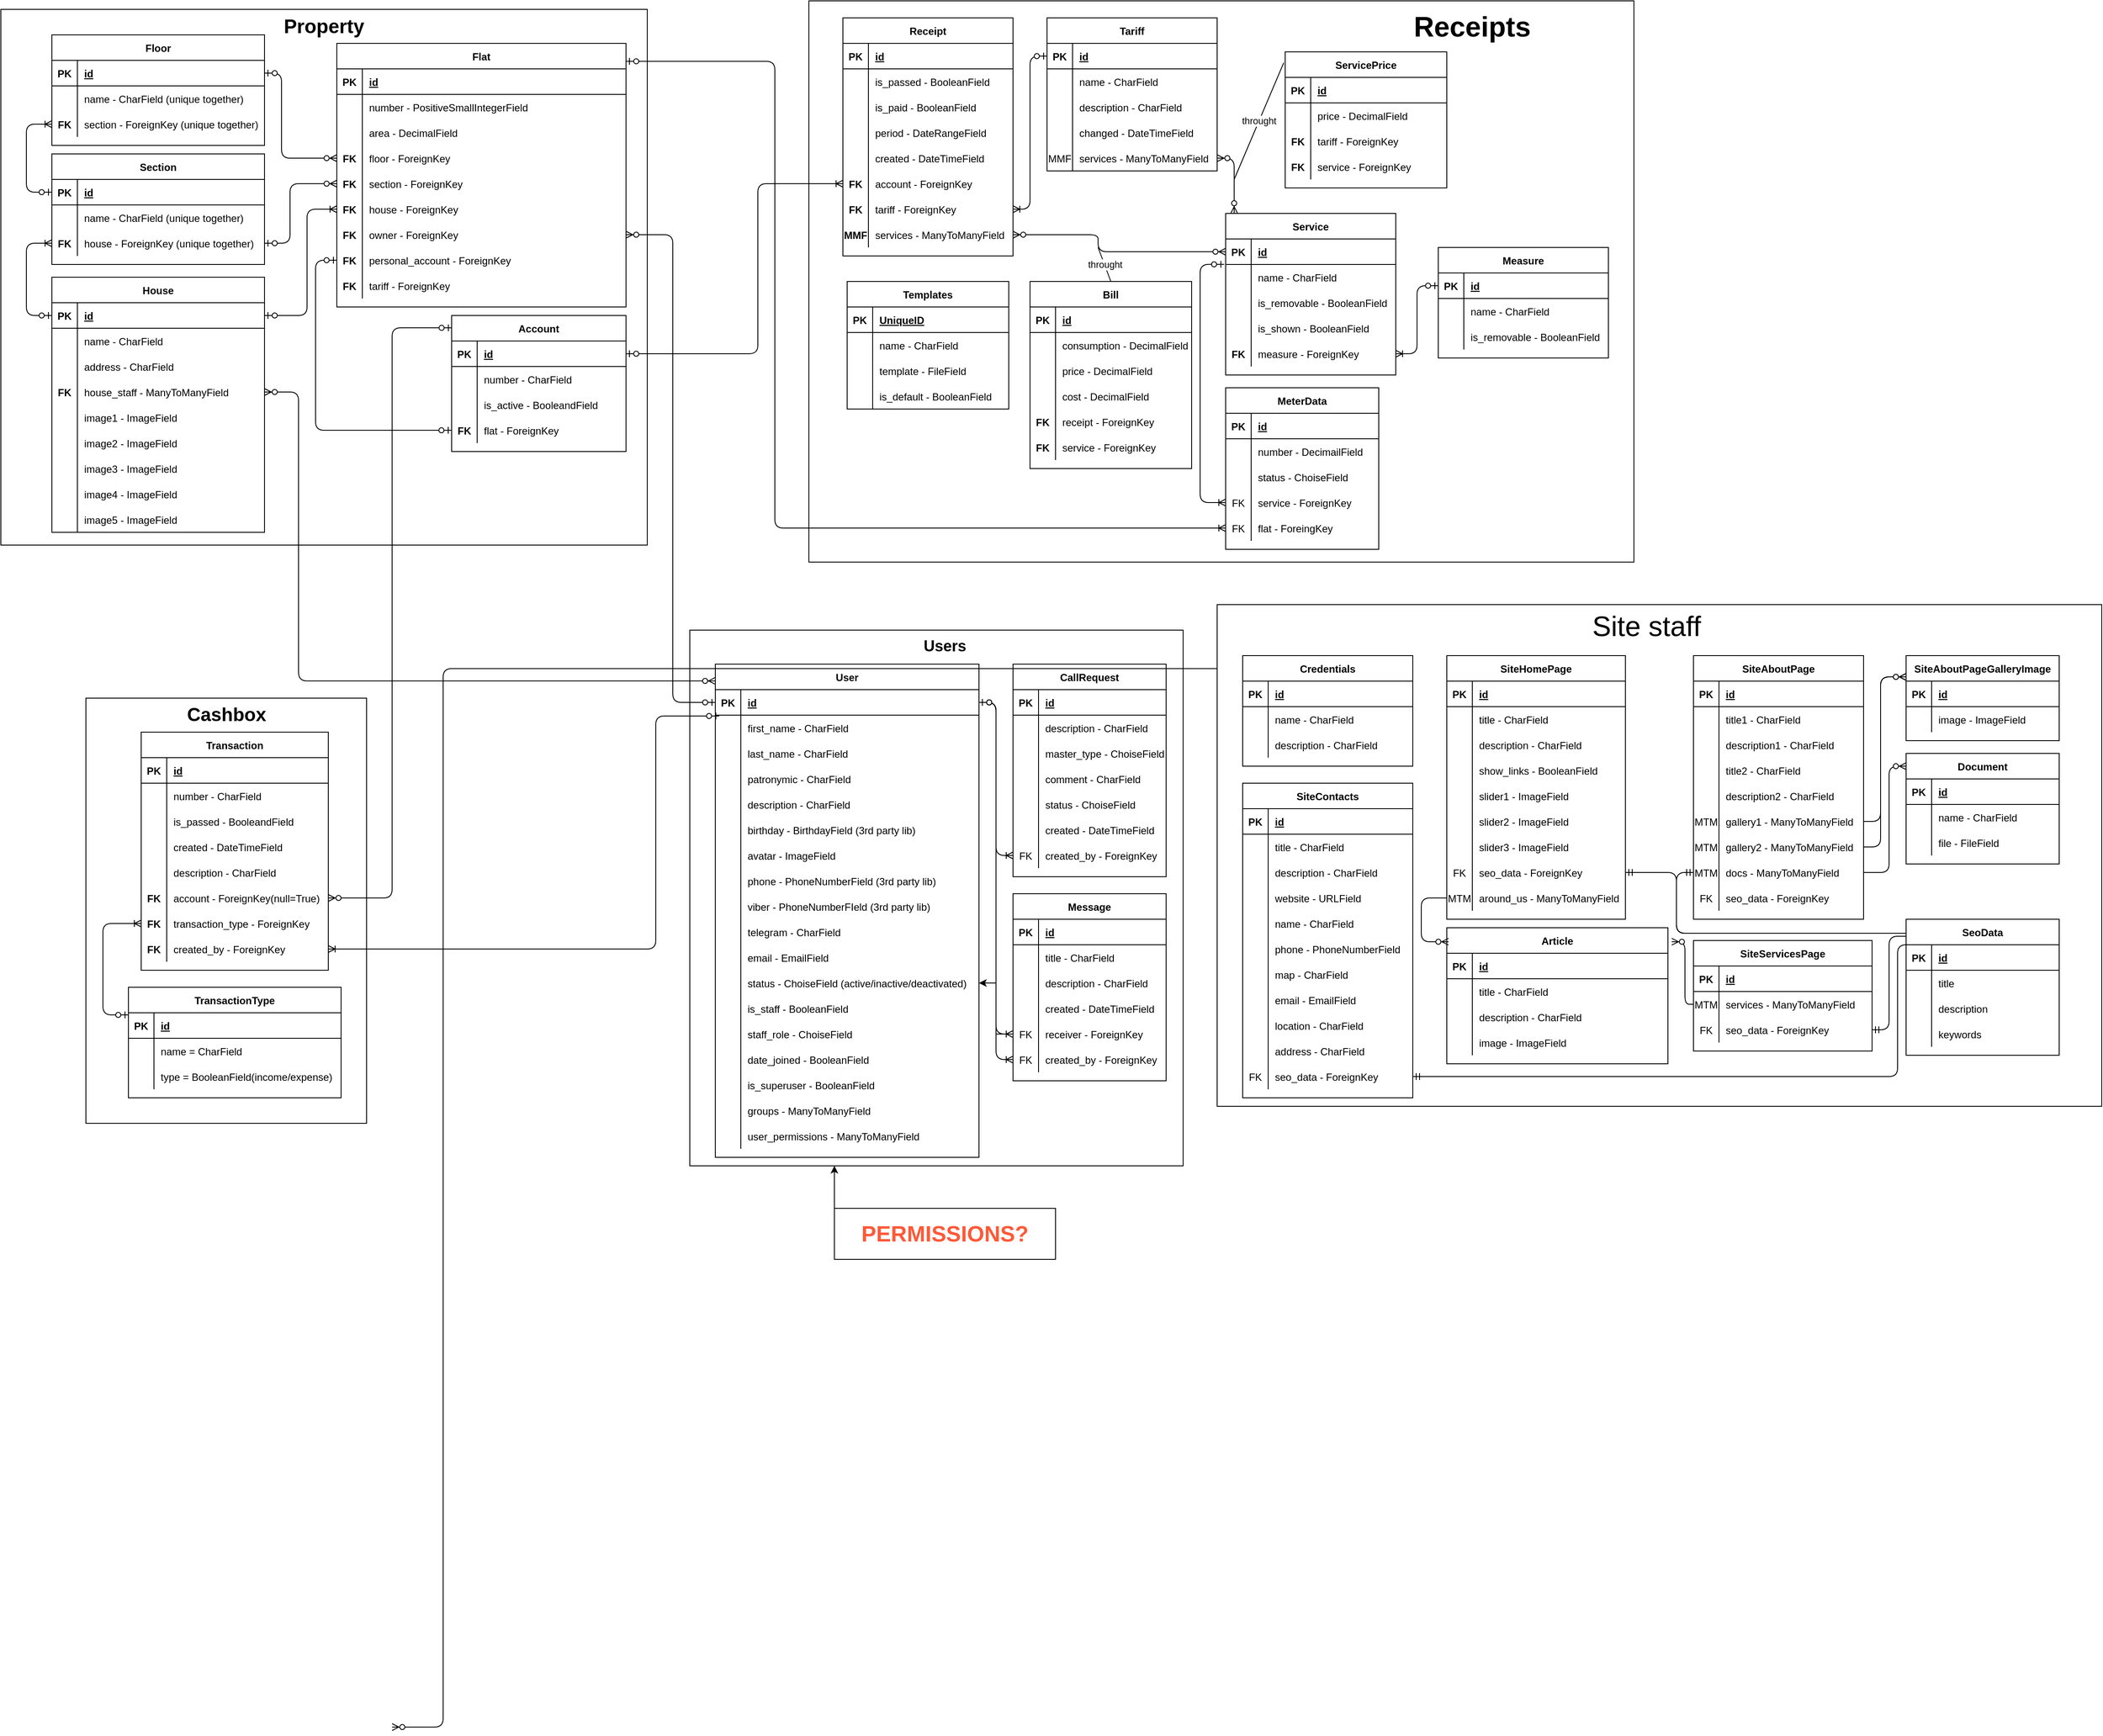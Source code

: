 <mxfile version="14.6.13" type="device"><diagram id="R2lEEEUBdFMjLlhIrx00" name="Page-1"><mxGraphModel dx="2274" dy="798" grid="1" gridSize="10" guides="1" tooltips="1" connect="1" arrows="1" fold="1" page="1" pageScale="1" pageWidth="850" pageHeight="1100" math="0" shadow="0" extFonts="Permanent Marker^https://fonts.googleapis.com/css?family=Permanent+Marker"><root><mxCell id="0"/><mxCell id="1" parent="0"/><mxCell id="7h7oOzLDd36lB9lt4ihk-220" value="" style="group" parent="1" vertex="1" connectable="0"><mxGeometry x="130" y="20" width="970" height="660" as="geometry"/></mxCell><mxCell id="7h7oOzLDd36lB9lt4ihk-214" value="" style="rounded=0;whiteSpace=wrap;html=1;fontColor=#000000;strokeColor=#000000;" parent="7h7oOzLDd36lB9lt4ihk-220" vertex="1"><mxGeometry width="970" height="660" as="geometry"/></mxCell><mxCell id="PxoyzZppylZhse1H5BM7-225" value="Receipt" style="shape=table;startSize=30;container=1;collapsible=1;childLayout=tableLayout;fixedRows=1;rowLines=0;fontStyle=1;align=center;resizeLast=1;" parent="7h7oOzLDd36lB9lt4ihk-220" vertex="1"><mxGeometry x="40" y="20" width="200" height="280" as="geometry"/></mxCell><mxCell id="PxoyzZppylZhse1H5BM7-226" value="" style="shape=partialRectangle;collapsible=0;dropTarget=0;pointerEvents=0;fillColor=none;top=0;left=0;bottom=1;right=0;points=[[0,0.5],[1,0.5]];portConstraint=eastwest;" parent="PxoyzZppylZhse1H5BM7-225" vertex="1"><mxGeometry y="30" width="200" height="30" as="geometry"/></mxCell><mxCell id="PxoyzZppylZhse1H5BM7-227" value="PK" style="shape=partialRectangle;connectable=0;fillColor=none;top=0;left=0;bottom=0;right=0;fontStyle=1;overflow=hidden;" parent="PxoyzZppylZhse1H5BM7-226" vertex="1"><mxGeometry width="30" height="30" as="geometry"/></mxCell><mxCell id="PxoyzZppylZhse1H5BM7-228" value="id" style="shape=partialRectangle;connectable=0;fillColor=none;top=0;left=0;bottom=0;right=0;align=left;spacingLeft=6;fontStyle=5;overflow=hidden;" parent="PxoyzZppylZhse1H5BM7-226" vertex="1"><mxGeometry x="30" width="170" height="30" as="geometry"/></mxCell><mxCell id="PxoyzZppylZhse1H5BM7-229" value="" style="shape=partialRectangle;collapsible=0;dropTarget=0;pointerEvents=0;fillColor=none;top=0;left=0;bottom=0;right=0;points=[[0,0.5],[1,0.5]];portConstraint=eastwest;" parent="PxoyzZppylZhse1H5BM7-225" vertex="1"><mxGeometry y="60" width="200" height="30" as="geometry"/></mxCell><mxCell id="PxoyzZppylZhse1H5BM7-230" value="" style="shape=partialRectangle;connectable=0;fillColor=none;top=0;left=0;bottom=0;right=0;editable=1;overflow=hidden;" parent="PxoyzZppylZhse1H5BM7-229" vertex="1"><mxGeometry width="30" height="30" as="geometry"/></mxCell><mxCell id="PxoyzZppylZhse1H5BM7-231" value="is_passed - BooleanField" style="shape=partialRectangle;connectable=0;fillColor=none;top=0;left=0;bottom=0;right=0;align=left;spacingLeft=6;overflow=hidden;" parent="PxoyzZppylZhse1H5BM7-229" vertex="1"><mxGeometry x="30" width="170" height="30" as="geometry"/></mxCell><mxCell id="PxoyzZppylZhse1H5BM7-232" value="" style="shape=partialRectangle;collapsible=0;dropTarget=0;pointerEvents=0;fillColor=none;top=0;left=0;bottom=0;right=0;points=[[0,0.5],[1,0.5]];portConstraint=eastwest;" parent="PxoyzZppylZhse1H5BM7-225" vertex="1"><mxGeometry y="90" width="200" height="30" as="geometry"/></mxCell><mxCell id="PxoyzZppylZhse1H5BM7-233" value="" style="shape=partialRectangle;connectable=0;fillColor=none;top=0;left=0;bottom=0;right=0;editable=1;overflow=hidden;" parent="PxoyzZppylZhse1H5BM7-232" vertex="1"><mxGeometry width="30" height="30" as="geometry"/></mxCell><mxCell id="PxoyzZppylZhse1H5BM7-234" value="is_paid - BooleanField" style="shape=partialRectangle;connectable=0;fillColor=none;top=0;left=0;bottom=0;right=0;align=left;spacingLeft=6;overflow=hidden;" parent="PxoyzZppylZhse1H5BM7-232" vertex="1"><mxGeometry x="30" width="170" height="30" as="geometry"/></mxCell><mxCell id="PxoyzZppylZhse1H5BM7-235" value="" style="shape=partialRectangle;collapsible=0;dropTarget=0;pointerEvents=0;fillColor=none;top=0;left=0;bottom=0;right=0;points=[[0,0.5],[1,0.5]];portConstraint=eastwest;" parent="PxoyzZppylZhse1H5BM7-225" vertex="1"><mxGeometry y="120" width="200" height="30" as="geometry"/></mxCell><mxCell id="PxoyzZppylZhse1H5BM7-236" value="" style="shape=partialRectangle;connectable=0;fillColor=none;top=0;left=0;bottom=0;right=0;editable=1;overflow=hidden;" parent="PxoyzZppylZhse1H5BM7-235" vertex="1"><mxGeometry width="30" height="30" as="geometry"/></mxCell><mxCell id="PxoyzZppylZhse1H5BM7-237" value="period - DateRangeField " style="shape=partialRectangle;connectable=0;fillColor=none;top=0;left=0;bottom=0;right=0;align=left;spacingLeft=6;overflow=hidden;" parent="PxoyzZppylZhse1H5BM7-235" vertex="1"><mxGeometry x="30" width="170" height="30" as="geometry"/></mxCell><mxCell id="PxoyzZppylZhse1H5BM7-363" value="" style="shape=partialRectangle;collapsible=0;dropTarget=0;pointerEvents=0;fillColor=none;top=0;left=0;bottom=0;right=0;points=[[0,0.5],[1,0.5]];portConstraint=eastwest;" parent="PxoyzZppylZhse1H5BM7-225" vertex="1"><mxGeometry y="150" width="200" height="30" as="geometry"/></mxCell><mxCell id="PxoyzZppylZhse1H5BM7-364" value="" style="shape=partialRectangle;connectable=0;fillColor=none;top=0;left=0;bottom=0;right=0;editable=1;overflow=hidden;" parent="PxoyzZppylZhse1H5BM7-363" vertex="1"><mxGeometry width="30" height="30" as="geometry"/></mxCell><mxCell id="PxoyzZppylZhse1H5BM7-365" value="created - DateTimeField" style="shape=partialRectangle;connectable=0;fillColor=none;top=0;left=0;bottom=0;right=0;align=left;spacingLeft=6;overflow=hidden;" parent="PxoyzZppylZhse1H5BM7-363" vertex="1"><mxGeometry x="30" width="170" height="30" as="geometry"/></mxCell><mxCell id="PxoyzZppylZhse1H5BM7-238" value="" style="shape=partialRectangle;collapsible=0;dropTarget=0;pointerEvents=0;fillColor=none;top=0;left=0;bottom=0;right=0;points=[[0,0.5],[1,0.5]];portConstraint=eastwest;" parent="PxoyzZppylZhse1H5BM7-225" vertex="1"><mxGeometry y="180" width="200" height="30" as="geometry"/></mxCell><mxCell id="PxoyzZppylZhse1H5BM7-239" value="FK" style="shape=partialRectangle;connectable=0;fillColor=none;top=0;left=0;bottom=0;right=0;fontStyle=1;overflow=hidden;" parent="PxoyzZppylZhse1H5BM7-238" vertex="1"><mxGeometry width="30" height="30" as="geometry"/></mxCell><mxCell id="PxoyzZppylZhse1H5BM7-240" value="account - ForeignKey" style="shape=partialRectangle;connectable=0;fillColor=none;top=0;left=0;bottom=0;right=0;align=left;spacingLeft=6;fontStyle=0;overflow=hidden;" parent="PxoyzZppylZhse1H5BM7-238" vertex="1"><mxGeometry x="30" width="170" height="30" as="geometry"/></mxCell><mxCell id="PxoyzZppylZhse1H5BM7-243" value="" style="shape=partialRectangle;collapsible=0;dropTarget=0;pointerEvents=0;fillColor=none;top=0;left=0;bottom=0;right=0;points=[[0,0.5],[1,0.5]];portConstraint=eastwest;" parent="PxoyzZppylZhse1H5BM7-225" vertex="1"><mxGeometry y="210" width="200" height="30" as="geometry"/></mxCell><mxCell id="PxoyzZppylZhse1H5BM7-244" value="FK" style="shape=partialRectangle;connectable=0;fillColor=none;top=0;left=0;bottom=0;right=0;fontStyle=1;overflow=hidden;" parent="PxoyzZppylZhse1H5BM7-243" vertex="1"><mxGeometry width="30" height="30" as="geometry"/></mxCell><mxCell id="PxoyzZppylZhse1H5BM7-245" value="tariff - ForeignKey" style="shape=partialRectangle;connectable=0;fillColor=none;top=0;left=0;bottom=0;right=0;align=left;spacingLeft=6;fontStyle=0;overflow=hidden;" parent="PxoyzZppylZhse1H5BM7-243" vertex="1"><mxGeometry x="30" width="170" height="30" as="geometry"/></mxCell><mxCell id="PxoyzZppylZhse1H5BM7-273" value="" style="shape=partialRectangle;collapsible=0;dropTarget=0;pointerEvents=0;fillColor=none;top=0;left=0;bottom=0;right=0;points=[[0,0.5],[1,0.5]];portConstraint=eastwest;" parent="PxoyzZppylZhse1H5BM7-225" vertex="1"><mxGeometry y="240" width="200" height="30" as="geometry"/></mxCell><mxCell id="PxoyzZppylZhse1H5BM7-274" value="MMF" style="shape=partialRectangle;connectable=0;fillColor=none;top=0;left=0;bottom=0;right=0;fontStyle=1;overflow=hidden;" parent="PxoyzZppylZhse1H5BM7-273" vertex="1"><mxGeometry width="30" height="30" as="geometry"/></mxCell><mxCell id="PxoyzZppylZhse1H5BM7-275" value="services - ManyToManyField" style="shape=partialRectangle;connectable=0;fillColor=none;top=0;left=0;bottom=0;right=0;align=left;spacingLeft=6;fontStyle=0;overflow=hidden;" parent="PxoyzZppylZhse1H5BM7-273" vertex="1"><mxGeometry x="30" width="170" height="30" as="geometry"/></mxCell><mxCell id="PxoyzZppylZhse1H5BM7-246" value="Tariff" style="shape=table;startSize=30;container=1;collapsible=1;childLayout=tableLayout;fixedRows=1;rowLines=0;fontStyle=1;align=center;resizeLast=1;" parent="7h7oOzLDd36lB9lt4ihk-220" vertex="1"><mxGeometry x="280" y="20" width="200" height="180" as="geometry"/></mxCell><mxCell id="PxoyzZppylZhse1H5BM7-247" value="" style="shape=partialRectangle;collapsible=0;dropTarget=0;pointerEvents=0;fillColor=none;top=0;left=0;bottom=1;right=0;points=[[0,0.5],[1,0.5]];portConstraint=eastwest;" parent="PxoyzZppylZhse1H5BM7-246" vertex="1"><mxGeometry y="30" width="200" height="30" as="geometry"/></mxCell><mxCell id="PxoyzZppylZhse1H5BM7-248" value="PK" style="shape=partialRectangle;connectable=0;fillColor=none;top=0;left=0;bottom=0;right=0;fontStyle=1;overflow=hidden;" parent="PxoyzZppylZhse1H5BM7-247" vertex="1"><mxGeometry width="30" height="30" as="geometry"/></mxCell><mxCell id="PxoyzZppylZhse1H5BM7-249" value="id" style="shape=partialRectangle;connectable=0;fillColor=none;top=0;left=0;bottom=0;right=0;align=left;spacingLeft=6;fontStyle=5;overflow=hidden;" parent="PxoyzZppylZhse1H5BM7-247" vertex="1"><mxGeometry x="30" width="170" height="30" as="geometry"/></mxCell><mxCell id="PxoyzZppylZhse1H5BM7-250" value="" style="shape=partialRectangle;collapsible=0;dropTarget=0;pointerEvents=0;fillColor=none;top=0;left=0;bottom=0;right=0;points=[[0,0.5],[1,0.5]];portConstraint=eastwest;" parent="PxoyzZppylZhse1H5BM7-246" vertex="1"><mxGeometry y="60" width="200" height="30" as="geometry"/></mxCell><mxCell id="PxoyzZppylZhse1H5BM7-251" value="" style="shape=partialRectangle;connectable=0;fillColor=none;top=0;left=0;bottom=0;right=0;editable=1;overflow=hidden;" parent="PxoyzZppylZhse1H5BM7-250" vertex="1"><mxGeometry width="30" height="30" as="geometry"/></mxCell><mxCell id="PxoyzZppylZhse1H5BM7-252" value="name - CharField" style="shape=partialRectangle;connectable=0;fillColor=none;top=0;left=0;bottom=0;right=0;align=left;spacingLeft=6;overflow=hidden;" parent="PxoyzZppylZhse1H5BM7-250" vertex="1"><mxGeometry x="30" width="170" height="30" as="geometry"/></mxCell><mxCell id="PxoyzZppylZhse1H5BM7-253" value="" style="shape=partialRectangle;collapsible=0;dropTarget=0;pointerEvents=0;fillColor=none;top=0;left=0;bottom=0;right=0;points=[[0,0.5],[1,0.5]];portConstraint=eastwest;" parent="PxoyzZppylZhse1H5BM7-246" vertex="1"><mxGeometry y="90" width="200" height="30" as="geometry"/></mxCell><mxCell id="PxoyzZppylZhse1H5BM7-254" value="" style="shape=partialRectangle;connectable=0;fillColor=none;top=0;left=0;bottom=0;right=0;editable=1;overflow=hidden;" parent="PxoyzZppylZhse1H5BM7-253" vertex="1"><mxGeometry width="30" height="30" as="geometry"/></mxCell><mxCell id="PxoyzZppylZhse1H5BM7-255" value="description - CharField" style="shape=partialRectangle;connectable=0;fillColor=none;top=0;left=0;bottom=0;right=0;align=left;spacingLeft=6;overflow=hidden;" parent="PxoyzZppylZhse1H5BM7-253" vertex="1"><mxGeometry x="30" width="170" height="30" as="geometry"/></mxCell><mxCell id="PxoyzZppylZhse1H5BM7-256" value="" style="shape=partialRectangle;collapsible=0;dropTarget=0;pointerEvents=0;fillColor=none;top=0;left=0;bottom=0;right=0;points=[[0,0.5],[1,0.5]];portConstraint=eastwest;" parent="PxoyzZppylZhse1H5BM7-246" vertex="1"><mxGeometry y="120" width="200" height="30" as="geometry"/></mxCell><mxCell id="PxoyzZppylZhse1H5BM7-257" value="" style="shape=partialRectangle;connectable=0;fillColor=none;top=0;left=0;bottom=0;right=0;editable=1;overflow=hidden;" parent="PxoyzZppylZhse1H5BM7-256" vertex="1"><mxGeometry width="30" height="30" as="geometry"/></mxCell><mxCell id="PxoyzZppylZhse1H5BM7-258" value="changed - DateTimeField" style="shape=partialRectangle;connectable=0;fillColor=none;top=0;left=0;bottom=0;right=0;align=left;spacingLeft=6;overflow=hidden;" parent="PxoyzZppylZhse1H5BM7-256" vertex="1"><mxGeometry x="30" width="170" height="30" as="geometry"/></mxCell><mxCell id="7h7oOzLDd36lB9lt4ihk-147" value="" style="shape=partialRectangle;collapsible=0;dropTarget=0;pointerEvents=0;fillColor=none;top=0;left=0;bottom=0;right=0;points=[[0,0.5],[1,0.5]];portConstraint=eastwest;strokeColor=#000000;" parent="PxoyzZppylZhse1H5BM7-246" vertex="1"><mxGeometry y="150" width="200" height="30" as="geometry"/></mxCell><mxCell id="7h7oOzLDd36lB9lt4ihk-148" value="MMF" style="shape=partialRectangle;connectable=0;fillColor=none;top=0;left=0;bottom=0;right=0;fontStyle=0;overflow=hidden;" parent="7h7oOzLDd36lB9lt4ihk-147" vertex="1"><mxGeometry width="30" height="30" as="geometry"/></mxCell><mxCell id="7h7oOzLDd36lB9lt4ihk-149" value="services - ManyToManyField" style="shape=partialRectangle;connectable=0;fillColor=none;top=0;left=0;bottom=0;right=0;align=left;spacingLeft=6;fontStyle=0;overflow=hidden;" parent="7h7oOzLDd36lB9lt4ihk-147" vertex="1"><mxGeometry x="30" width="170" height="30" as="geometry"/></mxCell><mxCell id="PxoyzZppylZhse1H5BM7-259" value="" style="edgeStyle=elbowEdgeStyle;fontSize=12;html=1;endArrow=ERoneToMany;startArrow=ERzeroToOne;entryX=1;entryY=0.5;entryDx=0;entryDy=0;exitX=0;exitY=0.5;exitDx=0;exitDy=0;" parent="7h7oOzLDd36lB9lt4ihk-220" source="PxoyzZppylZhse1H5BM7-247" target="PxoyzZppylZhse1H5BM7-243" edge="1"><mxGeometry width="100" height="100" relative="1" as="geometry"><mxPoint x="190" y="510" as="sourcePoint"/><mxPoint x="290" y="410" as="targetPoint"/></mxGeometry></mxCell><mxCell id="PxoyzZppylZhse1H5BM7-260" value="Service" style="shape=table;startSize=30;container=1;collapsible=1;childLayout=tableLayout;fixedRows=1;rowLines=0;fontStyle=1;align=center;resizeLast=1;" parent="7h7oOzLDd36lB9lt4ihk-220" vertex="1"><mxGeometry x="490" y="250" width="200" height="190" as="geometry"/></mxCell><mxCell id="PxoyzZppylZhse1H5BM7-261" value="" style="shape=partialRectangle;collapsible=0;dropTarget=0;pointerEvents=0;fillColor=none;top=0;left=0;bottom=1;right=0;points=[[0,0.5],[1,0.5]];portConstraint=eastwest;" parent="PxoyzZppylZhse1H5BM7-260" vertex="1"><mxGeometry y="30" width="200" height="30" as="geometry"/></mxCell><mxCell id="PxoyzZppylZhse1H5BM7-262" value="PK" style="shape=partialRectangle;connectable=0;fillColor=none;top=0;left=0;bottom=0;right=0;fontStyle=1;overflow=hidden;" parent="PxoyzZppylZhse1H5BM7-261" vertex="1"><mxGeometry width="30" height="30" as="geometry"/></mxCell><mxCell id="PxoyzZppylZhse1H5BM7-263" value="id" style="shape=partialRectangle;connectable=0;fillColor=none;top=0;left=0;bottom=0;right=0;align=left;spacingLeft=6;fontStyle=5;overflow=hidden;" parent="PxoyzZppylZhse1H5BM7-261" vertex="1"><mxGeometry x="30" width="170" height="30" as="geometry"/></mxCell><mxCell id="PxoyzZppylZhse1H5BM7-264" value="" style="shape=partialRectangle;collapsible=0;dropTarget=0;pointerEvents=0;fillColor=none;top=0;left=0;bottom=0;right=0;points=[[0,0.5],[1,0.5]];portConstraint=eastwest;" parent="PxoyzZppylZhse1H5BM7-260" vertex="1"><mxGeometry y="60" width="200" height="30" as="geometry"/></mxCell><mxCell id="PxoyzZppylZhse1H5BM7-265" value="" style="shape=partialRectangle;connectable=0;fillColor=none;top=0;left=0;bottom=0;right=0;editable=1;overflow=hidden;" parent="PxoyzZppylZhse1H5BM7-264" vertex="1"><mxGeometry width="30" height="30" as="geometry"/></mxCell><mxCell id="PxoyzZppylZhse1H5BM7-266" value="name - CharField" style="shape=partialRectangle;connectable=0;fillColor=none;top=0;left=0;bottom=0;right=0;align=left;spacingLeft=6;overflow=hidden;" parent="PxoyzZppylZhse1H5BM7-264" vertex="1"><mxGeometry x="30" width="170" height="30" as="geometry"/></mxCell><mxCell id="PxoyzZppylZhse1H5BM7-267" value="" style="shape=partialRectangle;collapsible=0;dropTarget=0;pointerEvents=0;fillColor=none;top=0;left=0;bottom=0;right=0;points=[[0,0.5],[1,0.5]];portConstraint=eastwest;" parent="PxoyzZppylZhse1H5BM7-260" vertex="1"><mxGeometry y="90" width="200" height="30" as="geometry"/></mxCell><mxCell id="PxoyzZppylZhse1H5BM7-268" value="" style="shape=partialRectangle;connectable=0;fillColor=none;top=0;left=0;bottom=0;right=0;editable=1;overflow=hidden;" parent="PxoyzZppylZhse1H5BM7-267" vertex="1"><mxGeometry width="30" height="30" as="geometry"/></mxCell><mxCell id="PxoyzZppylZhse1H5BM7-269" value="is_removable - BooleanField " style="shape=partialRectangle;connectable=0;fillColor=none;top=0;left=0;bottom=0;right=0;align=left;spacingLeft=6;overflow=hidden;" parent="PxoyzZppylZhse1H5BM7-267" vertex="1"><mxGeometry x="30" width="170" height="30" as="geometry"/></mxCell><mxCell id="PxoyzZppylZhse1H5BM7-270" value="" style="shape=partialRectangle;collapsible=0;dropTarget=0;pointerEvents=0;fillColor=none;top=0;left=0;bottom=0;right=0;points=[[0,0.5],[1,0.5]];portConstraint=eastwest;" parent="PxoyzZppylZhse1H5BM7-260" vertex="1"><mxGeometry y="120" width="200" height="30" as="geometry"/></mxCell><mxCell id="PxoyzZppylZhse1H5BM7-271" value="" style="shape=partialRectangle;connectable=0;fillColor=none;top=0;left=0;bottom=0;right=0;editable=1;overflow=hidden;" parent="PxoyzZppylZhse1H5BM7-270" vertex="1"><mxGeometry width="30" height="30" as="geometry"/></mxCell><mxCell id="PxoyzZppylZhse1H5BM7-272" value="is_shown - BooleanField" style="shape=partialRectangle;connectable=0;fillColor=none;top=0;left=0;bottom=0;right=0;align=left;spacingLeft=6;overflow=hidden;" parent="PxoyzZppylZhse1H5BM7-270" vertex="1"><mxGeometry x="30" width="170" height="30" as="geometry"/></mxCell><mxCell id="PxoyzZppylZhse1H5BM7-290" value="" style="shape=partialRectangle;collapsible=0;dropTarget=0;pointerEvents=0;fillColor=none;top=0;left=0;bottom=0;right=0;points=[[0,0.5],[1,0.5]];portConstraint=eastwest;" parent="PxoyzZppylZhse1H5BM7-260" vertex="1"><mxGeometry y="150" width="200" height="30" as="geometry"/></mxCell><mxCell id="PxoyzZppylZhse1H5BM7-291" value="FK" style="shape=partialRectangle;connectable=0;fillColor=none;top=0;left=0;bottom=0;right=0;fontStyle=1;overflow=hidden;" parent="PxoyzZppylZhse1H5BM7-290" vertex="1"><mxGeometry width="30" height="30" as="geometry"/></mxCell><mxCell id="PxoyzZppylZhse1H5BM7-292" value="measure - ForeignKey" style="shape=partialRectangle;connectable=0;fillColor=none;top=0;left=0;bottom=0;right=0;align=left;spacingLeft=6;fontStyle=0;overflow=hidden;" parent="PxoyzZppylZhse1H5BM7-290" vertex="1"><mxGeometry x="30" width="170" height="30" as="geometry"/></mxCell><mxCell id="PxoyzZppylZhse1H5BM7-276" value="" style="edgeStyle=elbowEdgeStyle;fontSize=12;html=1;endArrow=ERzeroToMany;endFill=1;startArrow=ERzeroToMany;entryX=1;entryY=0.5;entryDx=0;entryDy=0;exitX=0;exitY=0.5;exitDx=0;exitDy=0;" parent="7h7oOzLDd36lB9lt4ihk-220" source="PxoyzZppylZhse1H5BM7-261" target="PxoyzZppylZhse1H5BM7-273" edge="1"><mxGeometry width="100" height="100" relative="1" as="geometry"><mxPoint y="610" as="sourcePoint"/><mxPoint x="100" y="510" as="targetPoint"/><Array as="points"><mxPoint x="340" y="295"/><mxPoint x="410" y="325"/></Array></mxGeometry></mxCell><mxCell id="PxoyzZppylZhse1H5BM7-277" value="Measure" style="shape=table;startSize=30;container=1;collapsible=1;childLayout=tableLayout;fixedRows=1;rowLines=0;fontStyle=1;align=center;resizeLast=1;" parent="7h7oOzLDd36lB9lt4ihk-220" vertex="1"><mxGeometry x="740" y="290" width="200" height="130" as="geometry"/></mxCell><mxCell id="PxoyzZppylZhse1H5BM7-278" value="" style="shape=partialRectangle;collapsible=0;dropTarget=0;pointerEvents=0;fillColor=none;top=0;left=0;bottom=1;right=0;points=[[0,0.5],[1,0.5]];portConstraint=eastwest;" parent="PxoyzZppylZhse1H5BM7-277" vertex="1"><mxGeometry y="30" width="200" height="30" as="geometry"/></mxCell><mxCell id="PxoyzZppylZhse1H5BM7-279" value="PK" style="shape=partialRectangle;connectable=0;fillColor=none;top=0;left=0;bottom=0;right=0;fontStyle=1;overflow=hidden;" parent="PxoyzZppylZhse1H5BM7-278" vertex="1"><mxGeometry width="30" height="30" as="geometry"/></mxCell><mxCell id="PxoyzZppylZhse1H5BM7-280" value="id" style="shape=partialRectangle;connectable=0;fillColor=none;top=0;left=0;bottom=0;right=0;align=left;spacingLeft=6;fontStyle=5;overflow=hidden;" parent="PxoyzZppylZhse1H5BM7-278" vertex="1"><mxGeometry x="30" width="170" height="30" as="geometry"/></mxCell><mxCell id="PxoyzZppylZhse1H5BM7-281" value="" style="shape=partialRectangle;collapsible=0;dropTarget=0;pointerEvents=0;fillColor=none;top=0;left=0;bottom=0;right=0;points=[[0,0.5],[1,0.5]];portConstraint=eastwest;" parent="PxoyzZppylZhse1H5BM7-277" vertex="1"><mxGeometry y="60" width="200" height="30" as="geometry"/></mxCell><mxCell id="PxoyzZppylZhse1H5BM7-282" value="" style="shape=partialRectangle;connectable=0;fillColor=none;top=0;left=0;bottom=0;right=0;editable=1;overflow=hidden;" parent="PxoyzZppylZhse1H5BM7-281" vertex="1"><mxGeometry width="30" height="30" as="geometry"/></mxCell><mxCell id="PxoyzZppylZhse1H5BM7-283" value="name - CharField" style="shape=partialRectangle;connectable=0;fillColor=none;top=0;left=0;bottom=0;right=0;align=left;spacingLeft=6;overflow=hidden;" parent="PxoyzZppylZhse1H5BM7-281" vertex="1"><mxGeometry x="30" width="170" height="30" as="geometry"/></mxCell><mxCell id="PxoyzZppylZhse1H5BM7-284" value="" style="shape=partialRectangle;collapsible=0;dropTarget=0;pointerEvents=0;fillColor=none;top=0;left=0;bottom=0;right=0;points=[[0,0.5],[1,0.5]];portConstraint=eastwest;" parent="PxoyzZppylZhse1H5BM7-277" vertex="1"><mxGeometry y="90" width="200" height="30" as="geometry"/></mxCell><mxCell id="PxoyzZppylZhse1H5BM7-285" value="" style="shape=partialRectangle;connectable=0;fillColor=none;top=0;left=0;bottom=0;right=0;editable=1;overflow=hidden;" parent="PxoyzZppylZhse1H5BM7-284" vertex="1"><mxGeometry width="30" height="30" as="geometry"/></mxCell><mxCell id="PxoyzZppylZhse1H5BM7-286" value="is_removable - BooleanField" style="shape=partialRectangle;connectable=0;fillColor=none;top=0;left=0;bottom=0;right=0;align=left;spacingLeft=6;overflow=hidden;" parent="PxoyzZppylZhse1H5BM7-284" vertex="1"><mxGeometry x="30" width="170" height="30" as="geometry"/></mxCell><mxCell id="PxoyzZppylZhse1H5BM7-293" value="" style="edgeStyle=elbowEdgeStyle;fontSize=12;html=1;endArrow=ERoneToMany;startArrow=ERzeroToOne;entryX=1;entryY=0.5;entryDx=0;entryDy=0;exitX=0;exitY=0.5;exitDx=0;exitDy=0;endFill=0;" parent="7h7oOzLDd36lB9lt4ihk-220" source="PxoyzZppylZhse1H5BM7-278" target="PxoyzZppylZhse1H5BM7-290" edge="1"><mxGeometry width="100" height="100" relative="1" as="geometry"><mxPoint x="740" y="640" as="sourcePoint"/><mxPoint x="840" y="540" as="targetPoint"/></mxGeometry></mxCell><mxCell id="PxoyzZppylZhse1H5BM7-294" value="Bill" style="shape=table;startSize=30;container=1;collapsible=1;childLayout=tableLayout;fixedRows=1;rowLines=0;fontStyle=1;align=center;resizeLast=1;" parent="7h7oOzLDd36lB9lt4ihk-220" vertex="1"><mxGeometry x="260" y="330" width="190" height="220" as="geometry"/></mxCell><mxCell id="PxoyzZppylZhse1H5BM7-295" value="" style="shape=partialRectangle;collapsible=0;dropTarget=0;pointerEvents=0;fillColor=none;top=0;left=0;bottom=1;right=0;points=[[0,0.5],[1,0.5]];portConstraint=eastwest;" parent="PxoyzZppylZhse1H5BM7-294" vertex="1"><mxGeometry y="30" width="190" height="30" as="geometry"/></mxCell><mxCell id="PxoyzZppylZhse1H5BM7-296" value="PK" style="shape=partialRectangle;connectable=0;fillColor=none;top=0;left=0;bottom=0;right=0;fontStyle=1;overflow=hidden;" parent="PxoyzZppylZhse1H5BM7-295" vertex="1"><mxGeometry width="30" height="30" as="geometry"/></mxCell><mxCell id="PxoyzZppylZhse1H5BM7-297" value="id" style="shape=partialRectangle;connectable=0;fillColor=none;top=0;left=0;bottom=0;right=0;align=left;spacingLeft=6;fontStyle=5;overflow=hidden;" parent="PxoyzZppylZhse1H5BM7-295" vertex="1"><mxGeometry x="30" width="160" height="30" as="geometry"/></mxCell><mxCell id="PxoyzZppylZhse1H5BM7-298" value="" style="shape=partialRectangle;collapsible=0;dropTarget=0;pointerEvents=0;fillColor=none;top=0;left=0;bottom=0;right=0;points=[[0,0.5],[1,0.5]];portConstraint=eastwest;" parent="PxoyzZppylZhse1H5BM7-294" vertex="1"><mxGeometry y="60" width="190" height="30" as="geometry"/></mxCell><mxCell id="PxoyzZppylZhse1H5BM7-299" value="" style="shape=partialRectangle;connectable=0;fillColor=none;top=0;left=0;bottom=0;right=0;editable=1;overflow=hidden;" parent="PxoyzZppylZhse1H5BM7-298" vertex="1"><mxGeometry width="30" height="30" as="geometry"/></mxCell><mxCell id="PxoyzZppylZhse1H5BM7-300" value="consumption - DecimalField" style="shape=partialRectangle;connectable=0;fillColor=none;top=0;left=0;bottom=0;right=0;align=left;spacingLeft=6;overflow=hidden;" parent="PxoyzZppylZhse1H5BM7-298" vertex="1"><mxGeometry x="30" width="160" height="30" as="geometry"/></mxCell><mxCell id="PxoyzZppylZhse1H5BM7-301" value="" style="shape=partialRectangle;collapsible=0;dropTarget=0;pointerEvents=0;fillColor=none;top=0;left=0;bottom=0;right=0;points=[[0,0.5],[1,0.5]];portConstraint=eastwest;" parent="PxoyzZppylZhse1H5BM7-294" vertex="1"><mxGeometry y="90" width="190" height="30" as="geometry"/></mxCell><mxCell id="PxoyzZppylZhse1H5BM7-302" value="" style="shape=partialRectangle;connectable=0;fillColor=none;top=0;left=0;bottom=0;right=0;editable=1;overflow=hidden;" parent="PxoyzZppylZhse1H5BM7-301" vertex="1"><mxGeometry width="30" height="30" as="geometry"/></mxCell><mxCell id="PxoyzZppylZhse1H5BM7-303" value="price - DecimalField" style="shape=partialRectangle;connectable=0;fillColor=none;top=0;left=0;bottom=0;right=0;align=left;spacingLeft=6;overflow=hidden;" parent="PxoyzZppylZhse1H5BM7-301" vertex="1"><mxGeometry x="30" width="160" height="30" as="geometry"/></mxCell><mxCell id="PxoyzZppylZhse1H5BM7-304" value="" style="shape=partialRectangle;collapsible=0;dropTarget=0;pointerEvents=0;fillColor=none;top=0;left=0;bottom=0;right=0;points=[[0,0.5],[1,0.5]];portConstraint=eastwest;" parent="PxoyzZppylZhse1H5BM7-294" vertex="1"><mxGeometry y="120" width="190" height="30" as="geometry"/></mxCell><mxCell id="PxoyzZppylZhse1H5BM7-305" value="" style="shape=partialRectangle;connectable=0;fillColor=none;top=0;left=0;bottom=0;right=0;editable=1;overflow=hidden;" parent="PxoyzZppylZhse1H5BM7-304" vertex="1"><mxGeometry width="30" height="30" as="geometry"/></mxCell><mxCell id="PxoyzZppylZhse1H5BM7-306" value="cost - DecimalField" style="shape=partialRectangle;connectable=0;fillColor=none;top=0;left=0;bottom=0;right=0;align=left;spacingLeft=6;overflow=hidden;" parent="PxoyzZppylZhse1H5BM7-304" vertex="1"><mxGeometry x="30" width="160" height="30" as="geometry"/></mxCell><mxCell id="PxoyzZppylZhse1H5BM7-309" value="" style="shape=partialRectangle;collapsible=0;dropTarget=0;pointerEvents=0;fillColor=none;top=0;left=0;bottom=0;right=0;points=[[0,0.5],[1,0.5]];portConstraint=eastwest;" parent="PxoyzZppylZhse1H5BM7-294" vertex="1"><mxGeometry y="150" width="190" height="30" as="geometry"/></mxCell><mxCell id="PxoyzZppylZhse1H5BM7-310" value="FK" style="shape=partialRectangle;connectable=0;fillColor=none;top=0;left=0;bottom=0;right=0;fontStyle=1;overflow=hidden;" parent="PxoyzZppylZhse1H5BM7-309" vertex="1"><mxGeometry width="30" height="30" as="geometry"/></mxCell><mxCell id="PxoyzZppylZhse1H5BM7-311" value="receipt - ForeignKey" style="shape=partialRectangle;connectable=0;fillColor=none;top=0;left=0;bottom=0;right=0;align=left;spacingLeft=6;fontStyle=0;overflow=hidden;" parent="PxoyzZppylZhse1H5BM7-309" vertex="1"><mxGeometry x="30" width="160" height="30" as="geometry"/></mxCell><mxCell id="PxoyzZppylZhse1H5BM7-312" value="" style="shape=partialRectangle;collapsible=0;dropTarget=0;pointerEvents=0;fillColor=none;top=0;left=0;bottom=0;right=0;points=[[0,0.5],[1,0.5]];portConstraint=eastwest;" parent="PxoyzZppylZhse1H5BM7-294" vertex="1"><mxGeometry y="180" width="190" height="30" as="geometry"/></mxCell><mxCell id="PxoyzZppylZhse1H5BM7-313" value="FK" style="shape=partialRectangle;connectable=0;fillColor=none;top=0;left=0;bottom=0;right=0;fontStyle=1;overflow=hidden;" parent="PxoyzZppylZhse1H5BM7-312" vertex="1"><mxGeometry width="30" height="30" as="geometry"/></mxCell><mxCell id="PxoyzZppylZhse1H5BM7-314" value="service - ForeignKey" style="shape=partialRectangle;connectable=0;fillColor=none;top=0;left=0;bottom=0;right=0;align=left;spacingLeft=6;fontStyle=0;overflow=hidden;" parent="PxoyzZppylZhse1H5BM7-312" vertex="1"><mxGeometry x="30" width="160" height="30" as="geometry"/></mxCell><mxCell id="PxoyzZppylZhse1H5BM7-307" value="throught" style="endArrow=none;html=1;rounded=0;entryX=0.5;entryY=0;entryDx=0;entryDy=0;" parent="7h7oOzLDd36lB9lt4ihk-220" target="PxoyzZppylZhse1H5BM7-294" edge="1"><mxGeometry relative="1" as="geometry"><mxPoint x="340" y="290" as="sourcePoint"/><mxPoint x="180" y="460" as="targetPoint"/></mxGeometry></mxCell><mxCell id="7h7oOzLDd36lB9lt4ihk-1" value="Templates" style="shape=table;startSize=30;container=1;collapsible=1;childLayout=tableLayout;fixedRows=1;rowLines=0;fontStyle=1;align=center;resizeLast=1;strokeColor=#000000;" parent="7h7oOzLDd36lB9lt4ihk-220" vertex="1"><mxGeometry x="45" y="330" width="190" height="150" as="geometry"/></mxCell><mxCell id="7h7oOzLDd36lB9lt4ihk-2" value="" style="shape=partialRectangle;collapsible=0;dropTarget=0;pointerEvents=0;fillColor=none;top=0;left=0;bottom=1;right=0;points=[[0,0.5],[1,0.5]];portConstraint=eastwest;" parent="7h7oOzLDd36lB9lt4ihk-1" vertex="1"><mxGeometry y="30" width="190" height="30" as="geometry"/></mxCell><mxCell id="7h7oOzLDd36lB9lt4ihk-3" value="PK" style="shape=partialRectangle;connectable=0;fillColor=none;top=0;left=0;bottom=0;right=0;fontStyle=1;overflow=hidden;" parent="7h7oOzLDd36lB9lt4ihk-2" vertex="1"><mxGeometry width="30" height="30" as="geometry"/></mxCell><mxCell id="7h7oOzLDd36lB9lt4ihk-4" value="UniqueID" style="shape=partialRectangle;connectable=0;fillColor=none;top=0;left=0;bottom=0;right=0;align=left;spacingLeft=6;fontStyle=5;overflow=hidden;" parent="7h7oOzLDd36lB9lt4ihk-2" vertex="1"><mxGeometry x="30" width="160" height="30" as="geometry"/></mxCell><mxCell id="7h7oOzLDd36lB9lt4ihk-14" value="" style="shape=partialRectangle;collapsible=0;dropTarget=0;pointerEvents=0;fillColor=none;top=0;left=0;bottom=0;right=0;points=[[0,0.5],[1,0.5]];portConstraint=eastwest;strokeColor=#000000;" parent="7h7oOzLDd36lB9lt4ihk-1" vertex="1"><mxGeometry y="60" width="190" height="30" as="geometry"/></mxCell><mxCell id="7h7oOzLDd36lB9lt4ihk-15" value="" style="shape=partialRectangle;connectable=0;fillColor=none;top=0;left=0;bottom=0;right=0;editable=1;overflow=hidden;" parent="7h7oOzLDd36lB9lt4ihk-14" vertex="1"><mxGeometry width="30" height="30" as="geometry"/></mxCell><mxCell id="7h7oOzLDd36lB9lt4ihk-16" value="name - CharField" style="shape=partialRectangle;connectable=0;fillColor=none;top=0;left=0;bottom=0;right=0;align=left;spacingLeft=6;overflow=hidden;" parent="7h7oOzLDd36lB9lt4ihk-14" vertex="1"><mxGeometry x="30" width="160" height="30" as="geometry"/></mxCell><mxCell id="7h7oOzLDd36lB9lt4ihk-5" value="" style="shape=partialRectangle;collapsible=0;dropTarget=0;pointerEvents=0;fillColor=none;top=0;left=0;bottom=0;right=0;points=[[0,0.5],[1,0.5]];portConstraint=eastwest;" parent="7h7oOzLDd36lB9lt4ihk-1" vertex="1"><mxGeometry y="90" width="190" height="30" as="geometry"/></mxCell><mxCell id="7h7oOzLDd36lB9lt4ihk-6" value="" style="shape=partialRectangle;connectable=0;fillColor=none;top=0;left=0;bottom=0;right=0;editable=1;overflow=hidden;" parent="7h7oOzLDd36lB9lt4ihk-5" vertex="1"><mxGeometry width="30" height="30" as="geometry"/></mxCell><mxCell id="7h7oOzLDd36lB9lt4ihk-7" value="template - FileField" style="shape=partialRectangle;connectable=0;fillColor=none;top=0;left=0;bottom=0;right=0;align=left;spacingLeft=6;overflow=hidden;" parent="7h7oOzLDd36lB9lt4ihk-5" vertex="1"><mxGeometry x="30" width="160" height="30" as="geometry"/></mxCell><mxCell id="7h7oOzLDd36lB9lt4ihk-8" value="" style="shape=partialRectangle;collapsible=0;dropTarget=0;pointerEvents=0;fillColor=none;top=0;left=0;bottom=0;right=0;points=[[0,0.5],[1,0.5]];portConstraint=eastwest;" parent="7h7oOzLDd36lB9lt4ihk-1" vertex="1"><mxGeometry y="120" width="190" height="30" as="geometry"/></mxCell><mxCell id="7h7oOzLDd36lB9lt4ihk-9" value="" style="shape=partialRectangle;connectable=0;fillColor=none;top=0;left=0;bottom=0;right=0;editable=1;overflow=hidden;" parent="7h7oOzLDd36lB9lt4ihk-8" vertex="1"><mxGeometry width="30" height="30" as="geometry"/></mxCell><mxCell id="7h7oOzLDd36lB9lt4ihk-10" value="is_default - BooleanField" style="shape=partialRectangle;connectable=0;fillColor=none;top=0;left=0;bottom=0;right=0;align=left;spacingLeft=6;overflow=hidden;" parent="7h7oOzLDd36lB9lt4ihk-8" vertex="1"><mxGeometry x="30" width="160" height="30" as="geometry"/></mxCell><mxCell id="7h7oOzLDd36lB9lt4ihk-150" value="ServicePrice" style="shape=table;startSize=30;container=1;collapsible=1;childLayout=tableLayout;fixedRows=1;rowLines=0;fontStyle=1;align=center;resizeLast=1;" parent="7h7oOzLDd36lB9lt4ihk-220" vertex="1"><mxGeometry x="560" y="60" width="190" height="160" as="geometry"/></mxCell><mxCell id="7h7oOzLDd36lB9lt4ihk-151" value="" style="shape=partialRectangle;collapsible=0;dropTarget=0;pointerEvents=0;fillColor=none;top=0;left=0;bottom=1;right=0;points=[[0,0.5],[1,0.5]];portConstraint=eastwest;" parent="7h7oOzLDd36lB9lt4ihk-150" vertex="1"><mxGeometry y="30" width="190" height="30" as="geometry"/></mxCell><mxCell id="7h7oOzLDd36lB9lt4ihk-152" value="PK" style="shape=partialRectangle;connectable=0;fillColor=none;top=0;left=0;bottom=0;right=0;fontStyle=1;overflow=hidden;" parent="7h7oOzLDd36lB9lt4ihk-151" vertex="1"><mxGeometry width="30" height="30" as="geometry"/></mxCell><mxCell id="7h7oOzLDd36lB9lt4ihk-153" value="id" style="shape=partialRectangle;connectable=0;fillColor=none;top=0;left=0;bottom=0;right=0;align=left;spacingLeft=6;fontStyle=5;overflow=hidden;" parent="7h7oOzLDd36lB9lt4ihk-151" vertex="1"><mxGeometry x="30" width="160" height="30" as="geometry"/></mxCell><mxCell id="7h7oOzLDd36lB9lt4ihk-154" value="" style="shape=partialRectangle;collapsible=0;dropTarget=0;pointerEvents=0;fillColor=none;top=0;left=0;bottom=0;right=0;points=[[0,0.5],[1,0.5]];portConstraint=eastwest;" parent="7h7oOzLDd36lB9lt4ihk-150" vertex="1"><mxGeometry y="60" width="190" height="30" as="geometry"/></mxCell><mxCell id="7h7oOzLDd36lB9lt4ihk-155" value="" style="shape=partialRectangle;connectable=0;fillColor=none;top=0;left=0;bottom=0;right=0;editable=1;overflow=hidden;" parent="7h7oOzLDd36lB9lt4ihk-154" vertex="1"><mxGeometry width="30" height="30" as="geometry"/></mxCell><mxCell id="7h7oOzLDd36lB9lt4ihk-156" value="price - DecimalField" style="shape=partialRectangle;connectable=0;fillColor=none;top=0;left=0;bottom=0;right=0;align=left;spacingLeft=6;overflow=hidden;" parent="7h7oOzLDd36lB9lt4ihk-154" vertex="1"><mxGeometry x="30" width="160" height="30" as="geometry"/></mxCell><mxCell id="7h7oOzLDd36lB9lt4ihk-163" value="" style="shape=partialRectangle;collapsible=0;dropTarget=0;pointerEvents=0;fillColor=none;top=0;left=0;bottom=0;right=0;points=[[0,0.5],[1,0.5]];portConstraint=eastwest;" parent="7h7oOzLDd36lB9lt4ihk-150" vertex="1"><mxGeometry y="90" width="190" height="30" as="geometry"/></mxCell><mxCell id="7h7oOzLDd36lB9lt4ihk-164" value="FK" style="shape=partialRectangle;connectable=0;fillColor=none;top=0;left=0;bottom=0;right=0;fontStyle=1;overflow=hidden;" parent="7h7oOzLDd36lB9lt4ihk-163" vertex="1"><mxGeometry width="30" height="30" as="geometry"/></mxCell><mxCell id="7h7oOzLDd36lB9lt4ihk-165" value="tariff - ForeignKey" style="shape=partialRectangle;connectable=0;fillColor=none;top=0;left=0;bottom=0;right=0;align=left;spacingLeft=6;fontStyle=0;overflow=hidden;" parent="7h7oOzLDd36lB9lt4ihk-163" vertex="1"><mxGeometry x="30" width="160" height="30" as="geometry"/></mxCell><mxCell id="7h7oOzLDd36lB9lt4ihk-166" value="" style="shape=partialRectangle;collapsible=0;dropTarget=0;pointerEvents=0;fillColor=none;top=0;left=0;bottom=0;right=0;points=[[0,0.5],[1,0.5]];portConstraint=eastwest;" parent="7h7oOzLDd36lB9lt4ihk-150" vertex="1"><mxGeometry y="120" width="190" height="30" as="geometry"/></mxCell><mxCell id="7h7oOzLDd36lB9lt4ihk-167" value="FK" style="shape=partialRectangle;connectable=0;fillColor=none;top=0;left=0;bottom=0;right=0;fontStyle=1;overflow=hidden;" parent="7h7oOzLDd36lB9lt4ihk-166" vertex="1"><mxGeometry width="30" height="30" as="geometry"/></mxCell><mxCell id="7h7oOzLDd36lB9lt4ihk-168" value="service - ForeignKey" style="shape=partialRectangle;connectable=0;fillColor=none;top=0;left=0;bottom=0;right=0;align=left;spacingLeft=6;fontStyle=0;overflow=hidden;" parent="7h7oOzLDd36lB9lt4ihk-166" vertex="1"><mxGeometry x="30" width="160" height="30" as="geometry"/></mxCell><mxCell id="7h7oOzLDd36lB9lt4ihk-169" value="" style="edgeStyle=elbowEdgeStyle;fontSize=12;html=1;endArrow=ERzeroToMany;endFill=1;startArrow=ERzeroToMany;entryX=1;entryY=0.5;entryDx=0;entryDy=0;" parent="7h7oOzLDd36lB9lt4ihk-220" source="PxoyzZppylZhse1H5BM7-260" target="7h7oOzLDd36lB9lt4ihk-147" edge="1"><mxGeometry width="100" height="100" relative="1" as="geometry"><mxPoint x="530" y="220" as="sourcePoint"/><mxPoint x="280" y="200" as="targetPoint"/><Array as="points"><mxPoint x="500" y="190"/><mxPoint x="450" y="250"/></Array></mxGeometry></mxCell><mxCell id="7h7oOzLDd36lB9lt4ihk-170" value="throught" style="endArrow=none;html=1;rounded=0;exitX=-0.009;exitY=0.08;exitDx=0;exitDy=0;exitPerimeter=0;" parent="7h7oOzLDd36lB9lt4ihk-220" source="7h7oOzLDd36lB9lt4ihk-150" edge="1"><mxGeometry relative="1" as="geometry"><mxPoint x="647.2" y="210.0" as="sourcePoint"/><mxPoint x="500" y="210" as="targetPoint"/></mxGeometry></mxCell><mxCell id="7h7oOzLDd36lB9lt4ihk-191" value="MeterData" style="shape=table;startSize=30;container=1;collapsible=1;childLayout=tableLayout;fixedRows=1;rowLines=0;fontStyle=1;align=center;resizeLast=1;fontColor=#000000;strokeColor=#000000;" parent="7h7oOzLDd36lB9lt4ihk-220" vertex="1"><mxGeometry x="490" y="455" width="180" height="190" as="geometry"/></mxCell><mxCell id="7h7oOzLDd36lB9lt4ihk-192" value="" style="shape=partialRectangle;collapsible=0;dropTarget=0;pointerEvents=0;fillColor=none;top=0;left=0;bottom=1;right=0;points=[[0,0.5],[1,0.5]];portConstraint=eastwest;" parent="7h7oOzLDd36lB9lt4ihk-191" vertex="1"><mxGeometry y="30" width="180" height="30" as="geometry"/></mxCell><mxCell id="7h7oOzLDd36lB9lt4ihk-193" value="PK" style="shape=partialRectangle;connectable=0;fillColor=none;top=0;left=0;bottom=0;right=0;fontStyle=1;overflow=hidden;" parent="7h7oOzLDd36lB9lt4ihk-192" vertex="1"><mxGeometry width="30" height="30" as="geometry"/></mxCell><mxCell id="7h7oOzLDd36lB9lt4ihk-194" value="id" style="shape=partialRectangle;connectable=0;fillColor=none;top=0;left=0;bottom=0;right=0;align=left;spacingLeft=6;fontStyle=5;overflow=hidden;" parent="7h7oOzLDd36lB9lt4ihk-192" vertex="1"><mxGeometry x="30" width="150" height="30" as="geometry"/></mxCell><mxCell id="7h7oOzLDd36lB9lt4ihk-195" value="" style="shape=partialRectangle;collapsible=0;dropTarget=0;pointerEvents=0;fillColor=none;top=0;left=0;bottom=0;right=0;points=[[0,0.5],[1,0.5]];portConstraint=eastwest;" parent="7h7oOzLDd36lB9lt4ihk-191" vertex="1"><mxGeometry y="60" width="180" height="30" as="geometry"/></mxCell><mxCell id="7h7oOzLDd36lB9lt4ihk-196" value="" style="shape=partialRectangle;connectable=0;fillColor=none;top=0;left=0;bottom=0;right=0;editable=1;overflow=hidden;" parent="7h7oOzLDd36lB9lt4ihk-195" vertex="1"><mxGeometry width="30" height="30" as="geometry"/></mxCell><mxCell id="7h7oOzLDd36lB9lt4ihk-197" value="number - DecimailField" style="shape=partialRectangle;connectable=0;fillColor=none;top=0;left=0;bottom=0;right=0;align=left;spacingLeft=6;overflow=hidden;" parent="7h7oOzLDd36lB9lt4ihk-195" vertex="1"><mxGeometry x="30" width="150" height="30" as="geometry"/></mxCell><mxCell id="7h7oOzLDd36lB9lt4ihk-207" value="" style="shape=partialRectangle;collapsible=0;dropTarget=0;pointerEvents=0;fillColor=none;top=0;left=0;bottom=0;right=0;points=[[0,0.5],[1,0.5]];portConstraint=eastwest;fontColor=#000000;strokeColor=#000000;" parent="7h7oOzLDd36lB9lt4ihk-191" vertex="1"><mxGeometry y="90" width="180" height="30" as="geometry"/></mxCell><mxCell id="7h7oOzLDd36lB9lt4ihk-208" value="" style="shape=partialRectangle;connectable=0;fillColor=none;top=0;left=0;bottom=0;right=0;editable=1;overflow=hidden;" parent="7h7oOzLDd36lB9lt4ihk-207" vertex="1"><mxGeometry width="30" height="30" as="geometry"/></mxCell><mxCell id="7h7oOzLDd36lB9lt4ihk-209" value="status - ChoiseField" style="shape=partialRectangle;connectable=0;fillColor=none;top=0;left=0;bottom=0;right=0;align=left;spacingLeft=6;overflow=hidden;" parent="7h7oOzLDd36lB9lt4ihk-207" vertex="1"><mxGeometry x="30" width="150" height="30" as="geometry"/></mxCell><mxCell id="7h7oOzLDd36lB9lt4ihk-210" value="" style="shape=partialRectangle;collapsible=0;dropTarget=0;pointerEvents=0;fillColor=none;top=0;left=0;bottom=0;right=0;points=[[0,0.5],[1,0.5]];portConstraint=eastwest;fontColor=#000000;strokeColor=#000000;" parent="7h7oOzLDd36lB9lt4ihk-191" vertex="1"><mxGeometry y="120" width="180" height="30" as="geometry"/></mxCell><mxCell id="7h7oOzLDd36lB9lt4ihk-211" value="FK" style="shape=partialRectangle;connectable=0;fillColor=none;top=0;left=0;bottom=0;right=0;fontStyle=0;overflow=hidden;" parent="7h7oOzLDd36lB9lt4ihk-210" vertex="1"><mxGeometry width="30" height="30" as="geometry"/></mxCell><mxCell id="7h7oOzLDd36lB9lt4ihk-212" value="service - ForeignKey" style="shape=partialRectangle;connectable=0;fillColor=none;top=0;left=0;bottom=0;right=0;align=left;spacingLeft=6;fontStyle=0;overflow=hidden;" parent="7h7oOzLDd36lB9lt4ihk-210" vertex="1"><mxGeometry x="30" width="150" height="30" as="geometry"/></mxCell><mxCell id="7h7oOzLDd36lB9lt4ihk-204" value="" style="shape=partialRectangle;collapsible=0;dropTarget=0;pointerEvents=0;fillColor=none;top=0;left=0;bottom=0;right=0;points=[[0,0.5],[1,0.5]];portConstraint=eastwest;fontColor=#000000;strokeColor=#000000;" parent="7h7oOzLDd36lB9lt4ihk-191" vertex="1"><mxGeometry y="150" width="180" height="30" as="geometry"/></mxCell><mxCell id="7h7oOzLDd36lB9lt4ihk-205" value="FK" style="shape=partialRectangle;connectable=0;fillColor=none;top=0;left=0;bottom=0;right=0;fontStyle=0;overflow=hidden;" parent="7h7oOzLDd36lB9lt4ihk-204" vertex="1"><mxGeometry width="30" height="30" as="geometry"/></mxCell><mxCell id="7h7oOzLDd36lB9lt4ihk-206" value="flat - ForeingKey" style="shape=partialRectangle;connectable=0;fillColor=none;top=0;left=0;bottom=0;right=0;align=left;spacingLeft=6;fontStyle=0;overflow=hidden;" parent="7h7oOzLDd36lB9lt4ihk-204" vertex="1"><mxGeometry x="30" width="150" height="30" as="geometry"/></mxCell><mxCell id="7h7oOzLDd36lB9lt4ihk-215" value="&lt;b style=&quot;font-size: 33px;&quot;&gt;&lt;font style=&quot;font-size: 33px;&quot;&gt;Receipts&lt;/font&gt;&lt;/b&gt;" style="text;html=1;strokeColor=none;fillColor=none;align=center;verticalAlign=middle;whiteSpace=wrap;rounded=0;fontColor=#000000;fontSize=33;" parent="7h7oOzLDd36lB9lt4ihk-220" vertex="1"><mxGeometry x="760" y="20" width="40" height="20" as="geometry"/></mxCell><mxCell id="7h7oOzLDd36lB9lt4ihk-217" value="" style="edgeStyle=elbowEdgeStyle;fontSize=12;html=1;endArrow=ERoneToMany;startArrow=ERzeroToOne;fontColor=#000000;entryX=0;entryY=0.5;entryDx=0;entryDy=0;exitX=-0.008;exitY=-0.005;exitDx=0;exitDy=0;exitPerimeter=0;" parent="7h7oOzLDd36lB9lt4ihk-220" source="PxoyzZppylZhse1H5BM7-264" target="7h7oOzLDd36lB9lt4ihk-210" edge="1"><mxGeometry width="100" height="100" relative="1" as="geometry"><mxPoint x="480" y="800" as="sourcePoint"/><mxPoint x="580" y="700" as="targetPoint"/><Array as="points"><mxPoint x="460" y="460"/></Array></mxGeometry></mxCell><mxCell id="7h7oOzLDd36lB9lt4ihk-213" value="" style="group" parent="1" vertex="1" connectable="0"><mxGeometry x="-10" y="760" width="580" height="630" as="geometry"/></mxCell><mxCell id="7h7oOzLDd36lB9lt4ihk-144" value="" style="rounded=0;whiteSpace=wrap;html=1;strokeColor=#000000;" parent="7h7oOzLDd36lB9lt4ihk-213" vertex="1"><mxGeometry width="580" height="630" as="geometry"/></mxCell><mxCell id="PxoyzZppylZhse1H5BM7-171" value="User" style="shape=table;startSize=30;container=1;collapsible=1;childLayout=tableLayout;fixedRows=1;rowLines=0;fontStyle=1;align=center;resizeLast=1;" parent="7h7oOzLDd36lB9lt4ihk-213" vertex="1"><mxGeometry x="30" y="40" width="310" height="580" as="geometry"/></mxCell><mxCell id="PxoyzZppylZhse1H5BM7-172" value="" style="shape=partialRectangle;collapsible=0;dropTarget=0;pointerEvents=0;fillColor=none;top=0;left=0;bottom=1;right=0;points=[[0,0.5],[1,0.5]];portConstraint=eastwest;" parent="PxoyzZppylZhse1H5BM7-171" vertex="1"><mxGeometry y="30" width="310" height="30" as="geometry"/></mxCell><mxCell id="PxoyzZppylZhse1H5BM7-173" value="PK" style="shape=partialRectangle;connectable=0;fillColor=none;top=0;left=0;bottom=0;right=0;fontStyle=1;overflow=hidden;" parent="PxoyzZppylZhse1H5BM7-172" vertex="1"><mxGeometry width="30" height="30" as="geometry"/></mxCell><mxCell id="PxoyzZppylZhse1H5BM7-174" value="id" style="shape=partialRectangle;connectable=0;fillColor=none;top=0;left=0;bottom=0;right=0;align=left;spacingLeft=6;fontStyle=5;overflow=hidden;" parent="PxoyzZppylZhse1H5BM7-172" vertex="1"><mxGeometry x="30" width="280" height="30" as="geometry"/></mxCell><mxCell id="PxoyzZppylZhse1H5BM7-178" value="" style="shape=partialRectangle;collapsible=0;dropTarget=0;pointerEvents=0;fillColor=none;top=0;left=0;bottom=0;right=0;points=[[0,0.5],[1,0.5]];portConstraint=eastwest;" parent="PxoyzZppylZhse1H5BM7-171" vertex="1"><mxGeometry y="60" width="310" height="30" as="geometry"/></mxCell><mxCell id="PxoyzZppylZhse1H5BM7-179" value="" style="shape=partialRectangle;connectable=0;fillColor=none;top=0;left=0;bottom=0;right=0;editable=1;overflow=hidden;" parent="PxoyzZppylZhse1H5BM7-178" vertex="1"><mxGeometry width="30" height="30" as="geometry"/></mxCell><mxCell id="PxoyzZppylZhse1H5BM7-180" value="first_name - CharField" style="shape=partialRectangle;connectable=0;fillColor=none;top=0;left=0;bottom=0;right=0;align=left;spacingLeft=6;overflow=hidden;" parent="PxoyzZppylZhse1H5BM7-178" vertex="1"><mxGeometry x="30" width="280" height="30" as="geometry"/></mxCell><mxCell id="PxoyzZppylZhse1H5BM7-181" value="" style="shape=partialRectangle;collapsible=0;dropTarget=0;pointerEvents=0;fillColor=none;top=0;left=0;bottom=0;right=0;points=[[0,0.5],[1,0.5]];portConstraint=eastwest;" parent="PxoyzZppylZhse1H5BM7-171" vertex="1"><mxGeometry y="90" width="310" height="30" as="geometry"/></mxCell><mxCell id="PxoyzZppylZhse1H5BM7-182" value="" style="shape=partialRectangle;connectable=0;fillColor=none;top=0;left=0;bottom=0;right=0;editable=1;overflow=hidden;" parent="PxoyzZppylZhse1H5BM7-181" vertex="1"><mxGeometry width="30" height="30" as="geometry"/></mxCell><mxCell id="PxoyzZppylZhse1H5BM7-183" value="last_name - CharField" style="shape=partialRectangle;connectable=0;fillColor=none;top=0;left=0;bottom=0;right=0;align=left;spacingLeft=6;overflow=hidden;" parent="PxoyzZppylZhse1H5BM7-181" vertex="1"><mxGeometry x="30" width="280" height="30" as="geometry"/></mxCell><mxCell id="7h7oOzLDd36lB9lt4ihk-20" value="" style="shape=partialRectangle;collapsible=0;dropTarget=0;pointerEvents=0;fillColor=none;top=0;left=0;bottom=0;right=0;points=[[0,0.5],[1,0.5]];portConstraint=eastwest;strokeColor=#000000;" parent="PxoyzZppylZhse1H5BM7-171" vertex="1"><mxGeometry y="120" width="310" height="30" as="geometry"/></mxCell><mxCell id="7h7oOzLDd36lB9lt4ihk-21" value="" style="shape=partialRectangle;connectable=0;fillColor=none;top=0;left=0;bottom=0;right=0;editable=1;overflow=hidden;" parent="7h7oOzLDd36lB9lt4ihk-20" vertex="1"><mxGeometry width="30" height="30" as="geometry"/></mxCell><mxCell id="7h7oOzLDd36lB9lt4ihk-22" value="patronymic - CharField" style="shape=partialRectangle;connectable=0;fillColor=none;top=0;left=0;bottom=0;right=0;align=left;spacingLeft=6;overflow=hidden;" parent="7h7oOzLDd36lB9lt4ihk-20" vertex="1"><mxGeometry x="30" width="280" height="30" as="geometry"/></mxCell><mxCell id="7h7oOzLDd36lB9lt4ihk-26" value="" style="shape=partialRectangle;collapsible=0;dropTarget=0;pointerEvents=0;fillColor=none;top=0;left=0;bottom=0;right=0;points=[[0,0.5],[1,0.5]];portConstraint=eastwest;strokeColor=#000000;" parent="PxoyzZppylZhse1H5BM7-171" vertex="1"><mxGeometry y="150" width="310" height="30" as="geometry"/></mxCell><mxCell id="7h7oOzLDd36lB9lt4ihk-27" value="" style="shape=partialRectangle;connectable=0;fillColor=none;top=0;left=0;bottom=0;right=0;editable=1;overflow=hidden;" parent="7h7oOzLDd36lB9lt4ihk-26" vertex="1"><mxGeometry width="30" height="30" as="geometry"/></mxCell><mxCell id="7h7oOzLDd36lB9lt4ihk-28" value="description - CharField" style="shape=partialRectangle;connectable=0;fillColor=none;top=0;left=0;bottom=0;right=0;align=left;spacingLeft=6;overflow=hidden;" parent="7h7oOzLDd36lB9lt4ihk-26" vertex="1"><mxGeometry x="30" width="280" height="30" as="geometry"/></mxCell><mxCell id="7h7oOzLDd36lB9lt4ihk-23" value="" style="shape=partialRectangle;collapsible=0;dropTarget=0;pointerEvents=0;fillColor=none;top=0;left=0;bottom=0;right=0;points=[[0,0.5],[1,0.5]];portConstraint=eastwest;strokeColor=#000000;" parent="PxoyzZppylZhse1H5BM7-171" vertex="1"><mxGeometry y="180" width="310" height="30" as="geometry"/></mxCell><mxCell id="7h7oOzLDd36lB9lt4ihk-24" value="" style="shape=partialRectangle;connectable=0;fillColor=none;top=0;left=0;bottom=0;right=0;editable=1;overflow=hidden;" parent="7h7oOzLDd36lB9lt4ihk-23" vertex="1"><mxGeometry width="30" height="30" as="geometry"/></mxCell><mxCell id="7h7oOzLDd36lB9lt4ihk-25" value="birthday - BirthdayField (3rd party lib)" style="shape=partialRectangle;connectable=0;fillColor=none;top=0;left=0;bottom=0;right=0;align=left;spacingLeft=6;overflow=hidden;" parent="7h7oOzLDd36lB9lt4ihk-23" vertex="1"><mxGeometry x="30" width="280" height="30" as="geometry"/></mxCell><mxCell id="4q9rLLTR2RdjvRJnRLcd-4" value="" style="shape=partialRectangle;collapsible=0;dropTarget=0;pointerEvents=0;fillColor=none;top=0;left=0;bottom=0;right=0;points=[[0,0.5],[1,0.5]];portConstraint=eastwest;" parent="PxoyzZppylZhse1H5BM7-171" vertex="1"><mxGeometry y="210" width="310" height="30" as="geometry"/></mxCell><mxCell id="4q9rLLTR2RdjvRJnRLcd-5" value="" style="shape=partialRectangle;connectable=0;fillColor=none;top=0;left=0;bottom=0;right=0;editable=1;overflow=hidden;" parent="4q9rLLTR2RdjvRJnRLcd-4" vertex="1"><mxGeometry width="30" height="30" as="geometry"/></mxCell><mxCell id="4q9rLLTR2RdjvRJnRLcd-6" value="avatar - ImageField" style="shape=partialRectangle;connectable=0;fillColor=none;top=0;left=0;bottom=0;right=0;align=left;spacingLeft=6;overflow=hidden;" parent="4q9rLLTR2RdjvRJnRLcd-4" vertex="1"><mxGeometry x="30" width="280" height="30" as="geometry"/></mxCell><mxCell id="7h7oOzLDd36lB9lt4ihk-17" value="" style="shape=partialRectangle;collapsible=0;dropTarget=0;pointerEvents=0;fillColor=none;top=0;left=0;bottom=0;right=0;points=[[0,0.5],[1,0.5]];portConstraint=eastwest;strokeColor=#000000;" parent="PxoyzZppylZhse1H5BM7-171" vertex="1"><mxGeometry y="240" width="310" height="30" as="geometry"/></mxCell><mxCell id="7h7oOzLDd36lB9lt4ihk-18" value="" style="shape=partialRectangle;connectable=0;fillColor=none;top=0;left=0;bottom=0;right=0;editable=1;overflow=hidden;" parent="7h7oOzLDd36lB9lt4ihk-17" vertex="1"><mxGeometry width="30" height="30" as="geometry"/></mxCell><mxCell id="7h7oOzLDd36lB9lt4ihk-19" value="phone - PhoneNumberField (3rd party lib)" style="shape=partialRectangle;connectable=0;fillColor=none;top=0;left=0;bottom=0;right=0;align=left;spacingLeft=6;overflow=hidden;" parent="7h7oOzLDd36lB9lt4ihk-17" vertex="1"><mxGeometry x="30" width="280" height="30" as="geometry"/></mxCell><mxCell id="7h7oOzLDd36lB9lt4ihk-29" value="" style="shape=partialRectangle;collapsible=0;dropTarget=0;pointerEvents=0;fillColor=none;top=0;left=0;bottom=0;right=0;points=[[0,0.5],[1,0.5]];portConstraint=eastwest;strokeColor=#000000;" parent="PxoyzZppylZhse1H5BM7-171" vertex="1"><mxGeometry y="270" width="310" height="30" as="geometry"/></mxCell><mxCell id="7h7oOzLDd36lB9lt4ihk-30" value="" style="shape=partialRectangle;connectable=0;fillColor=none;top=0;left=0;bottom=0;right=0;editable=1;overflow=hidden;" parent="7h7oOzLDd36lB9lt4ihk-29" vertex="1"><mxGeometry width="30" height="30" as="geometry"/></mxCell><mxCell id="7h7oOzLDd36lB9lt4ihk-31" value="viber - PhoneNumberFIeld (3rd party lib)" style="shape=partialRectangle;connectable=0;fillColor=none;top=0;left=0;bottom=0;right=0;align=left;spacingLeft=6;overflow=hidden;" parent="7h7oOzLDd36lB9lt4ihk-29" vertex="1"><mxGeometry x="30" width="280" height="30" as="geometry"/></mxCell><mxCell id="7h7oOzLDd36lB9lt4ihk-32" value="" style="shape=partialRectangle;collapsible=0;dropTarget=0;pointerEvents=0;fillColor=none;top=0;left=0;bottom=0;right=0;points=[[0,0.5],[1,0.5]];portConstraint=eastwest;strokeColor=#000000;" parent="PxoyzZppylZhse1H5BM7-171" vertex="1"><mxGeometry y="300" width="310" height="30" as="geometry"/></mxCell><mxCell id="7h7oOzLDd36lB9lt4ihk-33" value="" style="shape=partialRectangle;connectable=0;fillColor=none;top=0;left=0;bottom=0;right=0;editable=1;overflow=hidden;" parent="7h7oOzLDd36lB9lt4ihk-32" vertex="1"><mxGeometry width="30" height="30" as="geometry"/></mxCell><mxCell id="7h7oOzLDd36lB9lt4ihk-34" value="telegram - CharField" style="shape=partialRectangle;connectable=0;fillColor=none;top=0;left=0;bottom=0;right=0;align=left;spacingLeft=6;overflow=hidden;" parent="7h7oOzLDd36lB9lt4ihk-32" vertex="1"><mxGeometry x="30" width="280" height="30" as="geometry"/></mxCell><mxCell id="PxoyzZppylZhse1H5BM7-187" value="" style="shape=partialRectangle;collapsible=0;dropTarget=0;pointerEvents=0;fillColor=none;top=0;left=0;bottom=0;right=0;points=[[0,0.5],[1,0.5]];portConstraint=eastwest;" parent="PxoyzZppylZhse1H5BM7-171" vertex="1"><mxGeometry y="330" width="310" height="30" as="geometry"/></mxCell><mxCell id="PxoyzZppylZhse1H5BM7-188" value="" style="shape=partialRectangle;connectable=0;fillColor=none;top=0;left=0;bottom=0;right=0;editable=1;overflow=hidden;" parent="PxoyzZppylZhse1H5BM7-187" vertex="1"><mxGeometry width="30" height="30" as="geometry"/></mxCell><mxCell id="PxoyzZppylZhse1H5BM7-189" value="email - EmailField" style="shape=partialRectangle;connectable=0;fillColor=none;top=0;left=0;bottom=0;right=0;align=left;spacingLeft=6;overflow=hidden;" parent="PxoyzZppylZhse1H5BM7-187" vertex="1"><mxGeometry x="30" width="280" height="30" as="geometry"/></mxCell><mxCell id="7h7oOzLDd36lB9lt4ihk-35" value="" style="shape=partialRectangle;collapsible=0;dropTarget=0;pointerEvents=0;fillColor=none;top=0;left=0;bottom=0;right=0;points=[[0,0.5],[1,0.5]];portConstraint=eastwest;strokeColor=#000000;" parent="PxoyzZppylZhse1H5BM7-171" vertex="1"><mxGeometry y="360" width="310" height="30" as="geometry"/></mxCell><mxCell id="7h7oOzLDd36lB9lt4ihk-36" value="" style="shape=partialRectangle;connectable=0;fillColor=none;top=0;left=0;bottom=0;right=0;editable=1;overflow=hidden;" parent="7h7oOzLDd36lB9lt4ihk-35" vertex="1"><mxGeometry width="30" height="30" as="geometry"/></mxCell><mxCell id="7h7oOzLDd36lB9lt4ihk-37" value="status - ChoiseField (active/inactive/deactivated)" style="shape=partialRectangle;connectable=0;fillColor=none;top=0;left=0;bottom=0;right=0;align=left;spacingLeft=6;overflow=hidden;" parent="7h7oOzLDd36lB9lt4ihk-35" vertex="1"><mxGeometry x="30" width="280" height="30" as="geometry"/></mxCell><mxCell id="PxoyzZppylZhse1H5BM7-184" value="" style="shape=partialRectangle;collapsible=0;dropTarget=0;pointerEvents=0;fillColor=none;top=0;left=0;bottom=0;right=0;points=[[0,0.5],[1,0.5]];portConstraint=eastwest;" parent="PxoyzZppylZhse1H5BM7-171" vertex="1"><mxGeometry y="390" width="310" height="30" as="geometry"/></mxCell><mxCell id="PxoyzZppylZhse1H5BM7-185" value="" style="shape=partialRectangle;connectable=0;fillColor=none;top=0;left=0;bottom=0;right=0;editable=1;overflow=hidden;" parent="PxoyzZppylZhse1H5BM7-184" vertex="1"><mxGeometry width="30" height="30" as="geometry"/></mxCell><mxCell id="PxoyzZppylZhse1H5BM7-186" value="is_staff - BooleanField" style="shape=partialRectangle;connectable=0;fillColor=none;top=0;left=0;bottom=0;right=0;align=left;spacingLeft=6;overflow=hidden;" parent="PxoyzZppylZhse1H5BM7-184" vertex="1"><mxGeometry x="30" width="280" height="30" as="geometry"/></mxCell><mxCell id="7h7oOzLDd36lB9lt4ihk-174" value="" style="shape=partialRectangle;collapsible=0;dropTarget=0;pointerEvents=0;fillColor=none;top=0;left=0;bottom=0;right=0;points=[[0,0.5],[1,0.5]];portConstraint=eastwest;fontColor=#FF5938;strokeColor=#000000;" parent="PxoyzZppylZhse1H5BM7-171" vertex="1"><mxGeometry y="420" width="310" height="30" as="geometry"/></mxCell><mxCell id="7h7oOzLDd36lB9lt4ihk-175" value="" style="shape=partialRectangle;connectable=0;fillColor=none;top=0;left=0;bottom=0;right=0;editable=1;overflow=hidden;" parent="7h7oOzLDd36lB9lt4ihk-174" vertex="1"><mxGeometry width="30" height="30" as="geometry"/></mxCell><mxCell id="7h7oOzLDd36lB9lt4ihk-176" value="staff_role - ChoiseField" style="shape=partialRectangle;connectable=0;fillColor=none;top=0;left=0;bottom=0;right=0;align=left;spacingLeft=6;overflow=hidden;" parent="7h7oOzLDd36lB9lt4ihk-174" vertex="1"><mxGeometry x="30" width="280" height="30" as="geometry"/></mxCell><mxCell id="PxoyzZppylZhse1H5BM7-190" value="" style="shape=partialRectangle;collapsible=0;dropTarget=0;pointerEvents=0;fillColor=none;top=0;left=0;bottom=0;right=0;points=[[0,0.5],[1,0.5]];portConstraint=eastwest;" parent="PxoyzZppylZhse1H5BM7-171" vertex="1"><mxGeometry y="450" width="310" height="30" as="geometry"/></mxCell><mxCell id="PxoyzZppylZhse1H5BM7-191" value="" style="shape=partialRectangle;connectable=0;fillColor=none;top=0;left=0;bottom=0;right=0;editable=1;overflow=hidden;" parent="PxoyzZppylZhse1H5BM7-190" vertex="1"><mxGeometry width="30" height="30" as="geometry"/></mxCell><mxCell id="PxoyzZppylZhse1H5BM7-192" value="date_joined - BooleanField" style="shape=partialRectangle;connectable=0;fillColor=none;top=0;left=0;bottom=0;right=0;align=left;spacingLeft=6;overflow=hidden;" parent="PxoyzZppylZhse1H5BM7-190" vertex="1"><mxGeometry x="30" width="280" height="30" as="geometry"/></mxCell><mxCell id="PxoyzZppylZhse1H5BM7-196" value="" style="shape=partialRectangle;collapsible=0;dropTarget=0;pointerEvents=0;fillColor=none;top=0;left=0;bottom=0;right=0;points=[[0,0.5],[1,0.5]];portConstraint=eastwest;" parent="PxoyzZppylZhse1H5BM7-171" vertex="1"><mxGeometry y="480" width="310" height="30" as="geometry"/></mxCell><mxCell id="PxoyzZppylZhse1H5BM7-197" value="" style="shape=partialRectangle;connectable=0;fillColor=none;top=0;left=0;bottom=0;right=0;editable=1;overflow=hidden;" parent="PxoyzZppylZhse1H5BM7-196" vertex="1"><mxGeometry width="30" height="30" as="geometry"/></mxCell><mxCell id="PxoyzZppylZhse1H5BM7-198" value="is_superuser - BooleanField " style="shape=partialRectangle;connectable=0;fillColor=none;top=0;left=0;bottom=0;right=0;align=left;spacingLeft=6;overflow=hidden;" parent="PxoyzZppylZhse1H5BM7-196" vertex="1"><mxGeometry x="30" width="280" height="30" as="geometry"/></mxCell><mxCell id="PxoyzZppylZhse1H5BM7-199" value="" style="shape=partialRectangle;collapsible=0;dropTarget=0;pointerEvents=0;fillColor=none;top=0;left=0;bottom=0;right=0;points=[[0,0.5],[1,0.5]];portConstraint=eastwest;" parent="PxoyzZppylZhse1H5BM7-171" vertex="1"><mxGeometry y="510" width="310" height="30" as="geometry"/></mxCell><mxCell id="PxoyzZppylZhse1H5BM7-200" value="" style="shape=partialRectangle;connectable=0;fillColor=none;top=0;left=0;bottom=0;right=0;editable=1;overflow=hidden;" parent="PxoyzZppylZhse1H5BM7-199" vertex="1"><mxGeometry width="30" height="30" as="geometry"/></mxCell><mxCell id="PxoyzZppylZhse1H5BM7-201" value="groups - ManyToManyField" style="shape=partialRectangle;connectable=0;fillColor=none;top=0;left=0;bottom=0;right=0;align=left;spacingLeft=6;overflow=hidden;" parent="PxoyzZppylZhse1H5BM7-199" vertex="1"><mxGeometry x="30" width="280" height="30" as="geometry"/></mxCell><mxCell id="PxoyzZppylZhse1H5BM7-202" value="" style="shape=partialRectangle;collapsible=0;dropTarget=0;pointerEvents=0;fillColor=none;top=0;left=0;bottom=0;right=0;points=[[0,0.5],[1,0.5]];portConstraint=eastwest;" parent="PxoyzZppylZhse1H5BM7-171" vertex="1"><mxGeometry y="540" width="310" height="30" as="geometry"/></mxCell><mxCell id="PxoyzZppylZhse1H5BM7-203" value="" style="shape=partialRectangle;connectable=0;fillColor=none;top=0;left=0;bottom=0;right=0;editable=1;overflow=hidden;" parent="PxoyzZppylZhse1H5BM7-202" vertex="1"><mxGeometry width="30" height="30" as="geometry"/></mxCell><mxCell id="PxoyzZppylZhse1H5BM7-204" value="user_permissions - ManyToManyField" style="shape=partialRectangle;connectable=0;fillColor=none;top=0;left=0;bottom=0;right=0;align=left;spacingLeft=6;overflow=hidden;" parent="PxoyzZppylZhse1H5BM7-202" vertex="1"><mxGeometry x="30" width="280" height="30" as="geometry"/></mxCell><mxCell id="7h7oOzLDd36lB9lt4ihk-85" value="Message" style="shape=table;startSize=30;container=1;collapsible=1;childLayout=tableLayout;fixedRows=1;rowLines=0;fontStyle=1;align=center;resizeLast=1;strokeColor=#000000;" parent="7h7oOzLDd36lB9lt4ihk-213" vertex="1"><mxGeometry x="380" y="310" width="180" height="220" as="geometry"/></mxCell><mxCell id="7h7oOzLDd36lB9lt4ihk-86" value="" style="shape=partialRectangle;collapsible=0;dropTarget=0;pointerEvents=0;fillColor=none;top=0;left=0;bottom=1;right=0;points=[[0,0.5],[1,0.5]];portConstraint=eastwest;" parent="7h7oOzLDd36lB9lt4ihk-85" vertex="1"><mxGeometry y="30" width="180" height="30" as="geometry"/></mxCell><mxCell id="7h7oOzLDd36lB9lt4ihk-87" value="PK" style="shape=partialRectangle;connectable=0;fillColor=none;top=0;left=0;bottom=0;right=0;fontStyle=1;overflow=hidden;" parent="7h7oOzLDd36lB9lt4ihk-86" vertex="1"><mxGeometry width="30" height="30" as="geometry"/></mxCell><mxCell id="7h7oOzLDd36lB9lt4ihk-88" value="id" style="shape=partialRectangle;connectable=0;fillColor=none;top=0;left=0;bottom=0;right=0;align=left;spacingLeft=6;fontStyle=5;overflow=hidden;" parent="7h7oOzLDd36lB9lt4ihk-86" vertex="1"><mxGeometry x="30" width="150" height="30" as="geometry"/></mxCell><mxCell id="7h7oOzLDd36lB9lt4ihk-104" value="" style="shape=partialRectangle;collapsible=0;dropTarget=0;pointerEvents=0;fillColor=none;top=0;left=0;bottom=0;right=0;points=[[0,0.5],[1,0.5]];portConstraint=eastwest;strokeColor=#000000;" parent="7h7oOzLDd36lB9lt4ihk-85" vertex="1"><mxGeometry y="60" width="180" height="30" as="geometry"/></mxCell><mxCell id="7h7oOzLDd36lB9lt4ihk-105" value="" style="shape=partialRectangle;connectable=0;fillColor=none;top=0;left=0;bottom=0;right=0;editable=1;overflow=hidden;" parent="7h7oOzLDd36lB9lt4ihk-104" vertex="1"><mxGeometry width="30" height="30" as="geometry"/></mxCell><mxCell id="7h7oOzLDd36lB9lt4ihk-106" value="title - CharField" style="shape=partialRectangle;connectable=0;fillColor=none;top=0;left=0;bottom=0;right=0;align=left;spacingLeft=6;overflow=hidden;" parent="7h7oOzLDd36lB9lt4ihk-104" vertex="1"><mxGeometry x="30" width="150" height="30" as="geometry"/></mxCell><mxCell id="7h7oOzLDd36lB9lt4ihk-107" value="" style="shape=partialRectangle;collapsible=0;dropTarget=0;pointerEvents=0;fillColor=none;top=0;left=0;bottom=0;right=0;points=[[0,0.5],[1,0.5]];portConstraint=eastwest;strokeColor=#000000;" parent="7h7oOzLDd36lB9lt4ihk-85" vertex="1"><mxGeometry y="90" width="180" height="30" as="geometry"/></mxCell><mxCell id="7h7oOzLDd36lB9lt4ihk-108" value="" style="shape=partialRectangle;connectable=0;fillColor=none;top=0;left=0;bottom=0;right=0;editable=1;overflow=hidden;" parent="7h7oOzLDd36lB9lt4ihk-107" vertex="1"><mxGeometry width="30" height="30" as="geometry"/></mxCell><mxCell id="7h7oOzLDd36lB9lt4ihk-109" value="description - CharField" style="shape=partialRectangle;connectable=0;fillColor=none;top=0;left=0;bottom=0;right=0;align=left;spacingLeft=6;overflow=hidden;" parent="7h7oOzLDd36lB9lt4ihk-107" vertex="1"><mxGeometry x="30" width="150" height="30" as="geometry"/></mxCell><mxCell id="7h7oOzLDd36lB9lt4ihk-95" value="" style="shape=partialRectangle;collapsible=0;dropTarget=0;pointerEvents=0;fillColor=none;top=0;left=0;bottom=0;right=0;points=[[0,0.5],[1,0.5]];portConstraint=eastwest;" parent="7h7oOzLDd36lB9lt4ihk-85" vertex="1"><mxGeometry y="120" width="180" height="30" as="geometry"/></mxCell><mxCell id="7h7oOzLDd36lB9lt4ihk-96" value="" style="shape=partialRectangle;connectable=0;fillColor=none;top=0;left=0;bottom=0;right=0;editable=1;overflow=hidden;" parent="7h7oOzLDd36lB9lt4ihk-95" vertex="1"><mxGeometry width="30" height="30" as="geometry"/></mxCell><mxCell id="7h7oOzLDd36lB9lt4ihk-97" value="created - DateTimeField" style="shape=partialRectangle;connectable=0;fillColor=none;top=0;left=0;bottom=0;right=0;align=left;spacingLeft=6;overflow=hidden;" parent="7h7oOzLDd36lB9lt4ihk-95" vertex="1"><mxGeometry x="30" width="150" height="30" as="geometry"/></mxCell><mxCell id="7h7oOzLDd36lB9lt4ihk-98" value="" style="shape=partialRectangle;collapsible=0;dropTarget=0;pointerEvents=0;fillColor=none;top=0;left=0;bottom=0;right=0;points=[[0,0.5],[1,0.5]];portConstraint=eastwest;strokeColor=#000000;" parent="7h7oOzLDd36lB9lt4ihk-85" vertex="1"><mxGeometry y="150" width="180" height="30" as="geometry"/></mxCell><mxCell id="7h7oOzLDd36lB9lt4ihk-99" value="FK" style="shape=partialRectangle;connectable=0;fillColor=none;top=0;left=0;bottom=0;right=0;fontStyle=0;overflow=hidden;" parent="7h7oOzLDd36lB9lt4ihk-98" vertex="1"><mxGeometry width="30" height="30" as="geometry"/></mxCell><mxCell id="7h7oOzLDd36lB9lt4ihk-100" value="receiver - ForeignKey" style="shape=partialRectangle;connectable=0;fillColor=none;top=0;left=0;bottom=0;right=0;align=left;spacingLeft=6;fontStyle=0;overflow=hidden;" parent="7h7oOzLDd36lB9lt4ihk-98" vertex="1"><mxGeometry x="30" width="150" height="30" as="geometry"/></mxCell><mxCell id="7h7oOzLDd36lB9lt4ihk-101" value="" style="shape=partialRectangle;collapsible=0;dropTarget=0;pointerEvents=0;fillColor=none;top=0;left=0;bottom=0;right=0;points=[[0,0.5],[1,0.5]];portConstraint=eastwest;strokeColor=#000000;" parent="7h7oOzLDd36lB9lt4ihk-85" vertex="1"><mxGeometry y="180" width="180" height="30" as="geometry"/></mxCell><mxCell id="7h7oOzLDd36lB9lt4ihk-102" value="FK" style="shape=partialRectangle;connectable=0;fillColor=none;top=0;left=0;bottom=0;right=0;fontStyle=0;overflow=hidden;" parent="7h7oOzLDd36lB9lt4ihk-101" vertex="1"><mxGeometry width="30" height="30" as="geometry"/></mxCell><mxCell id="7h7oOzLDd36lB9lt4ihk-103" value="created_by - ForeignKey" style="shape=partialRectangle;connectable=0;fillColor=none;top=0;left=0;bottom=0;right=0;align=left;spacingLeft=6;fontStyle=0;overflow=hidden;" parent="7h7oOzLDd36lB9lt4ihk-101" vertex="1"><mxGeometry x="30" width="150" height="30" as="geometry"/></mxCell><mxCell id="7h7oOzLDd36lB9lt4ihk-110" value="CallRequest" style="shape=table;startSize=30;container=1;collapsible=1;childLayout=tableLayout;fixedRows=1;rowLines=0;fontStyle=1;align=center;resizeLast=1;strokeColor=#000000;" parent="7h7oOzLDd36lB9lt4ihk-213" vertex="1"><mxGeometry x="380" y="40" width="180" height="250" as="geometry"/></mxCell><mxCell id="7h7oOzLDd36lB9lt4ihk-111" value="" style="shape=partialRectangle;collapsible=0;dropTarget=0;pointerEvents=0;fillColor=none;top=0;left=0;bottom=1;right=0;points=[[0,0.5],[1,0.5]];portConstraint=eastwest;" parent="7h7oOzLDd36lB9lt4ihk-110" vertex="1"><mxGeometry y="30" width="180" height="30" as="geometry"/></mxCell><mxCell id="7h7oOzLDd36lB9lt4ihk-112" value="PK" style="shape=partialRectangle;connectable=0;fillColor=none;top=0;left=0;bottom=0;right=0;fontStyle=1;overflow=hidden;" parent="7h7oOzLDd36lB9lt4ihk-111" vertex="1"><mxGeometry width="30" height="30" as="geometry"/></mxCell><mxCell id="7h7oOzLDd36lB9lt4ihk-113" value="id" style="shape=partialRectangle;connectable=0;fillColor=none;top=0;left=0;bottom=0;right=0;align=left;spacingLeft=6;fontStyle=5;overflow=hidden;" parent="7h7oOzLDd36lB9lt4ihk-111" vertex="1"><mxGeometry x="30" width="150" height="30" as="geometry"/></mxCell><mxCell id="7h7oOzLDd36lB9lt4ihk-114" value="" style="shape=partialRectangle;collapsible=0;dropTarget=0;pointerEvents=0;fillColor=none;top=0;left=0;bottom=0;right=0;points=[[0,0.5],[1,0.5]];portConstraint=eastwest;" parent="7h7oOzLDd36lB9lt4ihk-110" vertex="1"><mxGeometry y="60" width="180" height="30" as="geometry"/></mxCell><mxCell id="7h7oOzLDd36lB9lt4ihk-115" value="" style="shape=partialRectangle;connectable=0;fillColor=none;top=0;left=0;bottom=0;right=0;editable=1;overflow=hidden;" parent="7h7oOzLDd36lB9lt4ihk-114" vertex="1"><mxGeometry width="30" height="30" as="geometry"/></mxCell><mxCell id="7h7oOzLDd36lB9lt4ihk-116" value="description - CharField" style="shape=partialRectangle;connectable=0;fillColor=none;top=0;left=0;bottom=0;right=0;align=left;spacingLeft=6;overflow=hidden;" parent="7h7oOzLDd36lB9lt4ihk-114" vertex="1"><mxGeometry x="30" width="150" height="30" as="geometry"/></mxCell><mxCell id="7h7oOzLDd36lB9lt4ihk-123" value="" style="shape=partialRectangle;collapsible=0;dropTarget=0;pointerEvents=0;fillColor=none;top=0;left=0;bottom=0;right=0;points=[[0,0.5],[1,0.5]];portConstraint=eastwest;strokeColor=#000000;" parent="7h7oOzLDd36lB9lt4ihk-110" vertex="1"><mxGeometry y="90" width="180" height="30" as="geometry"/></mxCell><mxCell id="7h7oOzLDd36lB9lt4ihk-124" value="" style="shape=partialRectangle;connectable=0;fillColor=none;top=0;left=0;bottom=0;right=0;editable=1;overflow=hidden;" parent="7h7oOzLDd36lB9lt4ihk-123" vertex="1"><mxGeometry width="30" height="30" as="geometry"/></mxCell><mxCell id="7h7oOzLDd36lB9lt4ihk-125" value="master_type - ChoiseField" style="shape=partialRectangle;connectable=0;fillColor=none;top=0;left=0;bottom=0;right=0;align=left;spacingLeft=6;overflow=hidden;" parent="7h7oOzLDd36lB9lt4ihk-123" vertex="1"><mxGeometry x="30" width="150" height="30" as="geometry"/></mxCell><mxCell id="7h7oOzLDd36lB9lt4ihk-126" value="" style="shape=partialRectangle;collapsible=0;dropTarget=0;pointerEvents=0;fillColor=none;top=0;left=0;bottom=0;right=0;points=[[0,0.5],[1,0.5]];portConstraint=eastwest;strokeColor=#000000;" parent="7h7oOzLDd36lB9lt4ihk-110" vertex="1"><mxGeometry y="120" width="180" height="30" as="geometry"/></mxCell><mxCell id="7h7oOzLDd36lB9lt4ihk-127" value="" style="shape=partialRectangle;connectable=0;fillColor=none;top=0;left=0;bottom=0;right=0;editable=1;overflow=hidden;" parent="7h7oOzLDd36lB9lt4ihk-126" vertex="1"><mxGeometry width="30" height="30" as="geometry"/></mxCell><mxCell id="7h7oOzLDd36lB9lt4ihk-128" value="comment - CharField" style="shape=partialRectangle;connectable=0;fillColor=none;top=0;left=0;bottom=0;right=0;align=left;spacingLeft=6;overflow=hidden;" parent="7h7oOzLDd36lB9lt4ihk-126" vertex="1"><mxGeometry x="30" width="150" height="30" as="geometry"/></mxCell><mxCell id="7h7oOzLDd36lB9lt4ihk-117" value="" style="shape=partialRectangle;collapsible=0;dropTarget=0;pointerEvents=0;fillColor=none;top=0;left=0;bottom=0;right=0;points=[[0,0.5],[1,0.5]];portConstraint=eastwest;" parent="7h7oOzLDd36lB9lt4ihk-110" vertex="1"><mxGeometry y="150" width="180" height="30" as="geometry"/></mxCell><mxCell id="7h7oOzLDd36lB9lt4ihk-118" value="" style="shape=partialRectangle;connectable=0;fillColor=none;top=0;left=0;bottom=0;right=0;editable=1;overflow=hidden;" parent="7h7oOzLDd36lB9lt4ihk-117" vertex="1"><mxGeometry width="30" height="30" as="geometry"/></mxCell><mxCell id="7h7oOzLDd36lB9lt4ihk-119" value="status - ChoiseField" style="shape=partialRectangle;connectable=0;fillColor=none;top=0;left=0;bottom=0;right=0;align=left;spacingLeft=6;overflow=hidden;" parent="7h7oOzLDd36lB9lt4ihk-117" vertex="1"><mxGeometry x="30" width="150" height="30" as="geometry"/></mxCell><mxCell id="7h7oOzLDd36lB9lt4ihk-132" value="" style="shape=partialRectangle;collapsible=0;dropTarget=0;pointerEvents=0;fillColor=none;top=0;left=0;bottom=0;right=0;points=[[0,0.5],[1,0.5]];portConstraint=eastwest;strokeColor=#000000;" parent="7h7oOzLDd36lB9lt4ihk-110" vertex="1"><mxGeometry y="180" width="180" height="30" as="geometry"/></mxCell><mxCell id="7h7oOzLDd36lB9lt4ihk-133" value="" style="shape=partialRectangle;connectable=0;fillColor=none;top=0;left=0;bottom=0;right=0;editable=1;overflow=hidden;" parent="7h7oOzLDd36lB9lt4ihk-132" vertex="1"><mxGeometry width="30" height="30" as="geometry"/></mxCell><mxCell id="7h7oOzLDd36lB9lt4ihk-134" value="created - DateTimeField" style="shape=partialRectangle;connectable=0;fillColor=none;top=0;left=0;bottom=0;right=0;align=left;spacingLeft=6;overflow=hidden;" parent="7h7oOzLDd36lB9lt4ihk-132" vertex="1"><mxGeometry x="30" width="150" height="30" as="geometry"/></mxCell><mxCell id="7h7oOzLDd36lB9lt4ihk-129" value="" style="shape=partialRectangle;collapsible=0;dropTarget=0;pointerEvents=0;fillColor=none;top=0;left=0;bottom=0;right=0;points=[[0,0.5],[1,0.5]];portConstraint=eastwest;strokeColor=#000000;" parent="7h7oOzLDd36lB9lt4ihk-110" vertex="1"><mxGeometry y="210" width="180" height="30" as="geometry"/></mxCell><mxCell id="7h7oOzLDd36lB9lt4ihk-130" value="FK" style="shape=partialRectangle;connectable=0;fillColor=none;top=0;left=0;bottom=0;right=0;fontStyle=0;overflow=hidden;" parent="7h7oOzLDd36lB9lt4ihk-129" vertex="1"><mxGeometry width="30" height="30" as="geometry"/></mxCell><mxCell id="7h7oOzLDd36lB9lt4ihk-131" value="created_by - ForeignKey" style="shape=partialRectangle;connectable=0;fillColor=none;top=0;left=0;bottom=0;right=0;align=left;spacingLeft=6;fontStyle=0;overflow=hidden;" parent="7h7oOzLDd36lB9lt4ihk-129" vertex="1"><mxGeometry x="30" width="150" height="30" as="geometry"/></mxCell><mxCell id="7h7oOzLDd36lB9lt4ihk-141" value="" style="edgeStyle=elbowEdgeStyle;fontSize=12;html=1;endArrow=ERoneToMany;startArrow=ERzeroToOne;entryX=0;entryY=0.5;entryDx=0;entryDy=0;exitX=1;exitY=0.5;exitDx=0;exitDy=0;" parent="7h7oOzLDd36lB9lt4ihk-213" source="PxoyzZppylZhse1H5BM7-172" target="7h7oOzLDd36lB9lt4ihk-129" edge="1"><mxGeometry width="100" height="100" relative="1" as="geometry"><mxPoint x="620" y="680" as="sourcePoint"/><mxPoint x="720" y="580" as="targetPoint"/></mxGeometry></mxCell><mxCell id="7h7oOzLDd36lB9lt4ihk-142" value="" style="edgeStyle=elbowEdgeStyle;fontSize=12;html=1;endArrow=ERoneToMany;startArrow=ERzeroToOne;entryX=0;entryY=0.5;entryDx=0;entryDy=0;exitX=1;exitY=0.5;exitDx=0;exitDy=0;" parent="7h7oOzLDd36lB9lt4ihk-213" source="PxoyzZppylZhse1H5BM7-172" target="7h7oOzLDd36lB9lt4ihk-101" edge="1"><mxGeometry width="100" height="100" relative="1" as="geometry"><mxPoint x="720" y="290.0" as="sourcePoint"/><mxPoint x="760" y="470.0" as="targetPoint"/></mxGeometry></mxCell><mxCell id="7h7oOzLDd36lB9lt4ihk-143" value="" style="edgeStyle=elbowEdgeStyle;fontSize=12;html=1;endArrow=ERoneToMany;startArrow=ERzeroToOne;entryX=0;entryY=0.5;entryDx=0;entryDy=0;exitX=1;exitY=0.5;exitDx=0;exitDy=0;" parent="7h7oOzLDd36lB9lt4ihk-213" source="PxoyzZppylZhse1H5BM7-172" target="7h7oOzLDd36lB9lt4ihk-98" edge="1"><mxGeometry width="100" height="100" relative="1" as="geometry"><mxPoint x="630" y="290.0" as="sourcePoint"/><mxPoint x="670" y="470.0" as="targetPoint"/></mxGeometry></mxCell><mxCell id="7h7oOzLDd36lB9lt4ihk-145" value="&lt;b style=&quot;line-height: 120%&quot;&gt;&lt;font style=&quot;font-size: 18px&quot;&gt;Users&lt;/font&gt;&lt;/b&gt;" style="text;html=1;strokeColor=none;fillColor=none;align=center;verticalAlign=middle;whiteSpace=wrap;rounded=0;" parent="7h7oOzLDd36lB9lt4ihk-213" vertex="1"><mxGeometry x="260" y="10" width="80" height="20" as="geometry"/></mxCell><mxCell id="7h7oOzLDd36lB9lt4ihk-177" style="edgeStyle=elbowEdgeStyle;rounded=0;orthogonalLoop=1;jettySize=auto;html=1;fontColor=#FF5938;" parent="7h7oOzLDd36lB9lt4ihk-213" source="7h7oOzLDd36lB9lt4ihk-98" target="7h7oOzLDd36lB9lt4ihk-35" edge="1"><mxGeometry relative="1" as="geometry"/></mxCell><mxCell id="7h7oOzLDd36lB9lt4ihk-84" value="" style="group" parent="1" vertex="1" connectable="0"><mxGeometry x="-820" y="30" width="760" height="630" as="geometry"/></mxCell><mxCell id="4q9rLLTR2RdjvRJnRLcd-2" value="" style="rounded=0;whiteSpace=wrap;html=1;" parent="7h7oOzLDd36lB9lt4ihk-84" vertex="1"><mxGeometry width="760" height="630" as="geometry"/></mxCell><mxCell id="PxoyzZppylZhse1H5BM7-34" value="Flat" style="shape=table;startSize=30;container=1;collapsible=1;childLayout=tableLayout;fixedRows=1;rowLines=0;fontStyle=1;align=center;resizeLast=1;" parent="7h7oOzLDd36lB9lt4ihk-84" vertex="1"><mxGeometry x="395" y="40" width="340" height="310" as="geometry"/></mxCell><mxCell id="PxoyzZppylZhse1H5BM7-35" value="" style="shape=partialRectangle;collapsible=0;dropTarget=0;pointerEvents=0;fillColor=none;top=0;left=0;bottom=1;right=0;points=[[0,0.5],[1,0.5]];portConstraint=eastwest;" parent="PxoyzZppylZhse1H5BM7-34" vertex="1"><mxGeometry y="30" width="340" height="30" as="geometry"/></mxCell><mxCell id="PxoyzZppylZhse1H5BM7-36" value="PK" style="shape=partialRectangle;connectable=0;fillColor=none;top=0;left=0;bottom=0;right=0;fontStyle=1;overflow=hidden;" parent="PxoyzZppylZhse1H5BM7-35" vertex="1"><mxGeometry width="30" height="30" as="geometry"/></mxCell><mxCell id="PxoyzZppylZhse1H5BM7-37" value="id" style="shape=partialRectangle;connectable=0;fillColor=none;top=0;left=0;bottom=0;right=0;align=left;spacingLeft=6;fontStyle=5;overflow=hidden;" parent="PxoyzZppylZhse1H5BM7-35" vertex="1"><mxGeometry x="30" width="310" height="30" as="geometry"/></mxCell><mxCell id="PxoyzZppylZhse1H5BM7-38" value="" style="shape=partialRectangle;collapsible=0;dropTarget=0;pointerEvents=0;fillColor=none;top=0;left=0;bottom=0;right=0;points=[[0,0.5],[1,0.5]];portConstraint=eastwest;" parent="PxoyzZppylZhse1H5BM7-34" vertex="1"><mxGeometry y="60" width="340" height="30" as="geometry"/></mxCell><mxCell id="PxoyzZppylZhse1H5BM7-39" value="" style="shape=partialRectangle;connectable=0;fillColor=none;top=0;left=0;bottom=0;right=0;editable=1;overflow=hidden;" parent="PxoyzZppylZhse1H5BM7-38" vertex="1"><mxGeometry width="30" height="30" as="geometry"/></mxCell><mxCell id="PxoyzZppylZhse1H5BM7-40" value="number - PositiveSmallIntegerField" style="shape=partialRectangle;connectable=0;fillColor=none;top=0;left=0;bottom=0;right=0;align=left;spacingLeft=6;overflow=hidden;" parent="PxoyzZppylZhse1H5BM7-38" vertex="1"><mxGeometry x="30" width="310" height="30" as="geometry"/></mxCell><mxCell id="PxoyzZppylZhse1H5BM7-66" value="" style="shape=partialRectangle;collapsible=0;dropTarget=0;pointerEvents=0;fillColor=none;top=0;left=0;bottom=0;right=0;points=[[0,0.5],[1,0.5]];portConstraint=eastwest;" parent="PxoyzZppylZhse1H5BM7-34" vertex="1"><mxGeometry y="90" width="340" height="30" as="geometry"/></mxCell><mxCell id="PxoyzZppylZhse1H5BM7-67" value="" style="shape=partialRectangle;connectable=0;fillColor=none;top=0;left=0;bottom=0;right=0;editable=1;overflow=hidden;" parent="PxoyzZppylZhse1H5BM7-66" vertex="1"><mxGeometry width="30" height="30" as="geometry"/></mxCell><mxCell id="PxoyzZppylZhse1H5BM7-68" value="area - DecimalField" style="shape=partialRectangle;connectable=0;fillColor=none;top=0;left=0;bottom=0;right=0;align=left;spacingLeft=6;overflow=hidden;" parent="PxoyzZppylZhse1H5BM7-66" vertex="1"><mxGeometry x="30" width="310" height="30" as="geometry"/></mxCell><mxCell id="PxoyzZppylZhse1H5BM7-57" value="" style="shape=partialRectangle;collapsible=0;dropTarget=0;pointerEvents=0;fillColor=none;top=0;left=0;bottom=0;right=0;points=[[0,0.5],[1,0.5]];portConstraint=eastwest;" parent="PxoyzZppylZhse1H5BM7-34" vertex="1"><mxGeometry y="120" width="340" height="30" as="geometry"/></mxCell><mxCell id="PxoyzZppylZhse1H5BM7-58" value="FK" style="shape=partialRectangle;connectable=0;fillColor=none;top=0;left=0;bottom=0;right=0;fontStyle=1;overflow=hidden;" parent="PxoyzZppylZhse1H5BM7-57" vertex="1"><mxGeometry width="30" height="30" as="geometry"/></mxCell><mxCell id="PxoyzZppylZhse1H5BM7-59" value="floor - ForeignKey" style="shape=partialRectangle;connectable=0;fillColor=none;top=0;left=0;bottom=0;right=0;align=left;spacingLeft=6;fontStyle=0;overflow=hidden;" parent="PxoyzZppylZhse1H5BM7-57" vertex="1"><mxGeometry x="30" width="310" height="30" as="geometry"/></mxCell><mxCell id="PxoyzZppylZhse1H5BM7-54" value="" style="shape=partialRectangle;collapsible=0;dropTarget=0;pointerEvents=0;fillColor=none;top=0;left=0;bottom=0;right=0;points=[[0,0.5],[1,0.5]];portConstraint=eastwest;" parent="PxoyzZppylZhse1H5BM7-34" vertex="1"><mxGeometry y="150" width="340" height="30" as="geometry"/></mxCell><mxCell id="PxoyzZppylZhse1H5BM7-55" value="FK" style="shape=partialRectangle;connectable=0;fillColor=none;top=0;left=0;bottom=0;right=0;fontStyle=1;overflow=hidden;" parent="PxoyzZppylZhse1H5BM7-54" vertex="1"><mxGeometry width="30" height="30" as="geometry"/></mxCell><mxCell id="PxoyzZppylZhse1H5BM7-56" value="section - ForeignKey" style="shape=partialRectangle;connectable=0;fillColor=none;top=0;left=0;bottom=0;right=0;align=left;spacingLeft=6;fontStyle=0;overflow=hidden;" parent="PxoyzZppylZhse1H5BM7-54" vertex="1"><mxGeometry x="30" width="310" height="30" as="geometry"/></mxCell><mxCell id="PxoyzZppylZhse1H5BM7-51" value="" style="shape=partialRectangle;collapsible=0;dropTarget=0;pointerEvents=0;fillColor=none;top=0;left=0;bottom=0;right=0;points=[[0,0.5],[1,0.5]];portConstraint=eastwest;" parent="PxoyzZppylZhse1H5BM7-34" vertex="1"><mxGeometry y="180" width="340" height="30" as="geometry"/></mxCell><mxCell id="PxoyzZppylZhse1H5BM7-52" value="FK" style="shape=partialRectangle;connectable=0;fillColor=none;top=0;left=0;bottom=0;right=0;fontStyle=1;overflow=hidden;" parent="PxoyzZppylZhse1H5BM7-51" vertex="1"><mxGeometry width="30" height="30" as="geometry"/></mxCell><mxCell id="PxoyzZppylZhse1H5BM7-53" value="house - ForeignKey" style="shape=partialRectangle;connectable=0;fillColor=none;top=0;left=0;bottom=0;right=0;align=left;spacingLeft=6;fontStyle=0;overflow=hidden;" parent="PxoyzZppylZhse1H5BM7-51" vertex="1"><mxGeometry x="30" width="310" height="30" as="geometry"/></mxCell><mxCell id="PxoyzZppylZhse1H5BM7-60" value="" style="shape=partialRectangle;collapsible=0;dropTarget=0;pointerEvents=0;fillColor=none;top=0;left=0;bottom=0;right=0;points=[[0,0.5],[1,0.5]];portConstraint=eastwest;" parent="PxoyzZppylZhse1H5BM7-34" vertex="1"><mxGeometry y="210" width="340" height="30" as="geometry"/></mxCell><mxCell id="PxoyzZppylZhse1H5BM7-61" value="FK" style="shape=partialRectangle;connectable=0;fillColor=none;top=0;left=0;bottom=0;right=0;fontStyle=1;overflow=hidden;" parent="PxoyzZppylZhse1H5BM7-60" vertex="1"><mxGeometry width="30" height="30" as="geometry"/></mxCell><mxCell id="PxoyzZppylZhse1H5BM7-62" value="owner - ForeignKey" style="shape=partialRectangle;connectable=0;fillColor=none;top=0;left=0;bottom=0;right=0;align=left;spacingLeft=6;fontStyle=0;overflow=hidden;" parent="PxoyzZppylZhse1H5BM7-60" vertex="1"><mxGeometry x="30" width="310" height="30" as="geometry"/></mxCell><mxCell id="PxoyzZppylZhse1H5BM7-63" value="" style="shape=partialRectangle;collapsible=0;dropTarget=0;pointerEvents=0;fillColor=none;top=0;left=0;bottom=0;right=0;points=[[0,0.5],[1,0.5]];portConstraint=eastwest;" parent="PxoyzZppylZhse1H5BM7-34" vertex="1"><mxGeometry y="240" width="340" height="30" as="geometry"/></mxCell><mxCell id="PxoyzZppylZhse1H5BM7-64" value="FK" style="shape=partialRectangle;connectable=0;fillColor=none;top=0;left=0;bottom=0;right=0;fontStyle=1;overflow=hidden;" parent="PxoyzZppylZhse1H5BM7-63" vertex="1"><mxGeometry width="30" height="30" as="geometry"/></mxCell><mxCell id="PxoyzZppylZhse1H5BM7-65" value="personal_account - ForeignKey" style="shape=partialRectangle;connectable=0;fillColor=none;top=0;left=0;bottom=0;right=0;align=left;spacingLeft=6;fontStyle=0;overflow=hidden;" parent="PxoyzZppylZhse1H5BM7-63" vertex="1"><mxGeometry x="30" width="310" height="30" as="geometry"/></mxCell><mxCell id="PxoyzZppylZhse1H5BM7-69" value="" style="shape=partialRectangle;collapsible=0;dropTarget=0;pointerEvents=0;fillColor=none;top=0;left=0;bottom=0;right=0;points=[[0,0.5],[1,0.5]];portConstraint=eastwest;" parent="PxoyzZppylZhse1H5BM7-34" vertex="1"><mxGeometry y="270" width="340" height="30" as="geometry"/></mxCell><mxCell id="PxoyzZppylZhse1H5BM7-70" value="FK" style="shape=partialRectangle;connectable=0;fillColor=none;top=0;left=0;bottom=0;right=0;fontStyle=1;overflow=hidden;" parent="PxoyzZppylZhse1H5BM7-69" vertex="1"><mxGeometry width="30" height="30" as="geometry"/></mxCell><mxCell id="PxoyzZppylZhse1H5BM7-71" value="tariff - ForeignKey" style="shape=partialRectangle;connectable=0;fillColor=none;top=0;left=0;bottom=0;right=0;align=left;spacingLeft=6;fontStyle=0;overflow=hidden;" parent="PxoyzZppylZhse1H5BM7-69" vertex="1"><mxGeometry x="30" width="310" height="30" as="geometry"/></mxCell><mxCell id="PxoyzZppylZhse1H5BM7-48" value="&lt;font style=&quot;font-size: 23px&quot;&gt;Property&lt;/font&gt;" style="text;html=1;strokeColor=none;align=center;verticalAlign=middle;whiteSpace=wrap;rounded=0;fontStyle=1" parent="7h7oOzLDd36lB9lt4ihk-84" vertex="1"><mxGeometry x="280" y="10" width="200" height="20" as="geometry"/></mxCell><mxCell id="PxoyzZppylZhse1H5BM7-72" value="House" style="shape=table;startSize=30;container=1;collapsible=1;childLayout=tableLayout;fixedRows=1;rowLines=0;fontStyle=1;align=center;resizeLast=1;" parent="7h7oOzLDd36lB9lt4ihk-84" vertex="1"><mxGeometry x="60" y="315" width="250" height="300" as="geometry"/></mxCell><mxCell id="PxoyzZppylZhse1H5BM7-73" value="" style="shape=partialRectangle;collapsible=0;dropTarget=0;pointerEvents=0;fillColor=none;top=0;left=0;bottom=1;right=0;points=[[0,0.5],[1,0.5]];portConstraint=eastwest;" parent="PxoyzZppylZhse1H5BM7-72" vertex="1"><mxGeometry y="30" width="250" height="30" as="geometry"/></mxCell><mxCell id="PxoyzZppylZhse1H5BM7-74" value="PK" style="shape=partialRectangle;connectable=0;fillColor=none;top=0;left=0;bottom=0;right=0;fontStyle=1;overflow=hidden;" parent="PxoyzZppylZhse1H5BM7-73" vertex="1"><mxGeometry width="30" height="30" as="geometry"/></mxCell><mxCell id="PxoyzZppylZhse1H5BM7-75" value="id" style="shape=partialRectangle;connectable=0;fillColor=none;top=0;left=0;bottom=0;right=0;align=left;spacingLeft=6;fontStyle=5;overflow=hidden;" parent="PxoyzZppylZhse1H5BM7-73" vertex="1"><mxGeometry x="30" width="220" height="30" as="geometry"/></mxCell><mxCell id="PxoyzZppylZhse1H5BM7-76" value="" style="shape=partialRectangle;collapsible=0;dropTarget=0;pointerEvents=0;fillColor=none;top=0;left=0;bottom=0;right=0;points=[[0,0.5],[1,0.5]];portConstraint=eastwest;" parent="PxoyzZppylZhse1H5BM7-72" vertex="1"><mxGeometry y="60" width="250" height="30" as="geometry"/></mxCell><mxCell id="PxoyzZppylZhse1H5BM7-77" value="" style="shape=partialRectangle;connectable=0;fillColor=none;top=0;left=0;bottom=0;right=0;editable=1;overflow=hidden;" parent="PxoyzZppylZhse1H5BM7-76" vertex="1"><mxGeometry width="30" height="30" as="geometry"/></mxCell><mxCell id="PxoyzZppylZhse1H5BM7-78" value="name - CharField" style="shape=partialRectangle;connectable=0;fillColor=none;top=0;left=0;bottom=0;right=0;align=left;spacingLeft=6;overflow=hidden;" parent="PxoyzZppylZhse1H5BM7-76" vertex="1"><mxGeometry x="30" width="220" height="30" as="geometry"/></mxCell><mxCell id="PxoyzZppylZhse1H5BM7-79" value="" style="shape=partialRectangle;collapsible=0;dropTarget=0;pointerEvents=0;fillColor=none;top=0;left=0;bottom=0;right=0;points=[[0,0.5],[1,0.5]];portConstraint=eastwest;" parent="PxoyzZppylZhse1H5BM7-72" vertex="1"><mxGeometry y="90" width="250" height="30" as="geometry"/></mxCell><mxCell id="PxoyzZppylZhse1H5BM7-80" value="" style="shape=partialRectangle;connectable=0;fillColor=none;top=0;left=0;bottom=0;right=0;editable=1;overflow=hidden;" parent="PxoyzZppylZhse1H5BM7-79" vertex="1"><mxGeometry width="30" height="30" as="geometry"/></mxCell><mxCell id="PxoyzZppylZhse1H5BM7-81" value="address - CharField" style="shape=partialRectangle;connectable=0;fillColor=none;top=0;left=0;bottom=0;right=0;align=left;spacingLeft=6;overflow=hidden;" parent="PxoyzZppylZhse1H5BM7-79" vertex="1"><mxGeometry x="30" width="220" height="30" as="geometry"/></mxCell><mxCell id="7h7oOzLDd36lB9lt4ihk-64" value="" style="shape=partialRectangle;collapsible=0;dropTarget=0;pointerEvents=0;fillColor=none;top=0;left=0;bottom=0;right=0;points=[[0,0.5],[1,0.5]];portConstraint=eastwest;strokeColor=#000000;" parent="PxoyzZppylZhse1H5BM7-72" vertex="1"><mxGeometry y="120" width="250" height="30" as="geometry"/></mxCell><mxCell id="7h7oOzLDd36lB9lt4ihk-65" value="FK" style="shape=partialRectangle;connectable=0;fillColor=none;top=0;left=0;bottom=0;right=0;fontStyle=1;overflow=hidden;" parent="7h7oOzLDd36lB9lt4ihk-64" vertex="1"><mxGeometry width="30" height="30" as="geometry"/></mxCell><mxCell id="7h7oOzLDd36lB9lt4ihk-66" value="house_staff - ManyToManyField" style="shape=partialRectangle;connectable=0;fillColor=none;top=0;left=0;bottom=0;right=0;align=left;spacingLeft=6;fontStyle=0;overflow=hidden;" parent="7h7oOzLDd36lB9lt4ihk-64" vertex="1"><mxGeometry x="30" width="220" height="30" as="geometry"/></mxCell><mxCell id="7h7oOzLDd36lB9lt4ihk-69" value="" style="shape=partialRectangle;collapsible=0;dropTarget=0;pointerEvents=0;fillColor=none;top=0;left=0;bottom=0;right=0;points=[[0,0.5],[1,0.5]];portConstraint=eastwest;strokeColor=#000000;" parent="PxoyzZppylZhse1H5BM7-72" vertex="1"><mxGeometry y="150" width="250" height="30" as="geometry"/></mxCell><mxCell id="7h7oOzLDd36lB9lt4ihk-70" value="" style="shape=partialRectangle;connectable=0;fillColor=none;top=0;left=0;bottom=0;right=0;editable=1;overflow=hidden;" parent="7h7oOzLDd36lB9lt4ihk-69" vertex="1"><mxGeometry width="30" height="30" as="geometry"/></mxCell><mxCell id="7h7oOzLDd36lB9lt4ihk-71" value="image1 - ImageField" style="shape=partialRectangle;connectable=0;fillColor=none;top=0;left=0;bottom=0;right=0;align=left;spacingLeft=6;overflow=hidden;" parent="7h7oOzLDd36lB9lt4ihk-69" vertex="1"><mxGeometry x="30" width="220" height="30" as="geometry"/></mxCell><mxCell id="7h7oOzLDd36lB9lt4ihk-72" value="" style="shape=partialRectangle;collapsible=0;dropTarget=0;pointerEvents=0;fillColor=none;top=0;left=0;bottom=0;right=0;points=[[0,0.5],[1,0.5]];portConstraint=eastwest;strokeColor=#000000;" parent="PxoyzZppylZhse1H5BM7-72" vertex="1"><mxGeometry y="180" width="250" height="30" as="geometry"/></mxCell><mxCell id="7h7oOzLDd36lB9lt4ihk-73" value="" style="shape=partialRectangle;connectable=0;fillColor=none;top=0;left=0;bottom=0;right=0;editable=1;overflow=hidden;" parent="7h7oOzLDd36lB9lt4ihk-72" vertex="1"><mxGeometry width="30" height="30" as="geometry"/></mxCell><mxCell id="7h7oOzLDd36lB9lt4ihk-74" value="image2 - ImageField" style="shape=partialRectangle;connectable=0;fillColor=none;top=0;left=0;bottom=0;right=0;align=left;spacingLeft=6;overflow=hidden;" parent="7h7oOzLDd36lB9lt4ihk-72" vertex="1"><mxGeometry x="30" width="220" height="30" as="geometry"/></mxCell><mxCell id="7h7oOzLDd36lB9lt4ihk-75" value="" style="shape=partialRectangle;collapsible=0;dropTarget=0;pointerEvents=0;fillColor=none;top=0;left=0;bottom=0;right=0;points=[[0,0.5],[1,0.5]];portConstraint=eastwest;strokeColor=#000000;" parent="PxoyzZppylZhse1H5BM7-72" vertex="1"><mxGeometry y="210" width="250" height="30" as="geometry"/></mxCell><mxCell id="7h7oOzLDd36lB9lt4ihk-76" value="" style="shape=partialRectangle;connectable=0;fillColor=none;top=0;left=0;bottom=0;right=0;editable=1;overflow=hidden;" parent="7h7oOzLDd36lB9lt4ihk-75" vertex="1"><mxGeometry width="30" height="30" as="geometry"/></mxCell><mxCell id="7h7oOzLDd36lB9lt4ihk-77" value="image3 - ImageField" style="shape=partialRectangle;connectable=0;fillColor=none;top=0;left=0;bottom=0;right=0;align=left;spacingLeft=6;overflow=hidden;" parent="7h7oOzLDd36lB9lt4ihk-75" vertex="1"><mxGeometry x="30" width="220" height="30" as="geometry"/></mxCell><mxCell id="7h7oOzLDd36lB9lt4ihk-78" value="" style="shape=partialRectangle;collapsible=0;dropTarget=0;pointerEvents=0;fillColor=none;top=0;left=0;bottom=0;right=0;points=[[0,0.5],[1,0.5]];portConstraint=eastwest;strokeColor=#000000;" parent="PxoyzZppylZhse1H5BM7-72" vertex="1"><mxGeometry y="240" width="250" height="30" as="geometry"/></mxCell><mxCell id="7h7oOzLDd36lB9lt4ihk-79" value="" style="shape=partialRectangle;connectable=0;fillColor=none;top=0;left=0;bottom=0;right=0;editable=1;overflow=hidden;" parent="7h7oOzLDd36lB9lt4ihk-78" vertex="1"><mxGeometry width="30" height="30" as="geometry"/></mxCell><mxCell id="7h7oOzLDd36lB9lt4ihk-80" value="image4 - ImageField" style="shape=partialRectangle;connectable=0;fillColor=none;top=0;left=0;bottom=0;right=0;align=left;spacingLeft=6;overflow=hidden;" parent="7h7oOzLDd36lB9lt4ihk-78" vertex="1"><mxGeometry x="30" width="220" height="30" as="geometry"/></mxCell><mxCell id="7h7oOzLDd36lB9lt4ihk-81" value="" style="shape=partialRectangle;collapsible=0;dropTarget=0;pointerEvents=0;fillColor=none;top=0;left=0;bottom=0;right=0;points=[[0,0.5],[1,0.5]];portConstraint=eastwest;strokeColor=#000000;" parent="PxoyzZppylZhse1H5BM7-72" vertex="1"><mxGeometry y="270" width="250" height="30" as="geometry"/></mxCell><mxCell id="7h7oOzLDd36lB9lt4ihk-82" value="" style="shape=partialRectangle;connectable=0;fillColor=none;top=0;left=0;bottom=0;right=0;editable=1;overflow=hidden;" parent="7h7oOzLDd36lB9lt4ihk-81" vertex="1"><mxGeometry width="30" height="30" as="geometry"/></mxCell><mxCell id="7h7oOzLDd36lB9lt4ihk-83" value="image5 - ImageField" style="shape=partialRectangle;connectable=0;fillColor=none;top=0;left=0;bottom=0;right=0;align=left;spacingLeft=6;overflow=hidden;" parent="7h7oOzLDd36lB9lt4ihk-81" vertex="1"><mxGeometry x="30" width="220" height="30" as="geometry"/></mxCell><mxCell id="PxoyzZppylZhse1H5BM7-116" value="" style="edgeStyle=elbowEdgeStyle;fontSize=12;html=1;endArrow=ERoneToMany;startArrow=ERzeroToOne;exitX=1;exitY=0.5;exitDx=0;exitDy=0;entryX=0;entryY=0.5;entryDx=0;entryDy=0;" parent="7h7oOzLDd36lB9lt4ihk-84" source="PxoyzZppylZhse1H5BM7-73" target="PxoyzZppylZhse1H5BM7-51" edge="1"><mxGeometry width="100" height="100" as="geometry"><mxPoint x="510" y="570" as="sourcePoint"/><mxPoint x="610" y="470" as="targetPoint"/><Array as="points"><mxPoint x="360" y="330"/><mxPoint x="340" y="370"/><mxPoint x="360" y="390"/><mxPoint x="360" y="150"/><mxPoint x="330" y="130"/></Array></mxGeometry></mxCell><mxCell id="PxoyzZppylZhse1H5BM7-134" value="Section" style="shape=table;startSize=30;container=1;collapsible=1;childLayout=tableLayout;fixedRows=1;rowLines=0;fontStyle=1;align=center;resizeLast=1;" parent="7h7oOzLDd36lB9lt4ihk-84" vertex="1"><mxGeometry x="60" y="170" width="250" height="130" as="geometry"/></mxCell><mxCell id="PxoyzZppylZhse1H5BM7-135" value="" style="shape=partialRectangle;collapsible=0;dropTarget=0;pointerEvents=0;fillColor=none;top=0;left=0;bottom=1;right=0;points=[[0,0.5],[1,0.5]];portConstraint=eastwest;" parent="PxoyzZppylZhse1H5BM7-134" vertex="1"><mxGeometry y="30" width="250" height="30" as="geometry"/></mxCell><mxCell id="PxoyzZppylZhse1H5BM7-136" value="PK" style="shape=partialRectangle;connectable=0;fillColor=none;top=0;left=0;bottom=0;right=0;fontStyle=1;overflow=hidden;" parent="PxoyzZppylZhse1H5BM7-135" vertex="1"><mxGeometry width="30" height="30" as="geometry"/></mxCell><mxCell id="PxoyzZppylZhse1H5BM7-137" value="id" style="shape=partialRectangle;connectable=0;fillColor=none;top=0;left=0;bottom=0;right=0;align=left;spacingLeft=6;fontStyle=5;overflow=hidden;" parent="PxoyzZppylZhse1H5BM7-135" vertex="1"><mxGeometry x="30" width="220" height="30" as="geometry"/></mxCell><mxCell id="PxoyzZppylZhse1H5BM7-138" value="" style="shape=partialRectangle;collapsible=0;dropTarget=0;pointerEvents=0;fillColor=none;top=0;left=0;bottom=0;right=0;points=[[0,0.5],[1,0.5]];portConstraint=eastwest;" parent="PxoyzZppylZhse1H5BM7-134" vertex="1"><mxGeometry y="60" width="250" height="30" as="geometry"/></mxCell><mxCell id="PxoyzZppylZhse1H5BM7-139" value="" style="shape=partialRectangle;connectable=0;fillColor=none;top=0;left=0;bottom=0;right=0;editable=1;overflow=hidden;" parent="PxoyzZppylZhse1H5BM7-138" vertex="1"><mxGeometry width="30" height="30" as="geometry"/></mxCell><mxCell id="PxoyzZppylZhse1H5BM7-140" value="name - CharField (unique together)" style="shape=partialRectangle;connectable=0;fillColor=none;top=0;left=0;bottom=0;right=0;align=left;spacingLeft=6;overflow=hidden;" parent="PxoyzZppylZhse1H5BM7-138" vertex="1"><mxGeometry x="30" width="220" height="30" as="geometry"/></mxCell><mxCell id="PxoyzZppylZhse1H5BM7-147" value="" style="shape=partialRectangle;collapsible=0;dropTarget=0;pointerEvents=0;fillColor=none;top=0;left=0;bottom=0;right=0;points=[[0,0.5],[1,0.5]];portConstraint=eastwest;" parent="PxoyzZppylZhse1H5BM7-134" vertex="1"><mxGeometry y="90" width="250" height="30" as="geometry"/></mxCell><mxCell id="PxoyzZppylZhse1H5BM7-148" value="FK" style="shape=partialRectangle;connectable=0;fillColor=none;top=0;left=0;bottom=0;right=0;fontStyle=1;overflow=hidden;" parent="PxoyzZppylZhse1H5BM7-147" vertex="1"><mxGeometry width="30" height="30" as="geometry"/></mxCell><mxCell id="PxoyzZppylZhse1H5BM7-149" value="house - ForeignKey (unique together)" style="shape=partialRectangle;connectable=0;fillColor=none;top=0;left=0;bottom=0;right=0;align=left;spacingLeft=6;fontStyle=0;overflow=hidden;" parent="PxoyzZppylZhse1H5BM7-147" vertex="1"><mxGeometry x="30" width="220" height="30" as="geometry"/></mxCell><mxCell id="PxoyzZppylZhse1H5BM7-151" value="" style="edgeStyle=elbowEdgeStyle;fontSize=12;html=1;endArrow=ERzeroToMany;startArrow=ERzeroToOne;entryX=0;entryY=0.5;entryDx=0;entryDy=0;endFill=1;exitX=1;exitY=0.5;exitDx=0;exitDy=0;" parent="7h7oOzLDd36lB9lt4ihk-84" source="PxoyzZppylZhse1H5BM7-147" target="PxoyzZppylZhse1H5BM7-54" edge="1"><mxGeometry width="100" height="100" as="geometry"><mxPoint x="360" y="305" as="sourcePoint"/><mxPoint x="800" y="540" as="targetPoint"/><Array as="points"><mxPoint x="340" y="240"/><mxPoint x="320" y="260"/><mxPoint x="350" y="270"/><mxPoint x="340" y="260"/></Array></mxGeometry></mxCell><mxCell id="PxoyzZppylZhse1H5BM7-153" value="" style="edgeStyle=orthogonalEdgeStyle;fontSize=12;html=1;endArrow=ERoneToMany;startArrow=ERzeroToOne;entryX=0;entryY=0.5;entryDx=0;entryDy=0;exitX=0;exitY=0.5;exitDx=0;exitDy=0;" parent="7h7oOzLDd36lB9lt4ihk-84" source="PxoyzZppylZhse1H5BM7-73" target="PxoyzZppylZhse1H5BM7-147" edge="1"><mxGeometry width="100" height="100" as="geometry"><mxPoint x="-170" y="600" as="sourcePoint"/><mxPoint x="-70" y="500" as="targetPoint"/><Array as="points"><mxPoint x="30" y="360"/><mxPoint x="30" y="275"/></Array></mxGeometry></mxCell><mxCell id="PxoyzZppylZhse1H5BM7-154" value="Floor" style="shape=table;startSize=30;container=1;collapsible=1;childLayout=tableLayout;fixedRows=1;rowLines=0;fontStyle=1;align=center;resizeLast=1;" parent="7h7oOzLDd36lB9lt4ihk-84" vertex="1"><mxGeometry x="60" y="30" width="250" height="130" as="geometry"/></mxCell><mxCell id="PxoyzZppylZhse1H5BM7-155" value="" style="shape=partialRectangle;collapsible=0;dropTarget=0;pointerEvents=0;fillColor=none;top=0;left=0;bottom=1;right=0;points=[[0,0.5],[1,0.5]];portConstraint=eastwest;" parent="PxoyzZppylZhse1H5BM7-154" vertex="1"><mxGeometry y="30" width="250" height="30" as="geometry"/></mxCell><mxCell id="PxoyzZppylZhse1H5BM7-156" value="PK" style="shape=partialRectangle;connectable=0;fillColor=none;top=0;left=0;bottom=0;right=0;fontStyle=1;overflow=hidden;" parent="PxoyzZppylZhse1H5BM7-155" vertex="1"><mxGeometry width="30" height="30" as="geometry"/></mxCell><mxCell id="PxoyzZppylZhse1H5BM7-157" value="id" style="shape=partialRectangle;connectable=0;fillColor=none;top=0;left=0;bottom=0;right=0;align=left;spacingLeft=6;fontStyle=5;overflow=hidden;" parent="PxoyzZppylZhse1H5BM7-155" vertex="1"><mxGeometry x="30" width="220" height="30" as="geometry"/></mxCell><mxCell id="PxoyzZppylZhse1H5BM7-161" value="" style="shape=partialRectangle;collapsible=0;dropTarget=0;pointerEvents=0;fillColor=none;top=0;left=0;bottom=0;right=0;points=[[0,0.5],[1,0.5]];portConstraint=eastwest;" parent="PxoyzZppylZhse1H5BM7-154" vertex="1"><mxGeometry y="60" width="250" height="30" as="geometry"/></mxCell><mxCell id="PxoyzZppylZhse1H5BM7-162" value="" style="shape=partialRectangle;connectable=0;fillColor=none;top=0;left=0;bottom=0;right=0;editable=1;overflow=hidden;" parent="PxoyzZppylZhse1H5BM7-161" vertex="1"><mxGeometry width="30" height="30" as="geometry"/></mxCell><mxCell id="PxoyzZppylZhse1H5BM7-163" value="name - CharField (unique together)" style="shape=partialRectangle;connectable=0;fillColor=none;top=0;left=0;bottom=0;right=0;align=left;spacingLeft=6;overflow=hidden;" parent="PxoyzZppylZhse1H5BM7-161" vertex="1"><mxGeometry x="30" width="220" height="30" as="geometry"/></mxCell><mxCell id="PxoyzZppylZhse1H5BM7-167" value="" style="shape=partialRectangle;collapsible=0;dropTarget=0;pointerEvents=0;fillColor=none;top=0;left=0;bottom=0;right=0;points=[[0,0.5],[1,0.5]];portConstraint=eastwest;" parent="PxoyzZppylZhse1H5BM7-154" vertex="1"><mxGeometry y="90" width="250" height="30" as="geometry"/></mxCell><mxCell id="PxoyzZppylZhse1H5BM7-168" value="FK" style="shape=partialRectangle;connectable=0;fillColor=none;top=0;left=0;bottom=0;right=0;fontStyle=1;overflow=hidden;" parent="PxoyzZppylZhse1H5BM7-167" vertex="1"><mxGeometry width="30" height="30" as="geometry"/></mxCell><mxCell id="PxoyzZppylZhse1H5BM7-169" value="section - ForeignKey (unique together)" style="shape=partialRectangle;connectable=0;fillColor=none;top=0;left=0;bottom=0;right=0;align=left;spacingLeft=6;fontStyle=0;overflow=hidden;" parent="PxoyzZppylZhse1H5BM7-167" vertex="1"><mxGeometry x="30" width="220" height="30" as="geometry"/></mxCell><mxCell id="PxoyzZppylZhse1H5BM7-170" value="" style="edgeStyle=elbowEdgeStyle;fontSize=12;html=1;endArrow=ERoneToMany;startArrow=ERzeroToOne;exitX=0;exitY=0.5;exitDx=0;exitDy=0;entryX=0;entryY=0.5;entryDx=0;entryDy=0;" parent="7h7oOzLDd36lB9lt4ihk-84" source="PxoyzZppylZhse1H5BM7-135" target="PxoyzZppylZhse1H5BM7-167" edge="1"><mxGeometry width="100" height="100" as="geometry"><mxPoint x="-150" y="670" as="sourcePoint"/><mxPoint x="50" y="465" as="targetPoint"/><Array as="points"><mxPoint x="30" y="350"/></Array></mxGeometry></mxCell><mxCell id="PxoyzZppylZhse1H5BM7-207" value="" style="edgeStyle=elbowEdgeStyle;fontSize=12;html=1;endArrow=ERzeroToMany;startArrow=ERzeroToOne;exitX=1;exitY=0.5;exitDx=0;exitDy=0;entryX=0;entryY=0.5;entryDx=0;entryDy=0;" parent="7h7oOzLDd36lB9lt4ihk-84" source="PxoyzZppylZhse1H5BM7-155" target="PxoyzZppylZhse1H5BM7-57" edge="1"><mxGeometry width="100" height="100" as="geometry"><mxPoint x="580" y="530" as="sourcePoint"/><mxPoint x="680" y="430" as="targetPoint"/><Array as="points"><mxPoint x="330" y="170"/><mxPoint x="380" y="320"/></Array></mxGeometry></mxCell><mxCell id="PxoyzZppylZhse1H5BM7-208" value="Account" style="shape=table;startSize=30;container=1;collapsible=1;childLayout=tableLayout;fixedRows=1;rowLines=0;fontStyle=1;align=center;resizeLast=1;" parent="7h7oOzLDd36lB9lt4ihk-84" vertex="1"><mxGeometry x="530" y="360" width="205" height="160" as="geometry"/></mxCell><mxCell id="PxoyzZppylZhse1H5BM7-209" value="" style="shape=partialRectangle;collapsible=0;dropTarget=0;pointerEvents=0;fillColor=none;top=0;left=0;bottom=1;right=0;points=[[0,0.5],[1,0.5]];portConstraint=eastwest;" parent="PxoyzZppylZhse1H5BM7-208" vertex="1"><mxGeometry y="30" width="205" height="30" as="geometry"/></mxCell><mxCell id="PxoyzZppylZhse1H5BM7-210" value="PK" style="shape=partialRectangle;connectable=0;fillColor=none;top=0;left=0;bottom=0;right=0;fontStyle=1;overflow=hidden;" parent="PxoyzZppylZhse1H5BM7-209" vertex="1"><mxGeometry width="30" height="30" as="geometry"/></mxCell><mxCell id="PxoyzZppylZhse1H5BM7-211" value="id" style="shape=partialRectangle;connectable=0;fillColor=none;top=0;left=0;bottom=0;right=0;align=left;spacingLeft=6;fontStyle=5;overflow=hidden;" parent="PxoyzZppylZhse1H5BM7-209" vertex="1"><mxGeometry x="30" width="175" height="30" as="geometry"/></mxCell><mxCell id="PxoyzZppylZhse1H5BM7-212" value="" style="shape=partialRectangle;collapsible=0;dropTarget=0;pointerEvents=0;fillColor=none;top=0;left=0;bottom=0;right=0;points=[[0,0.5],[1,0.5]];portConstraint=eastwest;" parent="PxoyzZppylZhse1H5BM7-208" vertex="1"><mxGeometry y="60" width="205" height="30" as="geometry"/></mxCell><mxCell id="PxoyzZppylZhse1H5BM7-213" value="" style="shape=partialRectangle;connectable=0;fillColor=none;top=0;left=0;bottom=0;right=0;editable=1;overflow=hidden;" parent="PxoyzZppylZhse1H5BM7-212" vertex="1"><mxGeometry width="30" height="30" as="geometry"/></mxCell><mxCell id="PxoyzZppylZhse1H5BM7-214" value="number - CharField" style="shape=partialRectangle;connectable=0;fillColor=none;top=0;left=0;bottom=0;right=0;align=left;spacingLeft=6;overflow=hidden;" parent="PxoyzZppylZhse1H5BM7-212" vertex="1"><mxGeometry x="30" width="175" height="30" as="geometry"/></mxCell><mxCell id="PxoyzZppylZhse1H5BM7-215" value="" style="shape=partialRectangle;collapsible=0;dropTarget=0;pointerEvents=0;fillColor=none;top=0;left=0;bottom=0;right=0;points=[[0,0.5],[1,0.5]];portConstraint=eastwest;" parent="PxoyzZppylZhse1H5BM7-208" vertex="1"><mxGeometry y="90" width="205" height="30" as="geometry"/></mxCell><mxCell id="PxoyzZppylZhse1H5BM7-216" value="" style="shape=partialRectangle;connectable=0;fillColor=none;top=0;left=0;bottom=0;right=0;editable=1;overflow=hidden;" parent="PxoyzZppylZhse1H5BM7-215" vertex="1"><mxGeometry width="30" height="30" as="geometry"/></mxCell><mxCell id="PxoyzZppylZhse1H5BM7-217" value="is_active - BooleandField" style="shape=partialRectangle;connectable=0;fillColor=none;top=0;left=0;bottom=0;right=0;align=left;spacingLeft=6;overflow=hidden;" parent="PxoyzZppylZhse1H5BM7-215" vertex="1"><mxGeometry x="30" width="175" height="30" as="geometry"/></mxCell><mxCell id="PxoyzZppylZhse1H5BM7-221" value="" style="shape=partialRectangle;collapsible=0;dropTarget=0;pointerEvents=0;fillColor=none;top=0;left=0;bottom=0;right=0;points=[[0,0.5],[1,0.5]];portConstraint=eastwest;" parent="PxoyzZppylZhse1H5BM7-208" vertex="1"><mxGeometry y="120" width="205" height="30" as="geometry"/></mxCell><mxCell id="PxoyzZppylZhse1H5BM7-222" value="FK" style="shape=partialRectangle;connectable=0;fillColor=none;top=0;left=0;bottom=0;right=0;fontStyle=1;overflow=hidden;" parent="PxoyzZppylZhse1H5BM7-221" vertex="1"><mxGeometry width="30" height="30" as="geometry"/></mxCell><mxCell id="PxoyzZppylZhse1H5BM7-223" value="flat - ForeignKey" style="shape=partialRectangle;connectable=0;fillColor=none;top=0;left=0;bottom=0;right=0;align=left;spacingLeft=6;fontStyle=0;overflow=hidden;" parent="PxoyzZppylZhse1H5BM7-221" vertex="1"><mxGeometry x="30" width="175" height="30" as="geometry"/></mxCell><mxCell id="PxoyzZppylZhse1H5BM7-224" value="" style="edgeStyle=elbowEdgeStyle;fontSize=12;html=1;endArrow=ERzeroToOne;startArrow=ERzeroToOne;startFill=1;entryX=0;entryY=0.5;entryDx=0;entryDy=0;exitX=0;exitY=0.5;exitDx=0;exitDy=0;" parent="7h7oOzLDd36lB9lt4ihk-84" source="PxoyzZppylZhse1H5BM7-63" target="PxoyzZppylZhse1H5BM7-221" edge="1"><mxGeometry width="100" height="100" relative="1" as="geometry"><mxPoint x="1090" y="430" as="sourcePoint"/><mxPoint x="1130" y="930" as="targetPoint"/><Array as="points"><mxPoint x="370" y="430"/></Array></mxGeometry></mxCell><mxCell id="4q9rLLTR2RdjvRJnRLcd-20" value="" style="group" parent="1" vertex="1" connectable="0"><mxGeometry x="-720" y="840" width="330" height="500" as="geometry"/></mxCell><mxCell id="4q9rLLTR2RdjvRJnRLcd-19" value="" style="group" parent="4q9rLLTR2RdjvRJnRLcd-20" vertex="1" connectable="0"><mxGeometry width="330" height="500" as="geometry"/></mxCell><mxCell id="4q9rLLTR2RdjvRJnRLcd-17" value="" style="group" parent="4q9rLLTR2RdjvRJnRLcd-19" vertex="1" connectable="0"><mxGeometry width="330" height="500" as="geometry"/></mxCell><mxCell id="4q9rLLTR2RdjvRJnRLcd-11" value="" style="rounded=0;whiteSpace=wrap;html=1;" parent="4q9rLLTR2RdjvRJnRLcd-17" vertex="1"><mxGeometry width="330" height="500" as="geometry"/></mxCell><mxCell id="PxoyzZppylZhse1H5BM7-315" value="Transaction" style="shape=table;startSize=30;container=1;collapsible=1;childLayout=tableLayout;fixedRows=1;rowLines=0;fontStyle=1;align=center;resizeLast=1;" parent="4q9rLLTR2RdjvRJnRLcd-17" vertex="1"><mxGeometry x="65" y="40" width="220" height="280" as="geometry"/></mxCell><mxCell id="PxoyzZppylZhse1H5BM7-316" value="" style="shape=partialRectangle;collapsible=0;dropTarget=0;pointerEvents=0;fillColor=none;top=0;left=0;bottom=1;right=0;points=[[0,0.5],[1,0.5]];portConstraint=eastwest;" parent="PxoyzZppylZhse1H5BM7-315" vertex="1"><mxGeometry y="30" width="220" height="30" as="geometry"/></mxCell><mxCell id="PxoyzZppylZhse1H5BM7-317" value="PK" style="shape=partialRectangle;connectable=0;fillColor=none;top=0;left=0;bottom=0;right=0;fontStyle=1;overflow=hidden;" parent="PxoyzZppylZhse1H5BM7-316" vertex="1"><mxGeometry width="30" height="30" as="geometry"/></mxCell><mxCell id="PxoyzZppylZhse1H5BM7-318" value="id" style="shape=partialRectangle;connectable=0;fillColor=none;top=0;left=0;bottom=0;right=0;align=left;spacingLeft=6;fontStyle=5;overflow=hidden;" parent="PxoyzZppylZhse1H5BM7-316" vertex="1"><mxGeometry x="30" width="190" height="30" as="geometry"/></mxCell><mxCell id="4q9rLLTR2RdjvRJnRLcd-7" value="" style="shape=partialRectangle;collapsible=0;dropTarget=0;pointerEvents=0;fillColor=none;top=0;left=0;bottom=0;right=0;points=[[0,0.5],[1,0.5]];portConstraint=eastwest;" parent="PxoyzZppylZhse1H5BM7-315" vertex="1"><mxGeometry y="60" width="220" height="30" as="geometry"/></mxCell><mxCell id="4q9rLLTR2RdjvRJnRLcd-8" value="" style="shape=partialRectangle;connectable=0;fillColor=none;top=0;left=0;bottom=0;right=0;editable=1;overflow=hidden;" parent="4q9rLLTR2RdjvRJnRLcd-7" vertex="1"><mxGeometry width="30" height="30" as="geometry"/></mxCell><mxCell id="4q9rLLTR2RdjvRJnRLcd-9" value="number - CharField" style="shape=partialRectangle;connectable=0;fillColor=none;top=0;left=0;bottom=0;right=0;align=left;spacingLeft=6;overflow=hidden;" parent="4q9rLLTR2RdjvRJnRLcd-7" vertex="1"><mxGeometry x="30" width="190" height="30" as="geometry"/></mxCell><mxCell id="PxoyzZppylZhse1H5BM7-360" value="" style="shape=partialRectangle;collapsible=0;dropTarget=0;pointerEvents=0;fillColor=none;top=0;left=0;bottom=0;right=0;points=[[0,0.5],[1,0.5]];portConstraint=eastwest;" parent="PxoyzZppylZhse1H5BM7-315" vertex="1"><mxGeometry y="90" width="220" height="30" as="geometry"/></mxCell><mxCell id="PxoyzZppylZhse1H5BM7-361" value="" style="shape=partialRectangle;connectable=0;fillColor=none;top=0;left=0;bottom=0;right=0;editable=1;overflow=hidden;" parent="PxoyzZppylZhse1H5BM7-360" vertex="1"><mxGeometry width="30" height="30" as="geometry"/></mxCell><mxCell id="PxoyzZppylZhse1H5BM7-362" value="is_passed - BooleandField" style="shape=partialRectangle;connectable=0;fillColor=none;top=0;left=0;bottom=0;right=0;align=left;spacingLeft=6;overflow=hidden;" parent="PxoyzZppylZhse1H5BM7-360" vertex="1"><mxGeometry x="30" width="190" height="30" as="geometry"/></mxCell><mxCell id="PxoyzZppylZhse1H5BM7-357" value="" style="shape=partialRectangle;collapsible=0;dropTarget=0;pointerEvents=0;fillColor=none;top=0;left=0;bottom=0;right=0;points=[[0,0.5],[1,0.5]];portConstraint=eastwest;" parent="PxoyzZppylZhse1H5BM7-315" vertex="1"><mxGeometry y="120" width="220" height="30" as="geometry"/></mxCell><mxCell id="PxoyzZppylZhse1H5BM7-358" value="" style="shape=partialRectangle;connectable=0;fillColor=none;top=0;left=0;bottom=0;right=0;editable=1;overflow=hidden;" parent="PxoyzZppylZhse1H5BM7-357" vertex="1"><mxGeometry width="30" height="30" as="geometry"/></mxCell><mxCell id="PxoyzZppylZhse1H5BM7-359" value="created - DateTimeField" style="shape=partialRectangle;connectable=0;fillColor=none;top=0;left=0;bottom=0;right=0;align=left;spacingLeft=6;overflow=hidden;" parent="PxoyzZppylZhse1H5BM7-357" vertex="1"><mxGeometry x="30" width="190" height="30" as="geometry"/></mxCell><mxCell id="PxoyzZppylZhse1H5BM7-368" value="" style="shape=partialRectangle;collapsible=0;dropTarget=0;pointerEvents=0;fillColor=none;top=0;left=0;bottom=0;right=0;points=[[0,0.5],[1,0.5]];portConstraint=eastwest;strokeColor=#FF0000;" parent="PxoyzZppylZhse1H5BM7-315" vertex="1"><mxGeometry y="150" width="220" height="30" as="geometry"/></mxCell><mxCell id="PxoyzZppylZhse1H5BM7-369" value="" style="shape=partialRectangle;connectable=0;fillColor=none;top=0;left=0;bottom=0;right=0;editable=1;overflow=hidden;" parent="PxoyzZppylZhse1H5BM7-368" vertex="1"><mxGeometry width="30" height="30" as="geometry"/></mxCell><mxCell id="PxoyzZppylZhse1H5BM7-370" value="description - CharField" style="shape=partialRectangle;connectable=0;fillColor=none;top=0;left=0;bottom=0;right=0;align=left;spacingLeft=6;overflow=hidden;" parent="PxoyzZppylZhse1H5BM7-368" vertex="1"><mxGeometry x="30" width="190" height="30" as="geometry"/></mxCell><mxCell id="PxoyzZppylZhse1H5BM7-331" value="" style="shape=partialRectangle;collapsible=0;dropTarget=0;pointerEvents=0;fillColor=none;top=0;left=0;bottom=0;right=0;points=[[0,0.5],[1,0.5]];portConstraint=eastwest;" parent="PxoyzZppylZhse1H5BM7-315" vertex="1"><mxGeometry y="180" width="220" height="30" as="geometry"/></mxCell><mxCell id="PxoyzZppylZhse1H5BM7-332" value="FK" style="shape=partialRectangle;connectable=0;fillColor=none;top=0;left=0;bottom=0;right=0;fontStyle=1;overflow=hidden;" parent="PxoyzZppylZhse1H5BM7-331" vertex="1"><mxGeometry width="30" height="30" as="geometry"/></mxCell><mxCell id="PxoyzZppylZhse1H5BM7-333" value="account - ForeignKey(null=True)" style="shape=partialRectangle;connectable=0;fillColor=none;top=0;left=0;bottom=0;right=0;align=left;spacingLeft=6;fontStyle=0;overflow=hidden;" parent="PxoyzZppylZhse1H5BM7-331" vertex="1"><mxGeometry x="30" width="190" height="30" as="geometry"/></mxCell><mxCell id="PxoyzZppylZhse1H5BM7-334" value="" style="shape=partialRectangle;collapsible=0;dropTarget=0;pointerEvents=0;fillColor=none;top=0;left=0;bottom=0;right=0;points=[[0,0.5],[1,0.5]];portConstraint=eastwest;" parent="PxoyzZppylZhse1H5BM7-315" vertex="1"><mxGeometry y="210" width="220" height="30" as="geometry"/></mxCell><mxCell id="PxoyzZppylZhse1H5BM7-335" value="FK" style="shape=partialRectangle;connectable=0;fillColor=none;top=0;left=0;bottom=0;right=0;fontStyle=1;overflow=hidden;" parent="PxoyzZppylZhse1H5BM7-334" vertex="1"><mxGeometry width="30" height="30" as="geometry"/></mxCell><mxCell id="PxoyzZppylZhse1H5BM7-336" value="transaction_type - ForeignKey" style="shape=partialRectangle;connectable=0;fillColor=none;top=0;left=0;bottom=0;right=0;align=left;spacingLeft=6;fontStyle=0;overflow=hidden;" parent="PxoyzZppylZhse1H5BM7-334" vertex="1"><mxGeometry x="30" width="190" height="30" as="geometry"/></mxCell><mxCell id="PxoyzZppylZhse1H5BM7-351" value="" style="shape=partialRectangle;collapsible=0;dropTarget=0;pointerEvents=0;fillColor=none;top=0;left=0;bottom=0;right=0;points=[[0,0.5],[1,0.5]];portConstraint=eastwest;" parent="PxoyzZppylZhse1H5BM7-315" vertex="1"><mxGeometry y="240" width="220" height="30" as="geometry"/></mxCell><mxCell id="PxoyzZppylZhse1H5BM7-352" value="FK" style="shape=partialRectangle;connectable=0;fillColor=none;top=0;left=0;bottom=0;right=0;fontStyle=1;overflow=hidden;" parent="PxoyzZppylZhse1H5BM7-351" vertex="1"><mxGeometry width="30" height="30" as="geometry"/></mxCell><mxCell id="PxoyzZppylZhse1H5BM7-353" value="created_by - ForeignKey" style="shape=partialRectangle;connectable=0;fillColor=none;top=0;left=0;bottom=0;right=0;align=left;spacingLeft=6;fontStyle=0;overflow=hidden;" parent="PxoyzZppylZhse1H5BM7-351" vertex="1"><mxGeometry x="30" width="190" height="30" as="geometry"/></mxCell><mxCell id="PxoyzZppylZhse1H5BM7-337" value="TransactionType" style="shape=table;startSize=30;container=1;collapsible=1;childLayout=tableLayout;fixedRows=1;rowLines=0;fontStyle=1;align=center;resizeLast=1;" parent="4q9rLLTR2RdjvRJnRLcd-19" vertex="1"><mxGeometry x="50" y="340" width="250" height="130" as="geometry"/></mxCell><mxCell id="PxoyzZppylZhse1H5BM7-338" value="" style="shape=partialRectangle;collapsible=0;dropTarget=0;pointerEvents=0;fillColor=none;top=0;left=0;bottom=1;right=0;points=[[0,0.5],[1,0.5]];portConstraint=eastwest;" parent="PxoyzZppylZhse1H5BM7-337" vertex="1"><mxGeometry y="30" width="250" height="30" as="geometry"/></mxCell><mxCell id="PxoyzZppylZhse1H5BM7-339" value="PK" style="shape=partialRectangle;connectable=0;fillColor=none;top=0;left=0;bottom=0;right=0;fontStyle=1;overflow=hidden;" parent="PxoyzZppylZhse1H5BM7-338" vertex="1"><mxGeometry width="30" height="30" as="geometry"/></mxCell><mxCell id="PxoyzZppylZhse1H5BM7-340" value="id" style="shape=partialRectangle;connectable=0;fillColor=none;top=0;left=0;bottom=0;right=0;align=left;spacingLeft=6;fontStyle=5;overflow=hidden;" parent="PxoyzZppylZhse1H5BM7-338" vertex="1"><mxGeometry x="30" width="220" height="30" as="geometry"/></mxCell><mxCell id="PxoyzZppylZhse1H5BM7-341" value="" style="shape=partialRectangle;collapsible=0;dropTarget=0;pointerEvents=0;fillColor=none;top=0;left=0;bottom=0;right=0;points=[[0,0.5],[1,0.5]];portConstraint=eastwest;" parent="PxoyzZppylZhse1H5BM7-337" vertex="1"><mxGeometry y="60" width="250" height="30" as="geometry"/></mxCell><mxCell id="PxoyzZppylZhse1H5BM7-342" value="" style="shape=partialRectangle;connectable=0;fillColor=none;top=0;left=0;bottom=0;right=0;editable=1;overflow=hidden;" parent="PxoyzZppylZhse1H5BM7-341" vertex="1"><mxGeometry width="30" height="30" as="geometry"/></mxCell><mxCell id="PxoyzZppylZhse1H5BM7-343" value="name = CharField" style="shape=partialRectangle;connectable=0;fillColor=none;top=0;left=0;bottom=0;right=0;align=left;spacingLeft=6;overflow=hidden;" parent="PxoyzZppylZhse1H5BM7-341" vertex="1"><mxGeometry x="30" width="220" height="30" as="geometry"/></mxCell><mxCell id="PxoyzZppylZhse1H5BM7-344" value="" style="shape=partialRectangle;collapsible=0;dropTarget=0;pointerEvents=0;fillColor=none;top=0;left=0;bottom=0;right=0;points=[[0,0.5],[1,0.5]];portConstraint=eastwest;" parent="PxoyzZppylZhse1H5BM7-337" vertex="1"><mxGeometry y="90" width="250" height="30" as="geometry"/></mxCell><mxCell id="PxoyzZppylZhse1H5BM7-345" value="" style="shape=partialRectangle;connectable=0;fillColor=none;top=0;left=0;bottom=0;right=0;editable=1;overflow=hidden;" parent="PxoyzZppylZhse1H5BM7-344" vertex="1"><mxGeometry width="30" height="30" as="geometry"/></mxCell><mxCell id="PxoyzZppylZhse1H5BM7-346" value="type = BooleanField(income/expense)" style="shape=partialRectangle;connectable=0;fillColor=none;top=0;left=0;bottom=0;right=0;align=left;spacingLeft=6;overflow=hidden;" parent="PxoyzZppylZhse1H5BM7-344" vertex="1"><mxGeometry x="30" width="220" height="30" as="geometry"/></mxCell><mxCell id="PxoyzZppylZhse1H5BM7-350" value="" style="edgeStyle=elbowEdgeStyle;fontSize=12;html=1;endArrow=ERoneToMany;startArrow=ERzeroToOne;entryX=0;entryY=0.5;entryDx=0;entryDy=0;exitX=0;exitY=0.25;exitDx=0;exitDy=0;" parent="4q9rLLTR2RdjvRJnRLcd-19" source="PxoyzZppylZhse1H5BM7-337" target="PxoyzZppylZhse1H5BM7-334" edge="1"><mxGeometry width="100" height="100" relative="1" as="geometry"><mxPoint x="-560" y="1090" as="sourcePoint"/><mxPoint x="-460" y="990" as="targetPoint"/><Array as="points"><mxPoint x="20" y="340"/><mxPoint x="-820" y="860"/><mxPoint x="-840" y="860"/><mxPoint x="-880" y="880"/></Array></mxGeometry></mxCell><mxCell id="4q9rLLTR2RdjvRJnRLcd-12" value="&lt;b&gt;&lt;font style=&quot;font-size: 22px&quot;&gt;Cashbox&lt;/font&gt;&lt;/b&gt;" style="text;html=1;strokeColor=none;fillColor=none;align=center;verticalAlign=middle;whiteSpace=wrap;rounded=0;" parent="4q9rLLTR2RdjvRJnRLcd-20" vertex="1"><mxGeometry x="97.5" width="135" height="40" as="geometry"/></mxCell><mxCell id="PxoyzZppylZhse1H5BM7-206" value="" style="edgeStyle=elbowEdgeStyle;fontSize=12;html=1;endArrow=ERzeroToMany;startArrow=ERzeroToOne;exitX=0;exitY=0.5;exitDx=0;exitDy=0;" parent="1" source="PxoyzZppylZhse1H5BM7-172" target="PxoyzZppylZhse1H5BM7-60" edge="1"><mxGeometry width="100" height="100" relative="1" as="geometry"><mxPoint x="140" y="800" as="sourcePoint"/><mxPoint x="380" y="460" as="targetPoint"/><Array as="points"><mxPoint x="-30" y="510"/><mxPoint x="-20" y="520"/></Array></mxGeometry></mxCell><mxCell id="PxoyzZppylZhse1H5BM7-241" value="" style="edgeStyle=elbowEdgeStyle;fontSize=12;html=1;endArrow=ERoneToMany;startArrow=ERzeroToOne;entryX=0;entryY=0.5;entryDx=0;entryDy=0;exitX=1;exitY=0.5;exitDx=0;exitDy=0;" parent="1" source="PxoyzZppylZhse1H5BM7-209" target="PxoyzZppylZhse1H5BM7-238" edge="1"><mxGeometry width="100" height="100" relative="1" as="geometry"><mxPoint x="730" y="970" as="sourcePoint"/><mxPoint x="450" y="1370" as="targetPoint"/><Array as="points"><mxPoint x="70" y="360"/><mxPoint x="440" y="1220"/><mxPoint x="430" y="1190"/></Array></mxGeometry></mxCell><mxCell id="PxoyzZppylZhse1H5BM7-366" value="" style="edgeStyle=elbowEdgeStyle;fontSize=12;html=1;endArrow=ERoneToMany;startArrow=ERzeroToOne;entryX=1;entryY=0.5;entryDx=0;entryDy=0;exitX=0.015;exitY=1.033;exitDx=0;exitDy=0;exitPerimeter=0;" parent="1" source="PxoyzZppylZhse1H5BM7-172" target="PxoyzZppylZhse1H5BM7-351" edge="1"><mxGeometry width="100" height="100" relative="1" as="geometry"><mxPoint x="7" y="649" as="sourcePoint"/><mxPoint x="590" y="1230" as="targetPoint"/><Array as="points"><mxPoint x="-50" y="880"/></Array></mxGeometry></mxCell><mxCell id="PxoyzZppylZhse1H5BM7-367" value="" style="edgeStyle=elbowEdgeStyle;fontSize=12;html=1;endArrow=ERzeroToMany;startArrow=ERzeroToOne;exitX=0.001;exitY=0.091;exitDx=0;exitDy=0;exitPerimeter=0;entryX=1;entryY=0.5;entryDx=0;entryDy=0;" parent="1" source="PxoyzZppylZhse1H5BM7-208" target="PxoyzZppylZhse1H5BM7-331" edge="1"><mxGeometry width="100" height="100" relative="1" as="geometry"><mxPoint x="200" y="830" as="sourcePoint"/><mxPoint x="300" y="730" as="targetPoint"/><Array as="points"><mxPoint x="-360" y="580"/></Array></mxGeometry></mxCell><mxCell id="7h7oOzLDd36lB9lt4ihk-67" value="" style="edgeStyle=elbowEdgeStyle;fontSize=12;html=1;endArrow=ERzeroToMany;endFill=1;startArrow=ERzeroToMany;entryX=1;entryY=0.5;entryDx=0;entryDy=0;exitX=0;exitY=0.034;exitDx=0;exitDy=0;exitPerimeter=0;" parent="1" source="PxoyzZppylZhse1H5BM7-171" target="7h7oOzLDd36lB9lt4ihk-64" edge="1"><mxGeometry width="100" height="100" relative="1" as="geometry"><mxPoint x="-240" y="830" as="sourcePoint"/><mxPoint x="-140" y="730" as="targetPoint"/><Array as="points"><mxPoint x="-470" y="750"/><mxPoint x="-460" y="580"/></Array></mxGeometry></mxCell><mxCell id="7h7oOzLDd36lB9lt4ihk-173" style="edgeStyle=elbowEdgeStyle;rounded=0;orthogonalLoop=1;jettySize=auto;html=1;exitX=0;exitY=0.5;exitDx=0;exitDy=0;fontColor=#FF5938;" parent="1" source="7h7oOzLDd36lB9lt4ihk-172" target="7h7oOzLDd36lB9lt4ihk-144" edge="1"><mxGeometry relative="1" as="geometry"/></mxCell><mxCell id="7h7oOzLDd36lB9lt4ihk-172" value="&lt;b&gt;&lt;font style=&quot;font-size: 26px&quot;&gt;PERMISSIONS?&lt;/font&gt;&lt;/b&gt;" style="rounded=0;whiteSpace=wrap;html=1;strokeColor=#000000;fontColor=#FF5938;" parent="1" vertex="1"><mxGeometry x="160" y="1440" width="260" height="60" as="geometry"/></mxCell><mxCell id="7h7oOzLDd36lB9lt4ihk-218" value="" style="edgeStyle=elbowEdgeStyle;fontSize=12;html=1;endArrow=ERoneToMany;startArrow=ERzeroToOne;fontColor=#000000;entryX=0;entryY=0.5;entryDx=0;entryDy=0;exitX=1;exitY=0.068;exitDx=0;exitDy=0;exitPerimeter=0;" parent="1" source="PxoyzZppylZhse1H5BM7-34" target="7h7oOzLDd36lB9lt4ihk-204" edge="1"><mxGeometry width="100" height="100" relative="1" as="geometry"><mxPoint x="660" y="850" as="sourcePoint"/><mxPoint x="760" y="750" as="targetPoint"/><Array as="points"><mxPoint x="90" y="340"/><mxPoint x="260" y="390"/></Array></mxGeometry></mxCell><mxCell id="7h7oOzLDd36lB9lt4ihk-284" value="" style="edgeStyle=elbowEdgeStyle;fontSize=12;html=1;endArrow=ERzeroToMany;startArrow=ERmandOne;fontColor=#000000;exitX=-0.007;exitY=0.049;exitDx=0;exitDy=0;exitPerimeter=0;entryX=0;entryY=0.5;entryDx=0;entryDy=0;" parent="1" source="PxoyzZppylZhse1H5BM7-24" edge="1"><mxGeometry width="100" height="100" relative="1" as="geometry"><mxPoint x="-460" y="2150" as="sourcePoint"/><mxPoint x="-360" y="2050" as="targetPoint"/><Array as="points"><mxPoint x="-300" y="1860"/></Array></mxGeometry></mxCell><mxCell id="7h7oOzLDd36lB9lt4ihk-435" value="" style="group" parent="1" vertex="1" connectable="0"><mxGeometry x="610" y="720" width="1040" height="795" as="geometry"/></mxCell><mxCell id="7h7oOzLDd36lB9lt4ihk-434" value="" style="rounded=0;whiteSpace=wrap;html=1;fontSize=12;fontColor=#000000;strokeColor=#000000;" parent="7h7oOzLDd36lB9lt4ihk-435" vertex="1"><mxGeometry y="10" width="1040" height="590" as="geometry"/></mxCell><mxCell id="PxoyzZppylZhse1H5BM7-1" value="SiteAboutPage" style="shape=table;startSize=30;container=1;collapsible=1;childLayout=tableLayout;fixedRows=1;rowLines=0;fontStyle=1;align=center;resizeLast=1;" parent="7h7oOzLDd36lB9lt4ihk-435" vertex="1"><mxGeometry x="560" y="70" width="200" height="310" as="geometry"/></mxCell><mxCell id="PxoyzZppylZhse1H5BM7-2" value="" style="shape=partialRectangle;collapsible=0;dropTarget=0;pointerEvents=0;fillColor=none;top=0;left=0;bottom=1;right=0;points=[[0,0.5],[1,0.5]];portConstraint=eastwest;" parent="PxoyzZppylZhse1H5BM7-1" vertex="1"><mxGeometry y="30" width="200" height="30" as="geometry"/></mxCell><mxCell id="PxoyzZppylZhse1H5BM7-3" value="PK" style="shape=partialRectangle;connectable=0;fillColor=none;top=0;left=0;bottom=0;right=0;fontStyle=1;overflow=hidden;" parent="PxoyzZppylZhse1H5BM7-2" vertex="1"><mxGeometry width="30" height="30" as="geometry"/></mxCell><mxCell id="PxoyzZppylZhse1H5BM7-4" value="id" style="shape=partialRectangle;connectable=0;fillColor=none;top=0;left=0;bottom=0;right=0;align=left;spacingLeft=6;fontStyle=5;overflow=hidden;" parent="PxoyzZppylZhse1H5BM7-2" vertex="1"><mxGeometry x="30" width="170" height="30" as="geometry"/></mxCell><mxCell id="PxoyzZppylZhse1H5BM7-5" value="" style="shape=partialRectangle;collapsible=0;dropTarget=0;pointerEvents=0;fillColor=none;top=0;left=0;bottom=0;right=0;points=[[0,0.5],[1,0.5]];portConstraint=eastwest;" parent="PxoyzZppylZhse1H5BM7-1" vertex="1"><mxGeometry y="60" width="200" height="30" as="geometry"/></mxCell><mxCell id="PxoyzZppylZhse1H5BM7-6" value="" style="shape=partialRectangle;connectable=0;fillColor=none;top=0;left=0;bottom=0;right=0;editable=1;overflow=hidden;" parent="PxoyzZppylZhse1H5BM7-5" vertex="1"><mxGeometry width="30" height="30" as="geometry"/></mxCell><mxCell id="PxoyzZppylZhse1H5BM7-7" value="title1 - CharField" style="shape=partialRectangle;connectable=0;fillColor=none;top=0;left=0;bottom=0;right=0;align=left;spacingLeft=6;overflow=hidden;" parent="PxoyzZppylZhse1H5BM7-5" vertex="1"><mxGeometry x="30" width="170" height="30" as="geometry"/></mxCell><mxCell id="PxoyzZppylZhse1H5BM7-8" value="" style="shape=partialRectangle;collapsible=0;dropTarget=0;pointerEvents=0;fillColor=none;top=0;left=0;bottom=0;right=0;points=[[0,0.5],[1,0.5]];portConstraint=eastwest;" parent="PxoyzZppylZhse1H5BM7-1" vertex="1"><mxGeometry y="90" width="200" height="30" as="geometry"/></mxCell><mxCell id="PxoyzZppylZhse1H5BM7-9" value="" style="shape=partialRectangle;connectable=0;fillColor=none;top=0;left=0;bottom=0;right=0;editable=1;overflow=hidden;" parent="PxoyzZppylZhse1H5BM7-8" vertex="1"><mxGeometry width="30" height="30" as="geometry"/></mxCell><mxCell id="PxoyzZppylZhse1H5BM7-10" value="description1 - CharField" style="shape=partialRectangle;connectable=0;fillColor=none;top=0;left=0;bottom=0;right=0;align=left;spacingLeft=6;overflow=hidden;" parent="PxoyzZppylZhse1H5BM7-8" vertex="1"><mxGeometry x="30" width="170" height="30" as="geometry"/></mxCell><mxCell id="7h7oOzLDd36lB9lt4ihk-328" value="" style="shape=partialRectangle;collapsible=0;dropTarget=0;pointerEvents=0;fillColor=none;top=0;left=0;bottom=0;right=0;points=[[0,0.5],[1,0.5]];portConstraint=eastwest;fontSize=12;fontColor=#000000;strokeColor=#000000;" parent="PxoyzZppylZhse1H5BM7-1" vertex="1"><mxGeometry y="120" width="200" height="30" as="geometry"/></mxCell><mxCell id="7h7oOzLDd36lB9lt4ihk-329" value="" style="shape=partialRectangle;connectable=0;fillColor=none;top=0;left=0;bottom=0;right=0;editable=1;overflow=hidden;" parent="7h7oOzLDd36lB9lt4ihk-328" vertex="1"><mxGeometry width="30" height="30" as="geometry"/></mxCell><mxCell id="7h7oOzLDd36lB9lt4ihk-330" value="title2 - CharField" style="shape=partialRectangle;connectable=0;fillColor=none;top=0;left=0;bottom=0;right=0;align=left;spacingLeft=6;overflow=hidden;" parent="7h7oOzLDd36lB9lt4ihk-328" vertex="1"><mxGeometry x="30" width="170" height="30" as="geometry"/></mxCell><mxCell id="7h7oOzLDd36lB9lt4ihk-331" value="" style="shape=partialRectangle;collapsible=0;dropTarget=0;pointerEvents=0;fillColor=none;top=0;left=0;bottom=0;right=0;points=[[0,0.5],[1,0.5]];portConstraint=eastwest;fontSize=12;fontColor=#000000;strokeColor=#000000;" parent="PxoyzZppylZhse1H5BM7-1" vertex="1"><mxGeometry y="150" width="200" height="30" as="geometry"/></mxCell><mxCell id="7h7oOzLDd36lB9lt4ihk-332" value="" style="shape=partialRectangle;connectable=0;fillColor=none;top=0;left=0;bottom=0;right=0;editable=1;overflow=hidden;" parent="7h7oOzLDd36lB9lt4ihk-331" vertex="1"><mxGeometry width="30" height="30" as="geometry"/></mxCell><mxCell id="7h7oOzLDd36lB9lt4ihk-333" value="description2 - CharField" style="shape=partialRectangle;connectable=0;fillColor=none;top=0;left=0;bottom=0;right=0;align=left;spacingLeft=6;overflow=hidden;" parent="7h7oOzLDd36lB9lt4ihk-331" vertex="1"><mxGeometry x="30" width="170" height="30" as="geometry"/></mxCell><mxCell id="7h7oOzLDd36lB9lt4ihk-304" value="" style="shape=partialRectangle;collapsible=0;dropTarget=0;pointerEvents=0;fillColor=none;top=0;left=0;bottom=0;right=0;points=[[0,0.5],[1,0.5]];portConstraint=eastwest;fontSize=12;fontColor=#000000;strokeColor=#000000;" parent="PxoyzZppylZhse1H5BM7-1" vertex="1"><mxGeometry y="180" width="200" height="30" as="geometry"/></mxCell><mxCell id="7h7oOzLDd36lB9lt4ihk-305" value="MTM" style="shape=partialRectangle;connectable=0;fillColor=none;top=0;left=0;bottom=0;right=0;fontStyle=0;overflow=hidden;" parent="7h7oOzLDd36lB9lt4ihk-304" vertex="1"><mxGeometry width="30" height="30" as="geometry"/></mxCell><mxCell id="7h7oOzLDd36lB9lt4ihk-306" value="gallery1 - ManyToManyField" style="shape=partialRectangle;connectable=0;fillColor=none;top=0;left=0;bottom=0;right=0;align=left;spacingLeft=6;fontStyle=0;overflow=hidden;" parent="7h7oOzLDd36lB9lt4ihk-304" vertex="1"><mxGeometry x="30" width="170" height="30" as="geometry"/></mxCell><mxCell id="7h7oOzLDd36lB9lt4ihk-307" value="" style="shape=partialRectangle;collapsible=0;dropTarget=0;pointerEvents=0;fillColor=none;top=0;left=0;bottom=0;right=0;points=[[0,0.5],[1,0.5]];portConstraint=eastwest;fontSize=12;fontColor=#000000;strokeColor=#000000;" parent="PxoyzZppylZhse1H5BM7-1" vertex="1"><mxGeometry y="210" width="200" height="30" as="geometry"/></mxCell><mxCell id="7h7oOzLDd36lB9lt4ihk-308" value="MTM" style="shape=partialRectangle;connectable=0;fillColor=none;top=0;left=0;bottom=0;right=0;fontStyle=0;overflow=hidden;" parent="7h7oOzLDd36lB9lt4ihk-307" vertex="1"><mxGeometry width="30" height="30" as="geometry"/></mxCell><mxCell id="7h7oOzLDd36lB9lt4ihk-309" value="gallery2 - ManyToManyField" style="shape=partialRectangle;connectable=0;fillColor=none;top=0;left=0;bottom=0;right=0;align=left;spacingLeft=6;fontStyle=0;overflow=hidden;" parent="7h7oOzLDd36lB9lt4ihk-307" vertex="1"><mxGeometry x="30" width="170" height="30" as="geometry"/></mxCell><mxCell id="7h7oOzLDd36lB9lt4ihk-377" value="" style="shape=partialRectangle;collapsible=0;dropTarget=0;pointerEvents=0;fillColor=none;top=0;left=0;bottom=0;right=0;points=[[0,0.5],[1,0.5]];portConstraint=eastwest;fontSize=12;fontColor=#000000;strokeColor=#000000;" parent="PxoyzZppylZhse1H5BM7-1" vertex="1"><mxGeometry y="240" width="200" height="30" as="geometry"/></mxCell><mxCell id="7h7oOzLDd36lB9lt4ihk-378" value="MTM" style="shape=partialRectangle;connectable=0;fillColor=none;top=0;left=0;bottom=0;right=0;fontStyle=0;overflow=hidden;" parent="7h7oOzLDd36lB9lt4ihk-377" vertex="1"><mxGeometry width="30" height="30" as="geometry"/></mxCell><mxCell id="7h7oOzLDd36lB9lt4ihk-379" value="docs - ManyToManyField" style="shape=partialRectangle;connectable=0;fillColor=none;top=0;left=0;bottom=0;right=0;align=left;spacingLeft=6;fontStyle=0;overflow=hidden;" parent="7h7oOzLDd36lB9lt4ihk-377" vertex="1"><mxGeometry x="30" width="170" height="30" as="geometry"/></mxCell><mxCell id="7h7oOzLDd36lB9lt4ihk-334" value="" style="shape=partialRectangle;collapsible=0;dropTarget=0;pointerEvents=0;fillColor=none;top=0;left=0;bottom=0;right=0;points=[[0,0.5],[1,0.5]];portConstraint=eastwest;fontSize=12;fontColor=#000000;strokeColor=#000000;" parent="PxoyzZppylZhse1H5BM7-1" vertex="1"><mxGeometry y="270" width="200" height="30" as="geometry"/></mxCell><mxCell id="7h7oOzLDd36lB9lt4ihk-335" value="FK" style="shape=partialRectangle;connectable=0;fillColor=none;top=0;left=0;bottom=0;right=0;fontStyle=0;overflow=hidden;" parent="7h7oOzLDd36lB9lt4ihk-334" vertex="1"><mxGeometry width="30" height="30" as="geometry"/></mxCell><mxCell id="7h7oOzLDd36lB9lt4ihk-336" value="seo_data - ForeignKey" style="shape=partialRectangle;connectable=0;fillColor=none;top=0;left=0;bottom=0;right=0;align=left;spacingLeft=6;fontStyle=0;overflow=hidden;" parent="7h7oOzLDd36lB9lt4ihk-334" vertex="1"><mxGeometry x="30" width="170" height="30" as="geometry"/></mxCell><mxCell id="PxoyzZppylZhse1H5BM7-24" value="SiteHomePage" style="shape=table;startSize=30;container=1;collapsible=1;childLayout=tableLayout;fixedRows=1;rowLines=0;fontStyle=1;align=center;resizeLast=1;" parent="7h7oOzLDd36lB9lt4ihk-435" vertex="1"><mxGeometry x="270" y="70" width="210" height="310" as="geometry"/></mxCell><mxCell id="PxoyzZppylZhse1H5BM7-25" value="" style="shape=partialRectangle;collapsible=0;dropTarget=0;pointerEvents=0;fillColor=none;top=0;left=0;bottom=1;right=0;points=[[0,0.5],[1,0.5]];portConstraint=eastwest;" parent="PxoyzZppylZhse1H5BM7-24" vertex="1"><mxGeometry y="30" width="210" height="30" as="geometry"/></mxCell><mxCell id="PxoyzZppylZhse1H5BM7-26" value="PK" style="shape=partialRectangle;connectable=0;fillColor=none;top=0;left=0;bottom=0;right=0;fontStyle=1;overflow=hidden;" parent="PxoyzZppylZhse1H5BM7-25" vertex="1"><mxGeometry width="30" height="30" as="geometry"/></mxCell><mxCell id="PxoyzZppylZhse1H5BM7-27" value="id" style="shape=partialRectangle;connectable=0;fillColor=none;top=0;left=0;bottom=0;right=0;align=left;spacingLeft=6;fontStyle=5;overflow=hidden;" parent="PxoyzZppylZhse1H5BM7-25" vertex="1"><mxGeometry x="30" width="180" height="30" as="geometry"/></mxCell><mxCell id="PxoyzZppylZhse1H5BM7-28" value="" style="shape=partialRectangle;collapsible=0;dropTarget=0;pointerEvents=0;fillColor=none;top=0;left=0;bottom=0;right=0;points=[[0,0.5],[1,0.5]];portConstraint=eastwest;" parent="PxoyzZppylZhse1H5BM7-24" vertex="1"><mxGeometry y="60" width="210" height="30" as="geometry"/></mxCell><mxCell id="PxoyzZppylZhse1H5BM7-29" value="" style="shape=partialRectangle;connectable=0;fillColor=none;top=0;left=0;bottom=0;right=0;editable=1;overflow=hidden;" parent="PxoyzZppylZhse1H5BM7-28" vertex="1"><mxGeometry width="30" height="30" as="geometry"/></mxCell><mxCell id="PxoyzZppylZhse1H5BM7-30" value="title - CharField" style="shape=partialRectangle;connectable=0;fillColor=none;top=0;left=0;bottom=0;right=0;align=left;spacingLeft=6;overflow=hidden;" parent="PxoyzZppylZhse1H5BM7-28" vertex="1"><mxGeometry x="30" width="180" height="30" as="geometry"/></mxCell><mxCell id="PxoyzZppylZhse1H5BM7-31" value="" style="shape=partialRectangle;collapsible=0;dropTarget=0;pointerEvents=0;fillColor=none;top=0;left=0;bottom=0;right=0;points=[[0,0.5],[1,0.5]];portConstraint=eastwest;" parent="PxoyzZppylZhse1H5BM7-24" vertex="1"><mxGeometry y="90" width="210" height="30" as="geometry"/></mxCell><mxCell id="PxoyzZppylZhse1H5BM7-32" value="" style="shape=partialRectangle;connectable=0;fillColor=none;top=0;left=0;bottom=0;right=0;editable=1;overflow=hidden;" parent="PxoyzZppylZhse1H5BM7-31" vertex="1"><mxGeometry width="30" height="30" as="geometry"/></mxCell><mxCell id="PxoyzZppylZhse1H5BM7-33" value="description - CharField" style="shape=partialRectangle;connectable=0;fillColor=none;top=0;left=0;bottom=0;right=0;align=left;spacingLeft=6;overflow=hidden;" parent="PxoyzZppylZhse1H5BM7-31" vertex="1"><mxGeometry x="30" width="180" height="30" as="geometry"/></mxCell><mxCell id="7h7oOzLDd36lB9lt4ihk-223" value="" style="shape=partialRectangle;collapsible=0;dropTarget=0;pointerEvents=0;fillColor=none;top=0;left=0;bottom=0;right=0;points=[[0,0.5],[1,0.5]];portConstraint=eastwest;fontSize=33;fontColor=#000000;strokeColor=#000000;" parent="PxoyzZppylZhse1H5BM7-24" vertex="1"><mxGeometry y="120" width="210" height="30" as="geometry"/></mxCell><mxCell id="7h7oOzLDd36lB9lt4ihk-224" value="" style="shape=partialRectangle;connectable=0;fillColor=none;top=0;left=0;bottom=0;right=0;editable=1;overflow=hidden;" parent="7h7oOzLDd36lB9lt4ihk-223" vertex="1"><mxGeometry width="30" height="30" as="geometry"/></mxCell><mxCell id="7h7oOzLDd36lB9lt4ihk-225" value="show_links - BooleanField" style="shape=partialRectangle;connectable=0;fillColor=none;top=0;left=0;bottom=0;right=0;align=left;spacingLeft=6;overflow=hidden;" parent="7h7oOzLDd36lB9lt4ihk-223" vertex="1"><mxGeometry x="30" width="180" height="30" as="geometry"/></mxCell><mxCell id="7h7oOzLDd36lB9lt4ihk-226" value="" style="shape=partialRectangle;collapsible=0;dropTarget=0;pointerEvents=0;fillColor=none;top=0;left=0;bottom=0;right=0;points=[[0,0.5],[1,0.5]];portConstraint=eastwest;fontSize=33;fontColor=#000000;strokeColor=#000000;" parent="PxoyzZppylZhse1H5BM7-24" vertex="1"><mxGeometry y="150" width="210" height="30" as="geometry"/></mxCell><mxCell id="7h7oOzLDd36lB9lt4ihk-227" value="" style="shape=partialRectangle;connectable=0;fillColor=none;top=0;left=0;bottom=0;right=0;editable=1;overflow=hidden;" parent="7h7oOzLDd36lB9lt4ihk-226" vertex="1"><mxGeometry width="30" height="30" as="geometry"/></mxCell><mxCell id="7h7oOzLDd36lB9lt4ihk-228" value="slider1 - ImageField" style="shape=partialRectangle;connectable=0;fillColor=none;top=0;left=0;bottom=0;right=0;align=left;spacingLeft=6;overflow=hidden;" parent="7h7oOzLDd36lB9lt4ihk-226" vertex="1"><mxGeometry x="30" width="180" height="30" as="geometry"/></mxCell><mxCell id="7h7oOzLDd36lB9lt4ihk-229" value="" style="shape=partialRectangle;collapsible=0;dropTarget=0;pointerEvents=0;fillColor=none;top=0;left=0;bottom=0;right=0;points=[[0,0.5],[1,0.5]];portConstraint=eastwest;fontSize=33;fontColor=#000000;strokeColor=#000000;" parent="PxoyzZppylZhse1H5BM7-24" vertex="1"><mxGeometry y="180" width="210" height="30" as="geometry"/></mxCell><mxCell id="7h7oOzLDd36lB9lt4ihk-230" value="" style="shape=partialRectangle;connectable=0;fillColor=none;top=0;left=0;bottom=0;right=0;editable=1;overflow=hidden;" parent="7h7oOzLDd36lB9lt4ihk-229" vertex="1"><mxGeometry width="30" height="30" as="geometry"/></mxCell><mxCell id="7h7oOzLDd36lB9lt4ihk-231" value="slider2 - ImageField" style="shape=partialRectangle;connectable=0;fillColor=none;top=0;left=0;bottom=0;right=0;align=left;spacingLeft=6;overflow=hidden;" parent="7h7oOzLDd36lB9lt4ihk-229" vertex="1"><mxGeometry x="30" width="180" height="30" as="geometry"/></mxCell><mxCell id="7h7oOzLDd36lB9lt4ihk-232" value="" style="shape=partialRectangle;collapsible=0;dropTarget=0;pointerEvents=0;fillColor=none;top=0;left=0;bottom=0;right=0;points=[[0,0.5],[1,0.5]];portConstraint=eastwest;fontSize=33;fontColor=#000000;strokeColor=#000000;" parent="PxoyzZppylZhse1H5BM7-24" vertex="1"><mxGeometry y="210" width="210" height="30" as="geometry"/></mxCell><mxCell id="7h7oOzLDd36lB9lt4ihk-233" value="" style="shape=partialRectangle;connectable=0;fillColor=none;top=0;left=0;bottom=0;right=0;editable=1;overflow=hidden;" parent="7h7oOzLDd36lB9lt4ihk-232" vertex="1"><mxGeometry width="30" height="30" as="geometry"/></mxCell><mxCell id="7h7oOzLDd36lB9lt4ihk-234" value="slider3 - ImageField" style="shape=partialRectangle;connectable=0;fillColor=none;top=0;left=0;bottom=0;right=0;align=left;spacingLeft=6;overflow=hidden;" parent="7h7oOzLDd36lB9lt4ihk-232" vertex="1"><mxGeometry x="30" width="180" height="30" as="geometry"/></mxCell><mxCell id="7h7oOzLDd36lB9lt4ihk-267" value="" style="shape=partialRectangle;collapsible=0;dropTarget=0;pointerEvents=0;fillColor=none;top=0;left=0;bottom=0;right=0;points=[[0,0.5],[1,0.5]];portConstraint=eastwest;fontSize=12;fontColor=#000000;strokeColor=#000000;" parent="PxoyzZppylZhse1H5BM7-24" vertex="1"><mxGeometry y="240" width="210" height="30" as="geometry"/></mxCell><mxCell id="7h7oOzLDd36lB9lt4ihk-268" value="FK" style="shape=partialRectangle;connectable=0;fillColor=none;top=0;left=0;bottom=0;right=0;fontStyle=0;overflow=hidden;" parent="7h7oOzLDd36lB9lt4ihk-267" vertex="1"><mxGeometry width="30" height="30" as="geometry"/></mxCell><mxCell id="7h7oOzLDd36lB9lt4ihk-269" value="seo_data - ForeignKey" style="shape=partialRectangle;connectable=0;fillColor=none;top=0;left=0;bottom=0;right=0;align=left;spacingLeft=6;fontStyle=0;overflow=hidden;" parent="7h7oOzLDd36lB9lt4ihk-267" vertex="1"><mxGeometry x="30" width="180" height="30" as="geometry"/></mxCell><mxCell id="7h7oOzLDd36lB9lt4ihk-354" value="" style="shape=partialRectangle;collapsible=0;dropTarget=0;pointerEvents=0;fillColor=none;top=0;left=0;bottom=0;right=0;points=[[0,0.5],[1,0.5]];portConstraint=eastwest;fontSize=12;fontColor=#000000;strokeColor=#000000;" parent="PxoyzZppylZhse1H5BM7-24" vertex="1"><mxGeometry y="270" width="210" height="30" as="geometry"/></mxCell><mxCell id="7h7oOzLDd36lB9lt4ihk-355" value="MTM" style="shape=partialRectangle;connectable=0;fillColor=none;top=0;left=0;bottom=0;right=0;fontStyle=0;overflow=hidden;" parent="7h7oOzLDd36lB9lt4ihk-354" vertex="1"><mxGeometry width="30" height="30" as="geometry"/></mxCell><mxCell id="7h7oOzLDd36lB9lt4ihk-356" value="around_us - ManyToManyField" style="shape=partialRectangle;connectable=0;fillColor=none;top=0;left=0;bottom=0;right=0;align=left;spacingLeft=6;fontStyle=0;overflow=hidden;" parent="7h7oOzLDd36lB9lt4ihk-354" vertex="1"><mxGeometry x="30" width="180" height="30" as="geometry"/></mxCell><mxCell id="7h7oOzLDd36lB9lt4ihk-178" value="Credentials" style="shape=table;startSize=30;container=1;collapsible=1;childLayout=tableLayout;fixedRows=1;rowLines=0;fontStyle=1;align=center;resizeLast=1;strokeColor=#000000;" parent="7h7oOzLDd36lB9lt4ihk-435" vertex="1"><mxGeometry x="30" y="70" width="200" height="130" as="geometry"/></mxCell><mxCell id="7h7oOzLDd36lB9lt4ihk-179" value="" style="shape=partialRectangle;collapsible=0;dropTarget=0;pointerEvents=0;fillColor=none;top=0;left=0;bottom=1;right=0;points=[[0,0.5],[1,0.5]];portConstraint=eastwest;" parent="7h7oOzLDd36lB9lt4ihk-178" vertex="1"><mxGeometry y="30" width="200" height="30" as="geometry"/></mxCell><mxCell id="7h7oOzLDd36lB9lt4ihk-180" value="PK" style="shape=partialRectangle;connectable=0;fillColor=none;top=0;left=0;bottom=0;right=0;fontStyle=1;overflow=hidden;" parent="7h7oOzLDd36lB9lt4ihk-179" vertex="1"><mxGeometry width="30" height="30" as="geometry"/></mxCell><mxCell id="7h7oOzLDd36lB9lt4ihk-181" value="id" style="shape=partialRectangle;connectable=0;fillColor=none;top=0;left=0;bottom=0;right=0;align=left;spacingLeft=6;fontStyle=5;overflow=hidden;" parent="7h7oOzLDd36lB9lt4ihk-179" vertex="1"><mxGeometry x="30" width="170" height="30" as="geometry"/></mxCell><mxCell id="7h7oOzLDd36lB9lt4ihk-182" value="" style="shape=partialRectangle;collapsible=0;dropTarget=0;pointerEvents=0;fillColor=none;top=0;left=0;bottom=0;right=0;points=[[0,0.5],[1,0.5]];portConstraint=eastwest;" parent="7h7oOzLDd36lB9lt4ihk-178" vertex="1"><mxGeometry y="60" width="200" height="30" as="geometry"/></mxCell><mxCell id="7h7oOzLDd36lB9lt4ihk-183" value="" style="shape=partialRectangle;connectable=0;fillColor=none;top=0;left=0;bottom=0;right=0;editable=1;overflow=hidden;" parent="7h7oOzLDd36lB9lt4ihk-182" vertex="1"><mxGeometry width="30" height="30" as="geometry"/></mxCell><mxCell id="7h7oOzLDd36lB9lt4ihk-184" value="name - CharField" style="shape=partialRectangle;connectable=0;fillColor=none;top=0;left=0;bottom=0;right=0;align=left;spacingLeft=6;overflow=hidden;" parent="7h7oOzLDd36lB9lt4ihk-182" vertex="1"><mxGeometry x="30" width="170" height="30" as="geometry"/></mxCell><mxCell id="7h7oOzLDd36lB9lt4ihk-185" value="" style="shape=partialRectangle;collapsible=0;dropTarget=0;pointerEvents=0;fillColor=none;top=0;left=0;bottom=0;right=0;points=[[0,0.5],[1,0.5]];portConstraint=eastwest;" parent="7h7oOzLDd36lB9lt4ihk-178" vertex="1"><mxGeometry y="90" width="200" height="30" as="geometry"/></mxCell><mxCell id="7h7oOzLDd36lB9lt4ihk-186" value="" style="shape=partialRectangle;connectable=0;fillColor=none;top=0;left=0;bottom=0;right=0;editable=1;overflow=hidden;" parent="7h7oOzLDd36lB9lt4ihk-185" vertex="1"><mxGeometry width="30" height="30" as="geometry"/></mxCell><mxCell id="7h7oOzLDd36lB9lt4ihk-187" value="description - CharField" style="shape=partialRectangle;connectable=0;fillColor=none;top=0;left=0;bottom=0;right=0;align=left;spacingLeft=6;overflow=hidden;" parent="7h7oOzLDd36lB9lt4ihk-185" vertex="1"><mxGeometry x="30" width="170" height="30" as="geometry"/></mxCell><mxCell id="7h7oOzLDd36lB9lt4ihk-221" value="Site staff" style="text;html=1;strokeColor=none;fillColor=none;align=center;verticalAlign=middle;whiteSpace=wrap;rounded=0;fontSize=33;fontColor=#000000;" parent="7h7oOzLDd36lB9lt4ihk-435" vertex="1"><mxGeometry x="390" width="230" height="70" as="geometry"/></mxCell><mxCell id="7h7oOzLDd36lB9lt4ihk-238" value="Article" style="shape=table;startSize=30;container=1;collapsible=1;childLayout=tableLayout;fixedRows=1;rowLines=0;fontStyle=1;align=center;resizeLast=1;fontSize=12;fontColor=#000000;strokeColor=#000000;" parent="7h7oOzLDd36lB9lt4ihk-435" vertex="1"><mxGeometry x="270" y="390" width="260" height="160" as="geometry"/></mxCell><mxCell id="7h7oOzLDd36lB9lt4ihk-239" value="" style="shape=partialRectangle;collapsible=0;dropTarget=0;pointerEvents=0;fillColor=none;top=0;left=0;bottom=1;right=0;points=[[0,0.5],[1,0.5]];portConstraint=eastwest;" parent="7h7oOzLDd36lB9lt4ihk-238" vertex="1"><mxGeometry y="30" width="260" height="30" as="geometry"/></mxCell><mxCell id="7h7oOzLDd36lB9lt4ihk-240" value="PK" style="shape=partialRectangle;connectable=0;fillColor=none;top=0;left=0;bottom=0;right=0;fontStyle=1;overflow=hidden;" parent="7h7oOzLDd36lB9lt4ihk-239" vertex="1"><mxGeometry width="30" height="30" as="geometry"/></mxCell><mxCell id="7h7oOzLDd36lB9lt4ihk-241" value="id" style="shape=partialRectangle;connectable=0;fillColor=none;top=0;left=0;bottom=0;right=0;align=left;spacingLeft=6;fontStyle=5;overflow=hidden;" parent="7h7oOzLDd36lB9lt4ihk-239" vertex="1"><mxGeometry x="30" width="230" height="30" as="geometry"/></mxCell><mxCell id="7h7oOzLDd36lB9lt4ihk-242" value="" style="shape=partialRectangle;collapsible=0;dropTarget=0;pointerEvents=0;fillColor=none;top=0;left=0;bottom=0;right=0;points=[[0,0.5],[1,0.5]];portConstraint=eastwest;" parent="7h7oOzLDd36lB9lt4ihk-238" vertex="1"><mxGeometry y="60" width="260" height="30" as="geometry"/></mxCell><mxCell id="7h7oOzLDd36lB9lt4ihk-243" value="" style="shape=partialRectangle;connectable=0;fillColor=none;top=0;left=0;bottom=0;right=0;editable=1;overflow=hidden;" parent="7h7oOzLDd36lB9lt4ihk-242" vertex="1"><mxGeometry width="30" height="30" as="geometry"/></mxCell><mxCell id="7h7oOzLDd36lB9lt4ihk-244" value="title - CharField" style="shape=partialRectangle;connectable=0;fillColor=none;top=0;left=0;bottom=0;right=0;align=left;spacingLeft=6;overflow=hidden;" parent="7h7oOzLDd36lB9lt4ihk-242" vertex="1"><mxGeometry x="30" width="230" height="30" as="geometry"/></mxCell><mxCell id="7h7oOzLDd36lB9lt4ihk-245" value="" style="shape=partialRectangle;collapsible=0;dropTarget=0;pointerEvents=0;fillColor=none;top=0;left=0;bottom=0;right=0;points=[[0,0.5],[1,0.5]];portConstraint=eastwest;" parent="7h7oOzLDd36lB9lt4ihk-238" vertex="1"><mxGeometry y="90" width="260" height="30" as="geometry"/></mxCell><mxCell id="7h7oOzLDd36lB9lt4ihk-246" value="" style="shape=partialRectangle;connectable=0;fillColor=none;top=0;left=0;bottom=0;right=0;editable=1;overflow=hidden;" parent="7h7oOzLDd36lB9lt4ihk-245" vertex="1"><mxGeometry width="30" height="30" as="geometry"/></mxCell><mxCell id="7h7oOzLDd36lB9lt4ihk-247" value="description - CharField" style="shape=partialRectangle;connectable=0;fillColor=none;top=0;left=0;bottom=0;right=0;align=left;spacingLeft=6;overflow=hidden;" parent="7h7oOzLDd36lB9lt4ihk-245" vertex="1"><mxGeometry x="30" width="230" height="30" as="geometry"/></mxCell><mxCell id="7h7oOzLDd36lB9lt4ihk-248" value="" style="shape=partialRectangle;collapsible=0;dropTarget=0;pointerEvents=0;fillColor=none;top=0;left=0;bottom=0;right=0;points=[[0,0.5],[1,0.5]];portConstraint=eastwest;" parent="7h7oOzLDd36lB9lt4ihk-238" vertex="1"><mxGeometry y="120" width="260" height="30" as="geometry"/></mxCell><mxCell id="7h7oOzLDd36lB9lt4ihk-249" value="" style="shape=partialRectangle;connectable=0;fillColor=none;top=0;left=0;bottom=0;right=0;editable=1;overflow=hidden;" parent="7h7oOzLDd36lB9lt4ihk-248" vertex="1"><mxGeometry width="30" height="30" as="geometry"/></mxCell><mxCell id="7h7oOzLDd36lB9lt4ihk-250" value="image - ImageField" style="shape=partialRectangle;connectable=0;fillColor=none;top=0;left=0;bottom=0;right=0;align=left;spacingLeft=6;overflow=hidden;" parent="7h7oOzLDd36lB9lt4ihk-248" vertex="1"><mxGeometry x="30" width="230" height="30" as="geometry"/></mxCell><mxCell id="7h7oOzLDd36lB9lt4ihk-270" value="SeoData" style="shape=table;startSize=30;container=1;collapsible=1;childLayout=tableLayout;fixedRows=1;rowLines=0;fontStyle=1;align=center;resizeLast=1;fontSize=12;fontColor=#000000;strokeColor=#000000;" parent="7h7oOzLDd36lB9lt4ihk-435" vertex="1"><mxGeometry x="810" y="380" width="180" height="160" as="geometry"/></mxCell><mxCell id="7h7oOzLDd36lB9lt4ihk-271" value="" style="shape=partialRectangle;collapsible=0;dropTarget=0;pointerEvents=0;fillColor=none;top=0;left=0;bottom=1;right=0;points=[[0,0.5],[1,0.5]];portConstraint=eastwest;" parent="7h7oOzLDd36lB9lt4ihk-270" vertex="1"><mxGeometry y="30" width="180" height="30" as="geometry"/></mxCell><mxCell id="7h7oOzLDd36lB9lt4ihk-272" value="PK" style="shape=partialRectangle;connectable=0;fillColor=none;top=0;left=0;bottom=0;right=0;fontStyle=1;overflow=hidden;" parent="7h7oOzLDd36lB9lt4ihk-271" vertex="1"><mxGeometry width="30" height="30" as="geometry"/></mxCell><mxCell id="7h7oOzLDd36lB9lt4ihk-273" value="id" style="shape=partialRectangle;connectable=0;fillColor=none;top=0;left=0;bottom=0;right=0;align=left;spacingLeft=6;fontStyle=5;overflow=hidden;" parent="7h7oOzLDd36lB9lt4ihk-271" vertex="1"><mxGeometry x="30" width="150" height="30" as="geometry"/></mxCell><mxCell id="7h7oOzLDd36lB9lt4ihk-274" value="" style="shape=partialRectangle;collapsible=0;dropTarget=0;pointerEvents=0;fillColor=none;top=0;left=0;bottom=0;right=0;points=[[0,0.5],[1,0.5]];portConstraint=eastwest;" parent="7h7oOzLDd36lB9lt4ihk-270" vertex="1"><mxGeometry y="60" width="180" height="30" as="geometry"/></mxCell><mxCell id="7h7oOzLDd36lB9lt4ihk-275" value="" style="shape=partialRectangle;connectable=0;fillColor=none;top=0;left=0;bottom=0;right=0;editable=1;overflow=hidden;" parent="7h7oOzLDd36lB9lt4ihk-274" vertex="1"><mxGeometry width="30" height="30" as="geometry"/></mxCell><mxCell id="7h7oOzLDd36lB9lt4ihk-276" value="title" style="shape=partialRectangle;connectable=0;fillColor=none;top=0;left=0;bottom=0;right=0;align=left;spacingLeft=6;overflow=hidden;" parent="7h7oOzLDd36lB9lt4ihk-274" vertex="1"><mxGeometry x="30" width="150" height="30" as="geometry"/></mxCell><mxCell id="7h7oOzLDd36lB9lt4ihk-277" value="" style="shape=partialRectangle;collapsible=0;dropTarget=0;pointerEvents=0;fillColor=none;top=0;left=0;bottom=0;right=0;points=[[0,0.5],[1,0.5]];portConstraint=eastwest;" parent="7h7oOzLDd36lB9lt4ihk-270" vertex="1"><mxGeometry y="90" width="180" height="30" as="geometry"/></mxCell><mxCell id="7h7oOzLDd36lB9lt4ihk-278" value="" style="shape=partialRectangle;connectable=0;fillColor=none;top=0;left=0;bottom=0;right=0;editable=1;overflow=hidden;" parent="7h7oOzLDd36lB9lt4ihk-277" vertex="1"><mxGeometry width="30" height="30" as="geometry"/></mxCell><mxCell id="7h7oOzLDd36lB9lt4ihk-279" value="description" style="shape=partialRectangle;connectable=0;fillColor=none;top=0;left=0;bottom=0;right=0;align=left;spacingLeft=6;overflow=hidden;" parent="7h7oOzLDd36lB9lt4ihk-277" vertex="1"><mxGeometry x="30" width="150" height="30" as="geometry"/></mxCell><mxCell id="7h7oOzLDd36lB9lt4ihk-280" value="" style="shape=partialRectangle;collapsible=0;dropTarget=0;pointerEvents=0;fillColor=none;top=0;left=0;bottom=0;right=0;points=[[0,0.5],[1,0.5]];portConstraint=eastwest;" parent="7h7oOzLDd36lB9lt4ihk-270" vertex="1"><mxGeometry y="120" width="180" height="30" as="geometry"/></mxCell><mxCell id="7h7oOzLDd36lB9lt4ihk-281" value="" style="shape=partialRectangle;connectable=0;fillColor=none;top=0;left=0;bottom=0;right=0;editable=1;overflow=hidden;" parent="7h7oOzLDd36lB9lt4ihk-280" vertex="1"><mxGeometry width="30" height="30" as="geometry"/></mxCell><mxCell id="7h7oOzLDd36lB9lt4ihk-282" value="keywords" style="shape=partialRectangle;connectable=0;fillColor=none;top=0;left=0;bottom=0;right=0;align=left;spacingLeft=6;overflow=hidden;" parent="7h7oOzLDd36lB9lt4ihk-280" vertex="1"><mxGeometry x="30" width="150" height="30" as="geometry"/></mxCell><mxCell id="7h7oOzLDd36lB9lt4ihk-283" value="" style="edgeStyle=elbowEdgeStyle;fontSize=12;html=1;endArrow=ERmandOne;fontColor=#000000;entryX=1;entryY=0.5;entryDx=0;entryDy=0;exitX=0.002;exitY=0.103;exitDx=0;exitDy=0;exitPerimeter=0;" parent="7h7oOzLDd36lB9lt4ihk-435" source="7h7oOzLDd36lB9lt4ihk-270" target="7h7oOzLDd36lB9lt4ihk-267" edge="1"><mxGeometry width="100" height="100" relative="1" as="geometry"><mxPoint x="620" y="470" as="sourcePoint"/><mxPoint x="720" y="370" as="targetPoint"/><Array as="points"><mxPoint x="540" y="380"/><mxPoint x="550" y="420"/></Array></mxGeometry></mxCell><mxCell id="7h7oOzLDd36lB9lt4ihk-291" value="SiteAboutPageGalleryImage" style="shape=table;startSize=30;container=1;collapsible=1;childLayout=tableLayout;fixedRows=1;rowLines=0;fontStyle=1;align=center;resizeLast=1;fontSize=12;fontColor=#000000;strokeColor=#000000;" parent="7h7oOzLDd36lB9lt4ihk-435" vertex="1"><mxGeometry x="810" y="70" width="180" height="100" as="geometry"/></mxCell><mxCell id="7h7oOzLDd36lB9lt4ihk-292" value="" style="shape=partialRectangle;collapsible=0;dropTarget=0;pointerEvents=0;fillColor=none;top=0;left=0;bottom=1;right=0;points=[[0,0.5],[1,0.5]];portConstraint=eastwest;" parent="7h7oOzLDd36lB9lt4ihk-291" vertex="1"><mxGeometry y="30" width="180" height="30" as="geometry"/></mxCell><mxCell id="7h7oOzLDd36lB9lt4ihk-293" value="PK" style="shape=partialRectangle;connectable=0;fillColor=none;top=0;left=0;bottom=0;right=0;fontStyle=1;overflow=hidden;" parent="7h7oOzLDd36lB9lt4ihk-292" vertex="1"><mxGeometry width="30" height="30" as="geometry"/></mxCell><mxCell id="7h7oOzLDd36lB9lt4ihk-294" value="id" style="shape=partialRectangle;connectable=0;fillColor=none;top=0;left=0;bottom=0;right=0;align=left;spacingLeft=6;fontStyle=5;overflow=hidden;" parent="7h7oOzLDd36lB9lt4ihk-292" vertex="1"><mxGeometry x="30" width="150" height="30" as="geometry"/></mxCell><mxCell id="7h7oOzLDd36lB9lt4ihk-295" value="" style="shape=partialRectangle;collapsible=0;dropTarget=0;pointerEvents=0;fillColor=none;top=0;left=0;bottom=0;right=0;points=[[0,0.5],[1,0.5]];portConstraint=eastwest;" parent="7h7oOzLDd36lB9lt4ihk-291" vertex="1"><mxGeometry y="60" width="180" height="30" as="geometry"/></mxCell><mxCell id="7h7oOzLDd36lB9lt4ihk-296" value="" style="shape=partialRectangle;connectable=0;fillColor=none;top=0;left=0;bottom=0;right=0;editable=1;overflow=hidden;" parent="7h7oOzLDd36lB9lt4ihk-295" vertex="1"><mxGeometry width="30" height="30" as="geometry"/></mxCell><mxCell id="7h7oOzLDd36lB9lt4ihk-297" value="image - ImageField" style="shape=partialRectangle;connectable=0;fillColor=none;top=0;left=0;bottom=0;right=0;align=left;spacingLeft=6;overflow=hidden;" parent="7h7oOzLDd36lB9lt4ihk-295" vertex="1"><mxGeometry x="30" width="150" height="30" as="geometry"/></mxCell><mxCell id="7h7oOzLDd36lB9lt4ihk-326" value="" style="edgeStyle=elbowEdgeStyle;fontSize=12;html=1;endArrow=ERzeroToMany;endFill=1;fontColor=#000000;exitX=1;exitY=0.5;exitDx=0;exitDy=0;entryX=0;entryY=0.25;entryDx=0;entryDy=0;" parent="7h7oOzLDd36lB9lt4ihk-435" source="7h7oOzLDd36lB9lt4ihk-304" target="7h7oOzLDd36lB9lt4ihk-291" edge="1"><mxGeometry width="100" height="100" relative="1" as="geometry"><mxPoint x="920" y="350" as="sourcePoint"/><mxPoint x="1020" y="250" as="targetPoint"/><Array as="points"><mxPoint x="780" y="180"/></Array></mxGeometry></mxCell><mxCell id="7h7oOzLDd36lB9lt4ihk-327" value="" style="edgeStyle=elbowEdgeStyle;fontSize=12;html=1;endArrow=ERzeroToMany;endFill=1;fontColor=#000000;exitX=1;exitY=0.5;exitDx=0;exitDy=0;entryX=0;entryY=0.25;entryDx=0;entryDy=0;" parent="7h7oOzLDd36lB9lt4ihk-435" source="7h7oOzLDd36lB9lt4ihk-307" target="7h7oOzLDd36lB9lt4ihk-291" edge="1"><mxGeometry width="100" height="100" relative="1" as="geometry"><mxPoint x="820" y="312.2" as="sourcePoint"/><mxPoint x="830" y="80" as="targetPoint"/><Array as="points"><mxPoint x="780" y="180"/></Array></mxGeometry></mxCell><mxCell id="7h7oOzLDd36lB9lt4ihk-337" value="" style="edgeStyle=elbowEdgeStyle;fontSize=12;html=1;endArrow=ERmandOne;fontColor=#000000;exitX=0.002;exitY=0.103;exitDx=0;exitDy=0;exitPerimeter=0;" parent="7h7oOzLDd36lB9lt4ihk-435" source="7h7oOzLDd36lB9lt4ihk-270" edge="1"><mxGeometry width="100" height="100" relative="1" as="geometry"><mxPoint x="690.36" y="476.48" as="sourcePoint"/><mxPoint x="560" y="325" as="targetPoint"/><Array as="points"><mxPoint x="540" y="400"/><mxPoint x="700" y="410"/></Array></mxGeometry></mxCell><mxCell id="7h7oOzLDd36lB9lt4ihk-338" value="SiteServicesPage" style="shape=table;startSize=30;container=1;collapsible=1;childLayout=tableLayout;fixedRows=1;rowLines=0;fontStyle=1;align=center;resizeLast=1;fontSize=12;fontColor=#000000;strokeColor=#000000;" parent="7h7oOzLDd36lB9lt4ihk-435" vertex="1"><mxGeometry x="560" y="405" width="210" height="130" as="geometry"/></mxCell><mxCell id="7h7oOzLDd36lB9lt4ihk-339" value="" style="shape=partialRectangle;collapsible=0;dropTarget=0;pointerEvents=0;fillColor=none;top=0;left=0;bottom=1;right=0;points=[[0,0.5],[1,0.5]];portConstraint=eastwest;" parent="7h7oOzLDd36lB9lt4ihk-338" vertex="1"><mxGeometry y="30" width="210" height="30" as="geometry"/></mxCell><mxCell id="7h7oOzLDd36lB9lt4ihk-340" value="PK" style="shape=partialRectangle;connectable=0;fillColor=none;top=0;left=0;bottom=0;right=0;fontStyle=1;overflow=hidden;" parent="7h7oOzLDd36lB9lt4ihk-339" vertex="1"><mxGeometry width="30" height="30" as="geometry"/></mxCell><mxCell id="7h7oOzLDd36lB9lt4ihk-341" value="id" style="shape=partialRectangle;connectable=0;fillColor=none;top=0;left=0;bottom=0;right=0;align=left;spacingLeft=6;fontStyle=5;overflow=hidden;" parent="7h7oOzLDd36lB9lt4ihk-339" vertex="1"><mxGeometry x="30" width="180" height="30" as="geometry"/></mxCell><mxCell id="7h7oOzLDd36lB9lt4ihk-351" value="" style="shape=partialRectangle;collapsible=0;dropTarget=0;pointerEvents=0;fillColor=none;top=0;left=0;bottom=0;right=0;points=[[0,0.5],[1,0.5]];portConstraint=eastwest;fontSize=12;fontColor=#000000;strokeColor=#000000;" parent="7h7oOzLDd36lB9lt4ihk-338" vertex="1"><mxGeometry y="60" width="210" height="30" as="geometry"/></mxCell><mxCell id="7h7oOzLDd36lB9lt4ihk-352" value="MTM" style="shape=partialRectangle;connectable=0;fillColor=none;top=0;left=0;bottom=0;right=0;fontStyle=0;overflow=hidden;" parent="7h7oOzLDd36lB9lt4ihk-351" vertex="1"><mxGeometry width="30" height="30" as="geometry"/></mxCell><mxCell id="7h7oOzLDd36lB9lt4ihk-353" value="services - ManyToManyField" style="shape=partialRectangle;connectable=0;fillColor=none;top=0;left=0;bottom=0;right=0;align=left;spacingLeft=6;fontStyle=0;overflow=hidden;" parent="7h7oOzLDd36lB9lt4ihk-351" vertex="1"><mxGeometry x="30" width="180" height="30" as="geometry"/></mxCell><mxCell id="7h7oOzLDd36lB9lt4ihk-359" value="" style="shape=partialRectangle;collapsible=0;dropTarget=0;pointerEvents=0;fillColor=none;top=0;left=0;bottom=0;right=0;points=[[0,0.5],[1,0.5]];portConstraint=eastwest;fontSize=12;fontColor=#000000;strokeColor=#000000;" parent="7h7oOzLDd36lB9lt4ihk-338" vertex="1"><mxGeometry y="90" width="210" height="30" as="geometry"/></mxCell><mxCell id="7h7oOzLDd36lB9lt4ihk-360" value="FK" style="shape=partialRectangle;connectable=0;fillColor=none;top=0;left=0;bottom=0;right=0;fontStyle=0;overflow=hidden;" parent="7h7oOzLDd36lB9lt4ihk-359" vertex="1"><mxGeometry width="30" height="30" as="geometry"/></mxCell><mxCell id="7h7oOzLDd36lB9lt4ihk-361" value="seo_data - ForeignKey" style="shape=partialRectangle;connectable=0;fillColor=none;top=0;left=0;bottom=0;right=0;align=left;spacingLeft=6;fontStyle=0;overflow=hidden;" parent="7h7oOzLDd36lB9lt4ihk-359" vertex="1"><mxGeometry x="30" width="180" height="30" as="geometry"/></mxCell><mxCell id="7h7oOzLDd36lB9lt4ihk-357" value="" style="edgeStyle=elbowEdgeStyle;fontSize=12;html=1;endArrow=ERzeroToMany;endFill=1;fontColor=#000000;exitX=0;exitY=0.5;exitDx=0;exitDy=0;entryX=0.008;entryY=0.103;entryDx=0;entryDy=0;entryPerimeter=0;" parent="7h7oOzLDd36lB9lt4ihk-435" source="7h7oOzLDd36lB9lt4ihk-354" target="7h7oOzLDd36lB9lt4ihk-238" edge="1"><mxGeometry width="100" height="100" relative="1" as="geometry"><mxPoint y="510" as="sourcePoint"/><mxPoint x="230" y="430" as="targetPoint"/><Array as="points"><mxPoint x="240" y="380"/></Array></mxGeometry></mxCell><mxCell id="7h7oOzLDd36lB9lt4ihk-358" value="" style="edgeStyle=elbowEdgeStyle;fontSize=12;html=1;endArrow=ERzeroToMany;endFill=1;fontColor=#000000;exitX=0;exitY=0.5;exitDx=0;exitDy=0;entryX=1.017;entryY=0.103;entryDx=0;entryDy=0;entryPerimeter=0;" parent="7h7oOzLDd36lB9lt4ihk-435" source="7h7oOzLDd36lB9lt4ihk-351" target="7h7oOzLDd36lB9lt4ihk-238" edge="1"><mxGeometry width="100" height="100" relative="1" as="geometry"><mxPoint x="160" y="520" as="sourcePoint"/><mxPoint x="162.08" y="571.48" as="targetPoint"/><Array as="points"><mxPoint x="550" y="440"/><mxPoint x="130" y="545"/></Array></mxGeometry></mxCell><mxCell id="7h7oOzLDd36lB9lt4ihk-362" value="" style="edgeStyle=elbowEdgeStyle;fontSize=12;html=1;endArrow=ERmandOne;fontColor=#000000;entryX=1;entryY=0.5;entryDx=0;entryDy=0;exitX=0;exitY=0.125;exitDx=0;exitDy=0;exitPerimeter=0;" parent="7h7oOzLDd36lB9lt4ihk-435" source="7h7oOzLDd36lB9lt4ihk-270" target="7h7oOzLDd36lB9lt4ihk-359" edge="1"><mxGeometry width="100" height="100" relative="1" as="geometry"><mxPoint x="680" y="470" as="sourcePoint"/><mxPoint x="670" y="700" as="targetPoint"/><Array as="points"><mxPoint x="790" y="410"/><mxPoint x="810" y="785"/></Array></mxGeometry></mxCell><mxCell id="7h7oOzLDd36lB9lt4ihk-364" value="Document" style="shape=table;startSize=30;container=1;collapsible=1;childLayout=tableLayout;fixedRows=1;rowLines=0;fontStyle=1;align=center;resizeLast=1;fontSize=12;fontColor=#000000;strokeColor=#000000;" parent="7h7oOzLDd36lB9lt4ihk-435" vertex="1"><mxGeometry x="810" y="185" width="180" height="130" as="geometry"/></mxCell><mxCell id="7h7oOzLDd36lB9lt4ihk-365" value="" style="shape=partialRectangle;collapsible=0;dropTarget=0;pointerEvents=0;fillColor=none;top=0;left=0;bottom=1;right=0;points=[[0,0.5],[1,0.5]];portConstraint=eastwest;" parent="7h7oOzLDd36lB9lt4ihk-364" vertex="1"><mxGeometry y="30" width="180" height="30" as="geometry"/></mxCell><mxCell id="7h7oOzLDd36lB9lt4ihk-366" value="PK" style="shape=partialRectangle;connectable=0;fillColor=none;top=0;left=0;bottom=0;right=0;fontStyle=1;overflow=hidden;" parent="7h7oOzLDd36lB9lt4ihk-365" vertex="1"><mxGeometry width="30" height="30" as="geometry"/></mxCell><mxCell id="7h7oOzLDd36lB9lt4ihk-367" value="id" style="shape=partialRectangle;connectable=0;fillColor=none;top=0;left=0;bottom=0;right=0;align=left;spacingLeft=6;fontStyle=5;overflow=hidden;" parent="7h7oOzLDd36lB9lt4ihk-365" vertex="1"><mxGeometry x="30" width="150" height="30" as="geometry"/></mxCell><mxCell id="7h7oOzLDd36lB9lt4ihk-381" value="" style="shape=partialRectangle;collapsible=0;dropTarget=0;pointerEvents=0;fillColor=none;top=0;left=0;bottom=0;right=0;points=[[0,0.5],[1,0.5]];portConstraint=eastwest;fontSize=12;fontColor=#000000;strokeColor=#000000;" parent="7h7oOzLDd36lB9lt4ihk-364" vertex="1"><mxGeometry y="60" width="180" height="30" as="geometry"/></mxCell><mxCell id="7h7oOzLDd36lB9lt4ihk-382" value="" style="shape=partialRectangle;connectable=0;fillColor=none;top=0;left=0;bottom=0;right=0;editable=1;overflow=hidden;" parent="7h7oOzLDd36lB9lt4ihk-381" vertex="1"><mxGeometry width="30" height="30" as="geometry"/></mxCell><mxCell id="7h7oOzLDd36lB9lt4ihk-383" value="name - CharField" style="shape=partialRectangle;connectable=0;fillColor=none;top=0;left=0;bottom=0;right=0;align=left;spacingLeft=6;overflow=hidden;" parent="7h7oOzLDd36lB9lt4ihk-381" vertex="1"><mxGeometry x="30" width="150" height="30" as="geometry"/></mxCell><mxCell id="7h7oOzLDd36lB9lt4ihk-368" value="" style="shape=partialRectangle;collapsible=0;dropTarget=0;pointerEvents=0;fillColor=none;top=0;left=0;bottom=0;right=0;points=[[0,0.5],[1,0.5]];portConstraint=eastwest;" parent="7h7oOzLDd36lB9lt4ihk-364" vertex="1"><mxGeometry y="90" width="180" height="30" as="geometry"/></mxCell><mxCell id="7h7oOzLDd36lB9lt4ihk-369" value="" style="shape=partialRectangle;connectable=0;fillColor=none;top=0;left=0;bottom=0;right=0;editable=1;overflow=hidden;" parent="7h7oOzLDd36lB9lt4ihk-368" vertex="1"><mxGeometry width="30" height="30" as="geometry"/></mxCell><mxCell id="7h7oOzLDd36lB9lt4ihk-370" value="file - FileField" style="shape=partialRectangle;connectable=0;fillColor=none;top=0;left=0;bottom=0;right=0;align=left;spacingLeft=6;overflow=hidden;" parent="7h7oOzLDd36lB9lt4ihk-368" vertex="1"><mxGeometry x="30" width="150" height="30" as="geometry"/></mxCell><mxCell id="7h7oOzLDd36lB9lt4ihk-380" value="" style="edgeStyle=elbowEdgeStyle;fontSize=12;html=1;endArrow=ERzeroToMany;endFill=1;fontColor=#000000;exitX=1;exitY=0.5;exitDx=0;exitDy=0;" parent="7h7oOzLDd36lB9lt4ihk-435" source="7h7oOzLDd36lB9lt4ihk-377" edge="1"><mxGeometry width="100" height="100" relative="1" as="geometry"><mxPoint x="1140" y="380" as="sourcePoint"/><mxPoint x="810" y="200" as="targetPoint"/><Array as="points"><mxPoint x="790" y="260"/></Array></mxGeometry></mxCell><mxCell id="7h7oOzLDd36lB9lt4ihk-384" value="SiteContacts" style="shape=table;startSize=30;container=1;collapsible=1;childLayout=tableLayout;fixedRows=1;rowLines=0;fontStyle=1;align=center;resizeLast=1;fontSize=12;fontColor=#000000;strokeColor=#000000;" parent="7h7oOzLDd36lB9lt4ihk-435" vertex="1"><mxGeometry x="30" y="220" width="200" height="370" as="geometry"/></mxCell><mxCell id="7h7oOzLDd36lB9lt4ihk-385" value="" style="shape=partialRectangle;collapsible=0;dropTarget=0;pointerEvents=0;fillColor=none;top=0;left=0;bottom=1;right=0;points=[[0,0.5],[1,0.5]];portConstraint=eastwest;" parent="7h7oOzLDd36lB9lt4ihk-384" vertex="1"><mxGeometry y="30" width="200" height="30" as="geometry"/></mxCell><mxCell id="7h7oOzLDd36lB9lt4ihk-386" value="PK" style="shape=partialRectangle;connectable=0;fillColor=none;top=0;left=0;bottom=0;right=0;fontStyle=1;overflow=hidden;" parent="7h7oOzLDd36lB9lt4ihk-385" vertex="1"><mxGeometry width="30" height="30" as="geometry"/></mxCell><mxCell id="7h7oOzLDd36lB9lt4ihk-387" value="id" style="shape=partialRectangle;connectable=0;fillColor=none;top=0;left=0;bottom=0;right=0;align=left;spacingLeft=6;fontStyle=5;overflow=hidden;" parent="7h7oOzLDd36lB9lt4ihk-385" vertex="1"><mxGeometry x="30" width="170" height="30" as="geometry"/></mxCell><mxCell id="7h7oOzLDd36lB9lt4ihk-388" value="" style="shape=partialRectangle;collapsible=0;dropTarget=0;pointerEvents=0;fillColor=none;top=0;left=0;bottom=0;right=0;points=[[0,0.5],[1,0.5]];portConstraint=eastwest;" parent="7h7oOzLDd36lB9lt4ihk-384" vertex="1"><mxGeometry y="60" width="200" height="30" as="geometry"/></mxCell><mxCell id="7h7oOzLDd36lB9lt4ihk-389" value="" style="shape=partialRectangle;connectable=0;fillColor=none;top=0;left=0;bottom=0;right=0;editable=1;overflow=hidden;" parent="7h7oOzLDd36lB9lt4ihk-388" vertex="1"><mxGeometry width="30" height="30" as="geometry"/></mxCell><mxCell id="7h7oOzLDd36lB9lt4ihk-390" value="title - CharField" style="shape=partialRectangle;connectable=0;fillColor=none;top=0;left=0;bottom=0;right=0;align=left;spacingLeft=6;overflow=hidden;" parent="7h7oOzLDd36lB9lt4ihk-388" vertex="1"><mxGeometry x="30" width="170" height="30" as="geometry"/></mxCell><mxCell id="7h7oOzLDd36lB9lt4ihk-391" value="" style="shape=partialRectangle;collapsible=0;dropTarget=0;pointerEvents=0;fillColor=none;top=0;left=0;bottom=0;right=0;points=[[0,0.5],[1,0.5]];portConstraint=eastwest;" parent="7h7oOzLDd36lB9lt4ihk-384" vertex="1"><mxGeometry y="90" width="200" height="30" as="geometry"/></mxCell><mxCell id="7h7oOzLDd36lB9lt4ihk-392" value="" style="shape=partialRectangle;connectable=0;fillColor=none;top=0;left=0;bottom=0;right=0;editable=1;overflow=hidden;" parent="7h7oOzLDd36lB9lt4ihk-391" vertex="1"><mxGeometry width="30" height="30" as="geometry"/></mxCell><mxCell id="7h7oOzLDd36lB9lt4ihk-393" value="description - CharField" style="shape=partialRectangle;connectable=0;fillColor=none;top=0;left=0;bottom=0;right=0;align=left;spacingLeft=6;overflow=hidden;" parent="7h7oOzLDd36lB9lt4ihk-391" vertex="1"><mxGeometry x="30" width="170" height="30" as="geometry"/></mxCell><mxCell id="7h7oOzLDd36lB9lt4ihk-394" value="" style="shape=partialRectangle;collapsible=0;dropTarget=0;pointerEvents=0;fillColor=none;top=0;left=0;bottom=0;right=0;points=[[0,0.5],[1,0.5]];portConstraint=eastwest;" parent="7h7oOzLDd36lB9lt4ihk-384" vertex="1"><mxGeometry y="120" width="200" height="30" as="geometry"/></mxCell><mxCell id="7h7oOzLDd36lB9lt4ihk-395" value="" style="shape=partialRectangle;connectable=0;fillColor=none;top=0;left=0;bottom=0;right=0;editable=1;overflow=hidden;" parent="7h7oOzLDd36lB9lt4ihk-394" vertex="1"><mxGeometry width="30" height="30" as="geometry"/></mxCell><mxCell id="7h7oOzLDd36lB9lt4ihk-396" value="website - URLField" style="shape=partialRectangle;connectable=0;fillColor=none;top=0;left=0;bottom=0;right=0;align=left;spacingLeft=6;overflow=hidden;" parent="7h7oOzLDd36lB9lt4ihk-394" vertex="1"><mxGeometry x="30" width="170" height="30" as="geometry"/></mxCell><mxCell id="7h7oOzLDd36lB9lt4ihk-397" value="" style="shape=partialRectangle;collapsible=0;dropTarget=0;pointerEvents=0;fillColor=none;top=0;left=0;bottom=0;right=0;points=[[0,0.5],[1,0.5]];portConstraint=eastwest;fontSize=12;fontColor=#000000;strokeColor=#000000;" parent="7h7oOzLDd36lB9lt4ihk-384" vertex="1"><mxGeometry y="150" width="200" height="30" as="geometry"/></mxCell><mxCell id="7h7oOzLDd36lB9lt4ihk-398" value="" style="shape=partialRectangle;connectable=0;fillColor=none;top=0;left=0;bottom=0;right=0;editable=1;overflow=hidden;" parent="7h7oOzLDd36lB9lt4ihk-397" vertex="1"><mxGeometry width="30" height="30" as="geometry"/></mxCell><mxCell id="7h7oOzLDd36lB9lt4ihk-399" value="name - CharField" style="shape=partialRectangle;connectable=0;fillColor=none;top=0;left=0;bottom=0;right=0;align=left;spacingLeft=6;overflow=hidden;" parent="7h7oOzLDd36lB9lt4ihk-397" vertex="1"><mxGeometry x="30" width="170" height="30" as="geometry"/></mxCell><mxCell id="7h7oOzLDd36lB9lt4ihk-406" value="" style="shape=partialRectangle;collapsible=0;dropTarget=0;pointerEvents=0;fillColor=none;top=0;left=0;bottom=0;right=0;points=[[0,0.5],[1,0.5]];portConstraint=eastwest;fontSize=12;fontColor=#000000;strokeColor=#000000;" parent="7h7oOzLDd36lB9lt4ihk-384" vertex="1"><mxGeometry y="180" width="200" height="30" as="geometry"/></mxCell><mxCell id="7h7oOzLDd36lB9lt4ihk-407" value="" style="shape=partialRectangle;connectable=0;fillColor=none;top=0;left=0;bottom=0;right=0;editable=1;overflow=hidden;" parent="7h7oOzLDd36lB9lt4ihk-406" vertex="1"><mxGeometry width="30" height="30" as="geometry"/></mxCell><mxCell id="7h7oOzLDd36lB9lt4ihk-408" value="phone - PhoneNumberField" style="shape=partialRectangle;connectable=0;fillColor=none;top=0;left=0;bottom=0;right=0;align=left;spacingLeft=6;overflow=hidden;" parent="7h7oOzLDd36lB9lt4ihk-406" vertex="1"><mxGeometry x="30" width="170" height="30" as="geometry"/></mxCell><mxCell id="7h7oOzLDd36lB9lt4ihk-427" value="" style="shape=partialRectangle;collapsible=0;dropTarget=0;pointerEvents=0;fillColor=none;top=0;left=0;bottom=0;right=0;points=[[0,0.5],[1,0.5]];portConstraint=eastwest;fontSize=12;fontColor=#000000;strokeColor=#000000;" parent="7h7oOzLDd36lB9lt4ihk-384" vertex="1"><mxGeometry y="210" width="200" height="30" as="geometry"/></mxCell><mxCell id="7h7oOzLDd36lB9lt4ihk-428" value="" style="shape=partialRectangle;connectable=0;fillColor=none;top=0;left=0;bottom=0;right=0;editable=1;overflow=hidden;" parent="7h7oOzLDd36lB9lt4ihk-427" vertex="1"><mxGeometry width="30" height="30" as="geometry"/></mxCell><mxCell id="7h7oOzLDd36lB9lt4ihk-429" value="map - CharField" style="shape=partialRectangle;connectable=0;fillColor=none;top=0;left=0;bottom=0;right=0;align=left;spacingLeft=6;overflow=hidden;" parent="7h7oOzLDd36lB9lt4ihk-427" vertex="1"><mxGeometry x="30" width="170" height="30" as="geometry"/></mxCell><mxCell id="7h7oOzLDd36lB9lt4ihk-409" value="" style="shape=partialRectangle;collapsible=0;dropTarget=0;pointerEvents=0;fillColor=none;top=0;left=0;bottom=0;right=0;points=[[0,0.5],[1,0.5]];portConstraint=eastwest;fontSize=12;fontColor=#000000;strokeColor=#000000;" parent="7h7oOzLDd36lB9lt4ihk-384" vertex="1"><mxGeometry y="240" width="200" height="30" as="geometry"/></mxCell><mxCell id="7h7oOzLDd36lB9lt4ihk-410" value="" style="shape=partialRectangle;connectable=0;fillColor=none;top=0;left=0;bottom=0;right=0;editable=1;overflow=hidden;" parent="7h7oOzLDd36lB9lt4ihk-409" vertex="1"><mxGeometry width="30" height="30" as="geometry"/></mxCell><mxCell id="7h7oOzLDd36lB9lt4ihk-411" value="email - EmailField" style="shape=partialRectangle;connectable=0;fillColor=none;top=0;left=0;bottom=0;right=0;align=left;spacingLeft=6;overflow=hidden;" parent="7h7oOzLDd36lB9lt4ihk-409" vertex="1"><mxGeometry x="30" width="170" height="30" as="geometry"/></mxCell><mxCell id="7h7oOzLDd36lB9lt4ihk-400" value="" style="shape=partialRectangle;collapsible=0;dropTarget=0;pointerEvents=0;fillColor=none;top=0;left=0;bottom=0;right=0;points=[[0,0.5],[1,0.5]];portConstraint=eastwest;fontSize=12;fontColor=#000000;strokeColor=#000000;" parent="7h7oOzLDd36lB9lt4ihk-384" vertex="1"><mxGeometry y="270" width="200" height="30" as="geometry"/></mxCell><mxCell id="7h7oOzLDd36lB9lt4ihk-401" value="" style="shape=partialRectangle;connectable=0;fillColor=none;top=0;left=0;bottom=0;right=0;editable=1;overflow=hidden;" parent="7h7oOzLDd36lB9lt4ihk-400" vertex="1"><mxGeometry width="30" height="30" as="geometry"/></mxCell><mxCell id="7h7oOzLDd36lB9lt4ihk-402" value="location - CharField" style="shape=partialRectangle;connectable=0;fillColor=none;top=0;left=0;bottom=0;right=0;align=left;spacingLeft=6;overflow=hidden;" parent="7h7oOzLDd36lB9lt4ihk-400" vertex="1"><mxGeometry x="30" width="170" height="30" as="geometry"/></mxCell><mxCell id="7h7oOzLDd36lB9lt4ihk-403" value="" style="shape=partialRectangle;collapsible=0;dropTarget=0;pointerEvents=0;fillColor=none;top=0;left=0;bottom=0;right=0;points=[[0,0.5],[1,0.5]];portConstraint=eastwest;fontSize=12;fontColor=#000000;strokeColor=#000000;" parent="7h7oOzLDd36lB9lt4ihk-384" vertex="1"><mxGeometry y="300" width="200" height="30" as="geometry"/></mxCell><mxCell id="7h7oOzLDd36lB9lt4ihk-404" value="" style="shape=partialRectangle;connectable=0;fillColor=none;top=0;left=0;bottom=0;right=0;editable=1;overflow=hidden;" parent="7h7oOzLDd36lB9lt4ihk-403" vertex="1"><mxGeometry width="30" height="30" as="geometry"/></mxCell><mxCell id="7h7oOzLDd36lB9lt4ihk-405" value="address - CharField" style="shape=partialRectangle;connectable=0;fillColor=none;top=0;left=0;bottom=0;right=0;align=left;spacingLeft=6;overflow=hidden;" parent="7h7oOzLDd36lB9lt4ihk-403" vertex="1"><mxGeometry x="30" width="170" height="30" as="geometry"/></mxCell><mxCell id="7h7oOzLDd36lB9lt4ihk-431" value="" style="shape=partialRectangle;collapsible=0;dropTarget=0;pointerEvents=0;fillColor=none;top=0;left=0;bottom=0;right=0;points=[[0,0.5],[1,0.5]];portConstraint=eastwest;fontSize=12;fontColor=#000000;strokeColor=#000000;" parent="7h7oOzLDd36lB9lt4ihk-384" vertex="1"><mxGeometry y="330" width="200" height="30" as="geometry"/></mxCell><mxCell id="7h7oOzLDd36lB9lt4ihk-432" value="FK" style="shape=partialRectangle;connectable=0;fillColor=none;top=0;left=0;bottom=0;right=0;fontStyle=0;overflow=hidden;" parent="7h7oOzLDd36lB9lt4ihk-431" vertex="1"><mxGeometry width="30" height="30" as="geometry"/></mxCell><mxCell id="7h7oOzLDd36lB9lt4ihk-433" value="seo_data - ForeignKey" style="shape=partialRectangle;connectable=0;fillColor=none;top=0;left=0;bottom=0;right=0;align=left;spacingLeft=6;fontStyle=0;overflow=hidden;" parent="7h7oOzLDd36lB9lt4ihk-431" vertex="1"><mxGeometry x="30" width="170" height="30" as="geometry"/></mxCell><mxCell id="7h7oOzLDd36lB9lt4ihk-430" value="" style="edgeStyle=elbowEdgeStyle;fontSize=12;html=1;endArrow=ERmandOne;fontColor=#000000;exitX=0;exitY=0.125;exitDx=0;exitDy=0;exitPerimeter=0;entryX=1;entryY=0.5;entryDx=0;entryDy=0;" parent="7h7oOzLDd36lB9lt4ihk-435" target="7h7oOzLDd36lB9lt4ihk-431" edge="1"><mxGeometry width="100" height="100" relative="1" as="geometry"><mxPoint x="820" y="410" as="sourcePoint"/><mxPoint x="260" y="580" as="targetPoint"/><Array as="points"><mxPoint x="800" y="420"/><mxPoint x="820" y="795"/></Array></mxGeometry></mxCell></root></mxGraphModel></diagram></mxfile>